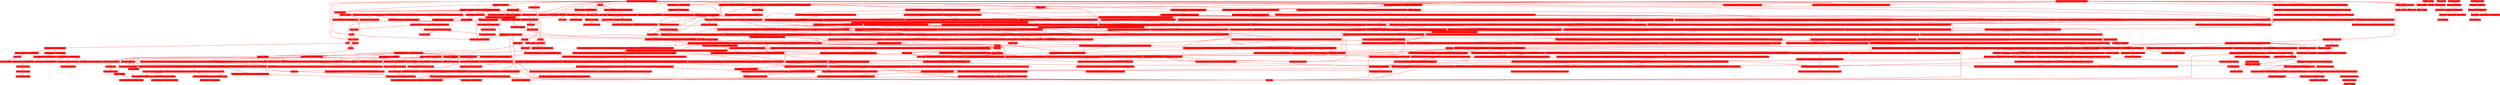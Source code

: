 digraph {
	graph [fontname=Arial, nodesep=0.125, ranksep=0.25];
	node [fontcolor=white, fontname=Arial, height=0, shape=box, style=filled, width=0];
	edge [fontname=Arial];
	8 [color="#ff0000", fontcolor="#ffffff", fontsize="10.00", label="__gnu_cxx::__normal_iterator<char*, std::__cxx11::basic_string<char, std::char_traits<char>, std::allocator<char> > >::base() const\n100.00%\n(100.00%)\n6204×"];
	9 [color="#ff0000", fontcolor="#ffffff", fontsize="10.00", label="__gnu_cxx::__normal_iterator<sf::Vertex const*, std::vector<sf::Vertex, std::allocator<sf::Vertex> > >::base() const\n100.00%\n(100.00%)\n4248×"];
	10 [color="#ff0000", fontcolor="#ffffff", fontsize="10.00", label="boost::algorithm::detail::is_classifiedF::~is_classifiedF()\n100.00%\n(100.00%)\n3054×"];
	11 [color="#ff0000", fontcolor="#ffffff", fontsize="10.00", label="operator new(unsigned long, void*)\n100.00%\n(100.00%)\n2987×"];
	12 [color="#ff0000", fontcolor="#ffffff", fontsize="10.00", label="boost::algorithm::detail::is_classifiedF::is_classifiedF(boost::algorithm::detail::is_classifiedF const&)\n100.00%\n(100.00%)\n2545×"];
	13 [color="#ff0000", fontcolor="#ffffff", fontsize="10.00", label="__gnu_cxx::__normal_iterator<char*, std::__cxx11::basic_string<char, std::char_traits<char>, std::allocator<char> > >::operator*() const\n100.00%\n(100.00%)\n2175×"];
	14 [color="#ff0000", fontcolor="#ffffff", fontsize="10.00", label="bool __gnu_cxx::operator!=<char*, std::__cxx11::basic_string<char, std::char_traits<char>, std::allocator<char> > >(__gnu_cxx::__normal_iterator<char*, std::__cxx11::basic_string<char, std::char_traits<char>, std::allocator<char> > > const&, __gnu_cxx::__normal_iterator<char*, std::__cxx11::basic_string<char, std::char_traits<char>, std::allocator<char> > > const&)\n100.00%\n(100.00%)\n2084×"];
	14 -> 8 [arrowsize="1.00", color="#ff0000", fontcolor="#ff0000", fontsize="10.00", label="100.00%\n4168×", labeldistance="4.00", penwidth="4.00"];
	15 [color="#ff0000", fontcolor="#ffffff", fontsize="10.00", label="bool __gnu_cxx::operator!=<sf::Vertex const*, std::vector<sf::Vertex, std::allocator<sf::Vertex> > >(__gnu_cxx::__normal_iterator<sf::Vertex const*, std::vector<sf::Vertex, std::allocator<sf::Vertex> > > const&, __gnu_cxx::__normal_iterator<sf::Vertex const*, std::vector<sf::Vertex, std::allocator<sf::Vertex> > > const&)\n100.00%\n(100.00%)\n2076×"];
	15 -> 9 [arrowsize="1.00", color="#ff0000", fontcolor="#ff0000", fontsize="10.00", label="100.00%\n4152×", labeldistance="4.00", penwidth="4.00"];
	16 [color="#ff0000", fontcolor="#ffffff", fontsize="10.00", label="__gnu_cxx::__normal_iterator<char const*, std::__cxx11::basic_string<char, std::char_traits<char>, std::allocator<char> > >::__normal_iterator<char*>(__gnu_cxx::__normal_iterator<char*, __gnu_cxx::__enable_if<std::__are_same<char*, char*>::__value, std::__cxx11::basic_string<char, std::char_traits<char>, std::allocator<char> > >::__type> const&)\n100.00%\n(100.00%)\n2036×"];
	16 -> 8 [arrowsize="1.00", color="#ff0000", fontcolor="#ff0000", fontsize="10.00", label="100.00%\n2036×", labeldistance="4.00", penwidth="4.00"];
	17 [color="#ff0000", fontcolor="#ffffff", fontsize="10.00", label="bool boost::algorithm::detail::is_classifiedF::operator()<char>(char) const\n100.00%\n(100.00%)\n1945×"];
	17 -> 18 [arrowsize="1.00", color="#ff0000", fontcolor="#ff0000", fontsize="10.00", label="100.00%\n1945×", labeldistance="4.00", penwidth="4.00"];
	18 [color="#ff0000", fontcolor="#ffffff", fontsize="10.00", label="std::ctype<char>::is(unsigned short, char) const\n100.00%\n(100.00%)\n1945×"];
	19 [color="#ff0000", fontcolor="#ffffff", fontsize="10.00", label="__gnu_cxx::__normal_iterator<sf::Vertex const*, std::vector<sf::Vertex, std::allocator<sf::Vertex> > >::operator++()\n100.00%\n(100.00%)\n1760×"];
	20 [color="#ff0000", fontcolor="#ffffff", fontsize="10.00", label="__gnu_cxx::__normal_iterator<sf::Vertex const*, std::vector<sf::Vertex, std::allocator<sf::Vertex> > >::operator*() const\n100.00%\n(100.00%)\n1760×"];
	21 [color="#ff0000", fontcolor="#ffffff", fontsize="10.00", label="void std::_Construct<sf::Vertex, sf::Vertex const&>(sf::Vertex*, sf::Vertex const&)\n100.00%\n(100.00%)\n1760×"];
	21 -> 11 [arrowsize="1.00", color="#ff0000", fontcolor="#ff0000", fontsize="10.00", label="100.00%\n1760×", labeldistance="4.00", penwidth="4.00"];
	21 -> 23 [arrowsize="1.00", color="#ff0000", fontcolor="#ff0000", fontsize="10.00", label="100.00%\n1760×", labeldistance="4.00", penwidth="4.00"];
	22 [color="#ff0000", fontcolor="#ffffff", fontsize="10.00", label="sf::Vertex* std::__addressof<sf::Vertex>(sf::Vertex&)\n100.00%\n(100.00%)\n1760×"];
	23 [color="#ff0000", fontcolor="#ffffff", fontsize="10.00", label="sf::Vertex const& std::forward<sf::Vertex const&>(std::remove_reference<sf::Vertex const&>::type&)\n100.00%\n(100.00%)\n1760×"];
	24 [color="#ff0000", fontcolor="#ffffff", fontsize="10.00", label="std::__cxx11::basic_string<char, std::char_traits<char>, std::allocator<char> >* std::__addressof<std::__cxx11::basic_string<char, std::char_traits<char>, std::allocator<char> > >(std::__cxx11::basic_string<char, std::char_traits<char>, std::allocator<char> >&)\n100.00%\n(100.00%)\n1626×"];
	25 [color="#ff0000", fontcolor="#ffffff", fontsize="10.00", label="boost::range_iterator<std::__cxx11::basic_string<char, std::char_traits<char>, std::allocator<char> >, void>::type boost::range_detail::range_begin<std::__cxx11::basic_string<char, std::char_traits<char>, std::allocator<char> > >(std::__cxx11::basic_string<char, std::char_traits<char>, std::allocator<char> >&)\n100.00%\n(100.00%)\n1551×"];
	26 [color="#ff0000", fontcolor="#ffffff", fontsize="10.00", label="boost::range_iterator<std::__cxx11::basic_string<char, std::char_traits<char>, std::allocator<char> >, void>::type boost::range_detail::range_end<std::__cxx11::basic_string<char, std::char_traits<char>, std::allocator<char> > >(std::__cxx11::basic_string<char, std::char_traits<char>, std::allocator<char> >&)\n100.00%\n(100.00%)\n1551×"];
	27 [color="#ff0000", fontcolor="#ffffff", fontsize="10.00", label="boost::range_iterator<std::__cxx11::basic_string<char, std::char_traits<char>, std::allocator<char> >, void>::type boost::range_adl_barrier::end<std::__cxx11::basic_string<char, std::char_traits<char>, std::allocator<char> > >(std::__cxx11::basic_string<char, std::char_traits<char>, std::allocator<char> >&)\n100.00%\n(100.00%)\n1551×"];
	27 -> 26 [arrowsize="1.00", color="#ff0000", fontcolor="#ff0000", fontsize="10.00", label="100.00%\n1551×", labeldistance="4.00", penwidth="4.00"];
	28 [color="#ff0000", fontcolor="#ffffff", fontsize="10.00", label="boost::range_iterator<std::__cxx11::basic_string<char, std::char_traits<char>, std::allocator<char> >, void>::type boost::range_adl_barrier::begin<std::__cxx11::basic_string<char, std::char_traits<char>, std::allocator<char> > >(std::__cxx11::basic_string<char, std::char_traits<char>, std::allocator<char> >&)\n100.00%\n(100.00%)\n1551×"];
	28 -> 25 [arrowsize="1.00", color="#ff0000", fontcolor="#ff0000", fontsize="10.00", label="100.00%\n1551×", labeldistance="4.00", penwidth="4.00"];
	29 [color="#ff0000", fontcolor="#ffffff", fontsize="10.00", label="std::__cxx11::basic_string<char, std::char_traits<char>, std::allocator<char> > const& std::forward<std::__cxx11::basic_string<char, std::char_traits<char>, std::allocator<char> > const&>(std::remove_reference<std::__cxx11::basic_string<char, std::char_traits<char>, std::allocator<char> > const&>::type&)\n100.00%\n(100.00%)\n1540×"];
	30 [color="#ff0000", fontcolor="#ffffff", fontsize="10.00", label="__gnu_cxx::__normal_iterator<char*, std::__cxx11::basic_string<char, std::char_traits<char>, std::allocator<char> > >::operator++()\n100.00%\n(100.00%)\n1193×"];
	31 [color="#ff0000", fontcolor="#ffffff", fontsize="10.00", label="__gnu_cxx::__normal_iterator<std::__cxx11::basic_string<char, std::char_traits<char>, std::allocator<char> > const*, std::vector<std::__cxx11::basic_string<char, std::char_traits<char>, std::allocator<char> >, std::allocator<std::__cxx11::basic_string<char, std::char_traits<char>, std::allocator<char> > > > >::base() const\n100.00%\n(100.00%)\n1124×"];
	32 [color="#ff0000", fontcolor="#ffffff", fontsize="10.00", label="void std::_Destroy<std::__cxx11::basic_string<char, std::char_traits<char>, std::allocator<char> > >(std::__cxx11::basic_string<char, std::char_traits<char>, std::allocator<char> >*)\n100.00%\n(100.00%)\n1018×"];
	33 [color="#ff0000", fontcolor="#ffffff", fontsize="10.00", label="__gnu_cxx::__normal_iterator<char*, std::__cxx11::basic_string<char, std::char_traits<char>, std::allocator<char> > >::operator--()\n100.00%\n(100.00%)\n982×"];
	34 [color="#ff0000", fontcolor="#ffffff", fontsize="10.00", label="__gnu_cxx::new_allocator<sf::Vertex>::new_allocator(__gnu_cxx::new_allocator<sf::Vertex> const&)\n100.00%\n(100.00%)\n728×"];
	35 [color="#ff0000", fontcolor="#ffffff", fontsize="10.00", label="__gnu_cxx::__normal_iterator<sf::Vertex const*, std::vector<sf::Vertex, std::allocator<sf::Vertex> > >::__normal_iterator(sf::Vertex const* const&)\n100.00%\n(100.00%)\n728×"];
	36 [color="#ff0000", fontcolor="#ffffff", fontsize="10.00", label="std::allocator<sf::Vertex>::allocator(std::allocator<sf::Vertex> const&)\n100.00%\n(100.00%)\n728×"];
	36 -> 34 [arrowsize="1.00", color="#ff0000", fontcolor="#ff0000", fontsize="10.00", label="100.00%\n728×", labeldistance="4.00", penwidth="4.00"];
	37 [color="#ff0000", fontcolor="#ffffff", fontsize="10.00", label="std::_Vector_base<sf::Vertex, std::allocator<sf::Vertex> >::_M_get_Tp_allocator()\n100.00%\n(100.00%)\n718×"];
	38 [color="#ff0000", fontcolor="#ffffff", fontsize="10.00", label="__gnu_cxx::new_allocator<sf::Vertex>::~new_allocator()\n100.00%\n(100.00%)\n622×"];
	39 [color="#ff0000", fontcolor="#ffffff", fontsize="10.00", label="std::allocator<sf::Vertex>::~allocator()\n100.00%\n(100.00%)\n622×"];
	39 -> 38 [arrowsize="1.00", color="#ff0000", fontcolor="#ff0000", fontsize="10.00", label="100.00%\n622×", labeldistance="4.00", penwidth="4.00"];
	40 [color="#ff0000", fontcolor="#ffffff", fontsize="10.00", label="bool __gnu_cxx::operator!=<std::__cxx11::basic_string<char, std::char_traits<char>, std::allocator<char> > const*, std::vector<std::__cxx11::basic_string<char, std::char_traits<char>, std::allocator<char> >, std::allocator<std::__cxx11::basic_string<char, std::char_traits<char>, std::allocator<char> > > > >(__gnu_cxx::__normal_iterator<std::__cxx11::basic_string<char, std::char_traits<char>, std::allocator<char> > const*, std::vector<std::__cxx11::basic_string<char, std::char_traits<char>, std::allocator<char> >, std::allocator<std::__cxx11::basic_string<char, std::char_traits<char>, std::allocator<char> > > > > const&, __gnu_cxx::__normal_iterator<std::__cxx11::basic_string<char, std::char_traits<char>, std::allocator<char> > const*, std::vector<std::__cxx11::basic_string<char, std::char_traits<char>, std::allocator<char> >, std::allocator<std::__cxx11::basic_string<char, std::char_traits<char>, std::allocator<char> > > > > const&)\n100.00%\n(100.00%)\n562×"];
	40 -> 31 [arrowsize="1.00", color="#ff0000", fontcolor="#ff0000", fontsize="10.00", label="100.00%\n1124×", labeldistance="4.00", penwidth="4.00"];
	41 [color="#ff0000", fontcolor="#ffffff", fontsize="10.00", label="void boost::algorithm::trim_left_if<std::__cxx11::basic_string<char, std::char_traits<char>, std::allocator<char> >, boost::algorithm::detail::is_classifiedF>(std::__cxx11::basic_string<char, std::char_traits<char>, std::allocator<char> >&, boost::algorithm::detail::is_classifiedF)\n100.00%\n(100.00%)\n509×"];
	41 -> 10 [arrowsize="1.00", color="#ff0000", fontcolor="#ff0000", fontsize="10.00", label="100.00%\n509×", labeldistance="4.00", penwidth="4.00"];
	41 -> 12 [arrowsize="1.00", color="#ff0000", fontcolor="#ff0000", fontsize="10.00", label="100.00%\n509×", labeldistance="4.00", penwidth="4.00"];
	41 -> 16 [arrowsize="1.00", color="#ff0000", fontcolor="#ff0000", fontsize="10.00", label="100.00%\n1018×", labeldistance="4.00", penwidth="4.00"];
	41 -> 27 [arrowsize="1.00", color="#ff0000", fontcolor="#ff0000", fontsize="10.00", label="100.00%\n509×", labeldistance="4.00", penwidth="4.00"];
	41 -> 28 [arrowsize="1.00", color="#ff0000", fontcolor="#ff0000", fontsize="10.00", label="100.00%\n1018×", labeldistance="4.00", penwidth="4.00"];
	41 -> 44 [arrowsize="1.00", color="#ff0000", fontcolor="#ff0000", fontsize="10.00", label="100.00%\n509×", labeldistance="4.00", penwidth="4.00"];
	42 [color="#ff0000", fontcolor="#ffffff", fontsize="10.00", label="void boost::algorithm::trim_right_if<std::__cxx11::basic_string<char, std::char_traits<char>, std::allocator<char> >, boost::algorithm::detail::is_classifiedF>(std::__cxx11::basic_string<char, std::char_traits<char>, std::allocator<char> >&, boost::algorithm::detail::is_classifiedF)\n100.00%\n(100.00%)\n509×"];
	42 -> 10 [arrowsize="1.00", color="#ff0000", fontcolor="#ff0000", fontsize="10.00", label="100.00%\n509×", labeldistance="4.00", penwidth="4.00"];
	42 -> 12 [arrowsize="1.00", color="#ff0000", fontcolor="#ff0000", fontsize="10.00", label="100.00%\n509×", labeldistance="4.00", penwidth="4.00"];
	42 -> 16 [arrowsize="1.00", color="#ff0000", fontcolor="#ff0000", fontsize="10.00", label="100.00%\n1018×", labeldistance="4.00", penwidth="4.00"];
	42 -> 27 [arrowsize="1.00", color="#ff0000", fontcolor="#ff0000", fontsize="10.00", label="100.00%\n1018×", labeldistance="4.00", penwidth="4.00"];
	42 -> 28 [arrowsize="1.00", color="#ff0000", fontcolor="#ff0000", fontsize="10.00", label="100.00%\n509×", labeldistance="4.00", penwidth="4.00"];
	42 -> 47 [arrowsize="1.00", color="#ff0000", fontcolor="#ff0000", fontsize="10.00", label="100.00%\n509×", labeldistance="4.00", penwidth="4.00"];
	43 [color="#ff0000", fontcolor="#ffffff", fontsize="10.00", label="void boost::algorithm::trim<std::__cxx11::basic_string<char, std::char_traits<char>, std::allocator<char> > >(std::__cxx11::basic_string<char, std::char_traits<char>, std::allocator<char> >&, std::locale const&)\n100.00%\n(100.00%)\n509×"];
	43 -> 10 [arrowsize="1.00", color="#ff0000", fontcolor="#ff0000", fontsize="10.00", label="100.00%\n509×", labeldistance="4.00", penwidth="4.00"];
	43 -> 48 [arrowsize="1.00", color="#ff0000", fontcolor="#ff0000", fontsize="10.00", label="100.00%\n509×", labeldistance="4.00", penwidth="4.00"];
	43 -> 49 [arrowsize="1.00", color="#ff0000", fontcolor="#ff0000", fontsize="10.00", label="100.00%\n509×", labeldistance="4.00", penwidth="4.00"];
	44 [color="#ff0000", fontcolor="#ffffff", fontsize="10.00", label="__gnu_cxx::__normal_iterator<char*, std::__cxx11::basic_string<char, std::char_traits<char>, std::allocator<char> > > boost::algorithm::detail::trim_begin<__gnu_cxx::__normal_iterator<char*, std::__cxx11::basic_string<char, std::char_traits<char>, std::allocator<char> > >, boost::algorithm::detail::is_classifiedF>(__gnu_cxx::__normal_iterator<char*, std::__cxx11::basic_string<char, std::char_traits<char>, std::allocator<char> > >, __gnu_cxx::__normal_iterator<char*, std::__cxx11::basic_string<char, std::char_traits<char>, std::allocator<char> > >, boost::algorithm::detail::is_classifiedF)\n100.00%\n(100.00%)\n509×"];
	44 -> 13 [arrowsize="1.00", color="#ff0000", fontcolor="#ff0000", fontsize="10.00", label="100.00%\n963×", labeldistance="4.00", penwidth="4.00"];
	44 -> 14 [arrowsize="1.00", color="#ff0000", fontcolor="#ff0000", fontsize="10.00", label="100.00%\n963×", labeldistance="4.00", penwidth="4.00"];
	44 -> 17 [arrowsize="1.00", color="#ff0000", fontcolor="#ff0000", fontsize="10.00", label="100.00%\n963×", labeldistance="4.00", penwidth="4.00"];
	44 -> 30 [arrowsize="1.00", color="#ff0000", fontcolor="#ff0000", fontsize="10.00", label="100.00%\n454×", labeldistance="4.00", penwidth="4.00"];
	45 [color="#ff0000", fontcolor="#ffffff", fontsize="10.00", label="boost::algorithm::detail::is_classifiedF::is_classifiedF(unsigned short, std::locale const&)\n100.00%\n(100.00%)\n509×"];
	46 [color="#ff0000", fontcolor="#ffffff", fontsize="10.00", label="__gnu_cxx::__normal_iterator<char*, std::__cxx11::basic_string<char, std::char_traits<char>, std::allocator<char> > > boost::algorithm::detail::trim_end_iter_select<__gnu_cxx::__normal_iterator<char*, std::__cxx11::basic_string<char, std::char_traits<char>, std::allocator<char> > >, boost::algorithm::detail::is_classifiedF>(__gnu_cxx::__normal_iterator<char*, std::__cxx11::basic_string<char, std::char_traits<char>, std::allocator<char> > >, __gnu_cxx::__normal_iterator<char*, std::__cxx11::basic_string<char, std::char_traits<char>, std::allocator<char> > >, boost::algorithm::detail::is_classifiedF, std::bidirectional_iterator_tag)\n100.00%\n(100.00%)\n509×"];
	46 -> 13 [arrowsize="1.00", color="#ff0000", fontcolor="#ff0000", fontsize="10.00", label="100.00%\n982×", labeldistance="4.00", penwidth="4.00"];
	46 -> 14 [arrowsize="1.00", color="#ff0000", fontcolor="#ff0000", fontsize="10.00", label="100.00%\n982×", labeldistance="4.00", penwidth="4.00"];
	46 -> 17 [arrowsize="1.00", color="#ff0000", fontcolor="#ff0000", fontsize="10.00", label="100.00%\n982×", labeldistance="4.00", penwidth="4.00"];
	46 -> 30 [arrowsize="1.00", color="#ff0000", fontcolor="#ff0000", fontsize="10.00", label="100.00%\n509×", labeldistance="4.00", penwidth="4.00"];
	46 -> 33 [arrowsize="1.00", color="#ff0000", fontcolor="#ff0000", fontsize="10.00", label="100.00%\n982×", labeldistance="4.00", penwidth="4.00"];
	47 [color="#ff0000", fontcolor="#ffffff", fontsize="10.00", label="__gnu_cxx::__normal_iterator<char*, std::__cxx11::basic_string<char, std::char_traits<char>, std::allocator<char> > > boost::algorithm::detail::trim_end<__gnu_cxx::__normal_iterator<char*, std::__cxx11::basic_string<char, std::char_traits<char>, std::allocator<char> > >, boost::algorithm::detail::is_classifiedF>(__gnu_cxx::__normal_iterator<char*, std::__cxx11::basic_string<char, std::char_traits<char>, std::allocator<char> > >, __gnu_cxx::__normal_iterator<char*, std::__cxx11::basic_string<char, std::char_traits<char>, std::allocator<char> > >, boost::algorithm::detail::is_classifiedF)\n100.00%\n(100.00%)\n509×"];
	47 -> 10 [arrowsize="1.00", color="#ff0000", fontcolor="#ff0000", fontsize="10.00", label="100.00%\n509×", labeldistance="4.00", penwidth="4.00"];
	47 -> 12 [arrowsize="1.00", color="#ff0000", fontcolor="#ff0000", fontsize="10.00", label="100.00%\n509×", labeldistance="4.00", penwidth="4.00"];
	47 -> 46 [arrowsize="1.00", color="#ff0000", fontcolor="#ff0000", fontsize="10.00", label="100.00%\n509×", labeldistance="4.00", penwidth="4.00"];
	48 [color="#ff0000", fontcolor="#ffffff", fontsize="10.00", label="void boost::algorithm::trim_if<std::__cxx11::basic_string<char, std::char_traits<char>, std::allocator<char> >, boost::algorithm::detail::is_classifiedF>(std::__cxx11::basic_string<char, std::char_traits<char>, std::allocator<char> >&, boost::algorithm::detail::is_classifiedF)\n100.00%\n(100.00%)\n509×"];
	48 -> 10 [arrowsize="1.00", color="#ff0000", fontcolor="#ff0000", fontsize="10.00", label="100.00%\n1018×", labeldistance="4.00", penwidth="4.00"];
	48 -> 12 [arrowsize="1.00", color="#ff0000", fontcolor="#ff0000", fontsize="10.00", label="100.00%\n1018×", labeldistance="4.00", penwidth="4.00"];
	48 -> 41 [arrowsize="1.00", color="#ff0000", fontcolor="#ff0000", fontsize="10.00", label="100.00%\n509×", labeldistance="4.00", penwidth="4.00"];
	48 -> 42 [arrowsize="1.00", color="#ff0000", fontcolor="#ff0000", fontsize="10.00", label="100.00%\n509×", labeldistance="4.00", penwidth="4.00"];
	49 [color="#ff0000", fontcolor="#ffffff", fontsize="10.00", label="boost::algorithm::is_space(std::locale const&)\n100.00%\n(100.00%)\n509×"];
	49 -> 45 [arrowsize="1.00", color="#ff0000", fontcolor="#ff0000", fontsize="10.00", label="100.00%\n509×", labeldistance="4.00", penwidth="4.00"];
	50 [color="#ff0000", fontcolor="#ffffff", fontsize="10.00", label="void __gnu_cxx::new_allocator<std::__cxx11::basic_string<char, std::char_traits<char>, std::allocator<char> > >::construct<std::__cxx11::basic_string<char, std::char_traits<char>, std::allocator<char> >, std::__cxx11::basic_string<char, std::char_traits<char>, std::allocator<char> > const&>(std::__cxx11::basic_string<char, std::char_traits<char>, std::allocator<char> >*, std::__cxx11::basic_string<char, std::char_traits<char>, std::allocator<char> > const&)\n100.00%\n(100.00%)\n509×"];
	50 -> 11 [arrowsize="1.00", color="#ff0000", fontcolor="#ff0000", fontsize="10.00", label="100.00%\n509×", labeldistance="4.00", penwidth="4.00"];
	50 -> 29 [arrowsize="1.00", color="#ff0000", fontcolor="#ff0000", fontsize="10.00", label="100.00%\n509×", labeldistance="4.00", penwidth="4.00"];
	51 [color="#ff0000", fontcolor="#ffffff", fontsize="10.00", label="__gnu_cxx::__normal_iterator<std::__cxx11::basic_string<char, std::char_traits<char>, std::allocator<char> > const*, std::vector<std::__cxx11::basic_string<char, std::char_traits<char>, std::allocator<char> >, std::allocator<std::__cxx11::basic_string<char, std::char_traits<char>, std::allocator<char> > > > >::operator++()\n100.00%\n(100.00%)\n509×"];
	52 [color="#ff0000", fontcolor="#ffffff", fontsize="10.00", label="__gnu_cxx::__normal_iterator<std::__cxx11::basic_string<char, std::char_traits<char>, std::allocator<char> > const*, std::vector<std::__cxx11::basic_string<char, std::char_traits<char>, std::allocator<char> >, std::allocator<std::__cxx11::basic_string<char, std::char_traits<char>, std::allocator<char> > > > >::operator*() const\n100.00%\n(100.00%)\n509×"];
	53 [color="#ff0000", fontcolor="#ffffff", fontsize="10.00", label="void std::allocator_traits<std::allocator<std::__cxx11::basic_string<char, std::char_traits<char>, std::allocator<char> > > >::construct<std::__cxx11::basic_string<char, std::char_traits<char>, std::allocator<char> >, std::__cxx11::basic_string<char, std::char_traits<char>, std::allocator<char> > const&>(std::allocator<std::__cxx11::basic_string<char, std::char_traits<char>, std::allocator<char> > >&, std::__cxx11::basic_string<char, std::char_traits<char>, std::allocator<char> >*, std::__cxx11::basic_string<char, std::char_traits<char>, std::allocator<char> > const&)\n100.00%\n(100.00%)\n509×"];
	53 -> 29 [arrowsize="1.00", color="#ff0000", fontcolor="#ff0000", fontsize="10.00", label="100.00%\n509×", labeldistance="4.00", penwidth="4.00"];
	53 -> 50 [arrowsize="1.00", color="#ff0000", fontcolor="#ff0000", fontsize="10.00", label="100.00%\n509×", labeldistance="4.00", penwidth="4.00"];
	54 [color="#ff0000", fontcolor="#ffffff", fontsize="10.00", label="std::vector<std::__cxx11::basic_string<char, std::char_traits<char>, std::allocator<char> >, std::allocator<std::__cxx11::basic_string<char, std::char_traits<char>, std::allocator<char> > > >::push_back(std::__cxx11::basic_string<char, std::char_traits<char>, std::allocator<char> > const&)\n100.00%\n(100.00%)\n509×"];
	54 -> 53 [arrowsize="1.00", color="#ff0000", fontcolor="#ff0000", fontsize="10.00", label="100.00%\n496×", labeldistance="4.00", penwidth="4.00"];
	54 -> 303 [arrowsize="1.00", color="#ff0000", fontcolor="#ff0000", fontsize="10.00", label="100.00%\n13×", labeldistance="4.00", penwidth="4.00"];
	54 -> 304 [arrowsize="1.00", color="#ff0000", fontcolor="#ff0000", fontsize="10.00", label="100.00%\n13×", labeldistance="4.00", penwidth="4.00"];
	55 [color="#ff0000", fontcolor="#ffffff", fontsize="10.00", label="void std::_Construct<std::__cxx11::basic_string<char, std::char_traits<char>, std::allocator<char> >, std::__cxx11::basic_string<char, std::char_traits<char>, std::allocator<char> > const&>(std::__cxx11::basic_string<char, std::char_traits<char>, std::allocator<char> >*, std::__cxx11::basic_string<char, std::char_traits<char>, std::allocator<char> > const&)\n100.00%\n(100.00%)\n509×"];
	55 -> 11 [arrowsize="1.00", color="#ff0000", fontcolor="#ff0000", fontsize="10.00", label="100.00%\n509×", labeldistance="4.00", penwidth="4.00"];
	55 -> 29 [arrowsize="1.00", color="#ff0000", fontcolor="#ff0000", fontsize="10.00", label="100.00%\n509×", labeldistance="4.00", penwidth="4.00"];
	56 [color="#ff0000", fontcolor="#ffffff", fontsize="10.00", label="sf::Drawable::Drawable(sf::Drawable const&)\n100.00%\n(100.00%)\n474×"];
	57 [color="#ff0000", fontcolor="#ffffff", fontsize="10.00", label="std::_Vector_base<sf::Vertex, std::allocator<sf::Vertex> >::_Vector_impl_data::_Vector_impl_data()\n100.00%\n(100.00%)\n460×"];
	58 [color="#ff0000", fontcolor="#ffffff", fontsize="10.00", label="std::vector<sf::Vertex, std::allocator<sf::Vertex> >::size() const\n100.00%\n(100.00%)\n412×"];
	59 [color="#ff0000", fontcolor="#ffffff", fontsize="10.00", label="std::_Vector_base<sf::Vertex, std::allocator<sf::Vertex> >::_M_get_Tp_allocator() const\n100.00%\n(100.00%)\n364×"];
	60 [color="#ff0000", fontcolor="#ffffff", fontsize="10.00", label="std::vector<sf::Vertex, std::allocator<sf::Vertex> >::end() const\n100.00%\n(100.00%)\n364×"];
	60 -> 35 [arrowsize="1.00", color="#ff0000", fontcolor="#ff0000", fontsize="10.00", label="100.00%\n364×", labeldistance="4.00", penwidth="4.00"];
	61 [color="#ff0000", fontcolor="#ffffff", fontsize="10.00", label="std::vector<sf::Vertex, std::allocator<sf::Vertex> >::begin() const\n100.00%\n(100.00%)\n364×"];
	61 -> 35 [arrowsize="1.00", color="#ff0000", fontcolor="#ff0000", fontsize="10.00", label="100.00%\n364×", labeldistance="4.00", penwidth="4.00"];
	62 [color="#ff0000", fontcolor="#ffffff", fontsize="10.00", label="std::_Vector_base<sf::Vertex, std::allocator<sf::Vertex> >::_Vector_impl::_Vector_impl(std::allocator<sf::Vertex> const&)\n100.00%\n(100.00%)\n364×"];
	62 -> 36 [arrowsize="1.00", color="#ff0000", fontcolor="#ff0000", fontsize="10.00", label="100.00%\n364×", labeldistance="4.00", penwidth="4.00"];
	62 -> 57 [arrowsize="1.00", color="#ff0000", fontcolor="#ff0000", fontsize="10.00", label="100.00%\n364×", labeldistance="4.00", penwidth="4.00"];
	63 [color="#ff0000", fontcolor="#ffffff", fontsize="10.00", label="sf::VertexArray::VertexArray(sf::VertexArray const&)\n100.00%\n(100.00%)\n316×"];
	63 -> 56 [arrowsize="1.00", color="#ff0000", fontcolor="#ff0000", fontsize="10.00", label="100.00%\n316×", labeldistance="4.00", penwidth="4.00"];
	63 -> 70 [arrowsize="1.00", color="#ff0000", fontcolor="#ff0000", fontsize="10.00", label="100.00%\n316×", labeldistance="4.00", penwidth="4.00"];
	64 [color="#ff0000", fontcolor="#ffffff", fontsize="10.00", label="__gnu_cxx::__alloc_traits<std::allocator<sf::Vertex>, sf::Vertex>::_S_select_on_copy(std::allocator<sf::Vertex> const&)\n100.00%\n(100.00%)\n316×"];
	64 -> 68 [arrowsize="1.00", color="#ff0000", fontcolor="#ff0000", fontsize="10.00", label="100.00%\n316×", labeldistance="4.00", penwidth="4.00"];
	65 [color="#ff0000", fontcolor="#ffffff", fontsize="10.00", label="std::_Vector_base<sf::Vertex, std::allocator<sf::Vertex> >::_M_allocate(unsigned long)\n100.00%\n(100.00%)\n316×"];
	65 -> 170 [arrowsize="1.00", color="#ff0000", fontcolor="#ff0000", fontsize="10.00", label="100.00%\n55×", labeldistance="4.00", penwidth="4.00"];
	66 [color="#ff0000", fontcolor="#ffffff", fontsize="10.00", label="std::_Vector_base<sf::Vertex, std::allocator<sf::Vertex> >::_M_create_storage(unsigned long)\n100.00%\n(100.00%)\n316×"];
	66 -> 65 [arrowsize="1.00", color="#ff0000", fontcolor="#ff0000", fontsize="10.00", label="100.00%\n316×", labeldistance="4.00", penwidth="4.00"];
	67 [color="#ff0000", fontcolor="#ffffff", fontsize="10.00", label="std::_Vector_base<sf::Vertex, std::allocator<sf::Vertex> >::_Vector_base(unsigned long, std::allocator<sf::Vertex> const&)\n100.00%\n(100.00%)\n316×"];
	67 -> 62 [arrowsize="1.00", color="#ff0000", fontcolor="#ff0000", fontsize="10.00", label="100.00%\n316×", labeldistance="4.00", penwidth="4.00"];
	67 -> 66 [arrowsize="1.00", color="#ff0000", fontcolor="#ff0000", fontsize="10.00", label="100.00%\n316×", labeldistance="4.00", penwidth="4.00"];
	68 [color="#ff0000", fontcolor="#ffffff", fontsize="10.00", label="std::allocator_traits<std::allocator<sf::Vertex> >::select_on_container_copy_construction(std::allocator<sf::Vertex> const&)\n100.00%\n(100.00%)\n316×"];
	68 -> 36 [arrowsize="1.00", color="#ff0000", fontcolor="#ff0000", fontsize="10.00", label="100.00%\n316×", labeldistance="4.00", penwidth="4.00"];
	69 [color="#ff0000", fontcolor="#ffffff", fontsize="10.00", label="sf::Vertex* std::__uninitialized_copy<false>::__uninit_copy<__gnu_cxx::__normal_iterator<sf::Vertex const*, std::vector<sf::Vertex, std::allocator<sf::Vertex> > >, sf::Vertex*>(__gnu_cxx::__normal_iterator<sf::Vertex const*, std::vector<sf::Vertex, std::allocator<sf::Vertex> > >, __gnu_cxx::__normal_iterator<sf::Vertex const*, std::vector<sf::Vertex, std::allocator<sf::Vertex> > >, sf::Vertex*)\n100.00%\n(100.00%)\n316×"];
	69 -> 15 [arrowsize="1.00", color="#ff0000", fontcolor="#ff0000", fontsize="10.00", label="100.00%\n2076×", labeldistance="4.00", penwidth="4.00"];
	69 -> 19 [arrowsize="1.00", color="#ff0000", fontcolor="#ff0000", fontsize="10.00", label="100.00%\n1760×", labeldistance="4.00", penwidth="4.00"];
	69 -> 20 [arrowsize="1.00", color="#ff0000", fontcolor="#ff0000", fontsize="10.00", label="100.00%\n1760×", labeldistance="4.00", penwidth="4.00"];
	69 -> 21 [arrowsize="1.00", color="#ff0000", fontcolor="#ff0000", fontsize="10.00", label="100.00%\n1760×", labeldistance="4.00", penwidth="4.00"];
	69 -> 22 [arrowsize="1.00", color="#ff0000", fontcolor="#ff0000", fontsize="10.00", label="100.00%\n1760×", labeldistance="4.00", penwidth="4.00"];
	70 [color="#ff0000", fontcolor="#ffffff", fontsize="10.00", label="std::vector<sf::Vertex, std::allocator<sf::Vertex> >::vector(std::vector<sf::Vertex, std::allocator<sf::Vertex> > const&)\n100.00%\n(100.00%)\n316×"];
	70 -> 37 [arrowsize="1.00", color="#ff0000", fontcolor="#ff0000", fontsize="10.00", label="100.00%\n316×", labeldistance="4.00", penwidth="4.00"];
	70 -> 39 [arrowsize="1.00", color="#ff0000", fontcolor="#ff0000", fontsize="10.00", label="100.00%\n316×", labeldistance="4.00", penwidth="4.00"];
	70 -> 58 [arrowsize="1.00", color="#ff0000", fontcolor="#ff0000", fontsize="10.00", label="100.00%\n316×", labeldistance="4.00", penwidth="4.00"];
	70 -> 59 [arrowsize="1.00", color="#ff0000", fontcolor="#ff0000", fontsize="10.00", label="100.00%\n316×", labeldistance="4.00", penwidth="4.00"];
	70 -> 60 [arrowsize="1.00", color="#ff0000", fontcolor="#ff0000", fontsize="10.00", label="100.00%\n316×", labeldistance="4.00", penwidth="4.00"];
	70 -> 61 [arrowsize="1.00", color="#ff0000", fontcolor="#ff0000", fontsize="10.00", label="100.00%\n316×", labeldistance="4.00", penwidth="4.00"];
	70 -> 64 [arrowsize="1.00", color="#ff0000", fontcolor="#ff0000", fontsize="10.00", label="100.00%\n316×", labeldistance="4.00", penwidth="4.00"];
	70 -> 67 [arrowsize="1.00", color="#ff0000", fontcolor="#ff0000", fontsize="10.00", label="100.00%\n316×", labeldistance="4.00", penwidth="4.00"];
	70 -> 72 [arrowsize="1.00", color="#ff0000", fontcolor="#ff0000", fontsize="10.00", label="100.00%\n316×", labeldistance="4.00", penwidth="4.00"];
	71 [color="#ff0000", fontcolor="#ffffff", fontsize="10.00", label="sf::Vertex* std::uninitialized_copy<__gnu_cxx::__normal_iterator<sf::Vertex const*, std::vector<sf::Vertex, std::allocator<sf::Vertex> > >, sf::Vertex*>(__gnu_cxx::__normal_iterator<sf::Vertex const*, std::vector<sf::Vertex, std::allocator<sf::Vertex> > >, __gnu_cxx::__normal_iterator<sf::Vertex const*, std::vector<sf::Vertex, std::allocator<sf::Vertex> > >, sf::Vertex*)\n100.00%\n(100.00%)\n316×"];
	71 -> 69 [arrowsize="1.00", color="#ff0000", fontcolor="#ff0000", fontsize="10.00", label="100.00%\n316×", labeldistance="4.00", penwidth="4.00"];
	72 [color="#ff0000", fontcolor="#ffffff", fontsize="10.00", label="sf::Vertex* std::__uninitialized_copy_a<__gnu_cxx::__normal_iterator<sf::Vertex const*, std::vector<sf::Vertex, std::allocator<sf::Vertex> > >, sf::Vertex*, sf::Vertex>(__gnu_cxx::__normal_iterator<sf::Vertex const*, std::vector<sf::Vertex, std::allocator<sf::Vertex> > >, __gnu_cxx::__normal_iterator<sf::Vertex const*, std::vector<sf::Vertex, std::allocator<sf::Vertex> > >, sf::Vertex*, std::allocator<sf::Vertex>&)\n100.00%\n(100.00%)\n316×"];
	72 -> 71 [arrowsize="1.00", color="#ff0000", fontcolor="#ff0000", fontsize="10.00", label="100.00%\n316×", labeldistance="4.00", penwidth="4.00"];
	73 [color="#ff0000", fontcolor="#ffffff", fontsize="10.00", label="sf::Drawable::~Drawable()\n100.00%\n(100.00%)\n315×"];
	74 [color="#ff0000", fontcolor="#ffffff", fontsize="10.00", label="std::_Vector_base<sf::Vertex, std::allocator<sf::Vertex> >::_Vector_impl_data::_M_copy_data(std::_Vector_base<sf::Vertex, std::allocator<sf::Vertex> >::_Vector_impl_data const&)\n100.00%\n(100.00%)\n288×"];
	75 [color="#ff0000", fontcolor="#ffffff", fontsize="10.00", label="std::__cxx11::basic_string<unsigned int, std::char_traits<unsigned int>, std::allocator<unsigned int> >::_M_data() const\n100.00%\n(100.00%)\n258×"];
	76 [color="#ff0000", fontcolor="#ffffff", fontsize="10.00", label="void std::_Destroy_aux<true>::__destroy<sf::Vertex*>(sf::Vertex*, sf::Vertex*)\n100.00%\n(100.00%)\n258×"];
	77 [color="#ff0000", fontcolor="#ffffff", fontsize="10.00", label="std::_Vector_base<sf::Vertex, std::allocator<sf::Vertex> >::_Vector_impl::~_Vector_impl()\n100.00%\n(100.00%)\n258×"];
	77 -> 39 [arrowsize="1.00", color="#ff0000", fontcolor="#ff0000", fontsize="10.00", label="100.00%\n258×", labeldistance="4.00", penwidth="4.00"];
	78 [color="#ff0000", fontcolor="#ffffff", fontsize="10.00", label="std::_Vector_base<sf::Vertex, std::allocator<sf::Vertex> >::_M_deallocate(sf::Vertex*, unsigned long)\n100.00%\n(100.00%)\n258×"];
	79 [color="#ff0000", fontcolor="#ffffff", fontsize="10.00", label="std::_Vector_base<sf::Vertex, std::allocator<sf::Vertex> >::~_Vector_base()\n100.00%\n(100.00%)\n258×"];
	79 -> 77 [arrowsize="1.00", color="#ff0000", fontcolor="#ff0000", fontsize="10.00", label="100.00%\n258×", labeldistance="4.00", penwidth="4.00"];
	79 -> 78 [arrowsize="1.00", color="#ff0000", fontcolor="#ff0000", fontsize="10.00", label="100.00%\n258×", labeldistance="4.00", penwidth="4.00"];
	80 [color="#ff0000", fontcolor="#ffffff", fontsize="10.00", label="std::vector<sf::Vertex, std::allocator<sf::Vertex> >::~vector()\n100.00%\n(100.00%)\n258×"];
	80 -> 37 [arrowsize="1.00", color="#ff0000", fontcolor="#ff0000", fontsize="10.00", label="100.00%\n258×", labeldistance="4.00", penwidth="4.00"];
	80 -> 79 [arrowsize="1.00", color="#ff0000", fontcolor="#ff0000", fontsize="10.00", label="100.00%\n258×", labeldistance="4.00", penwidth="4.00"];
	80 -> 82 [arrowsize="1.00", color="#ff0000", fontcolor="#ff0000", fontsize="10.00", label="100.00%\n258×", labeldistance="4.00", penwidth="4.00"];
	81 [color="#ff0000", fontcolor="#ffffff", fontsize="10.00", label="void std::_Destroy<sf::Vertex*>(sf::Vertex*, sf::Vertex*)\n100.00%\n(100.00%)\n258×"];
	81 -> 76 [arrowsize="1.00", color="#ff0000", fontcolor="#ff0000", fontsize="10.00", label="100.00%\n258×", labeldistance="4.00", penwidth="4.00"];
	82 [color="#ff0000", fontcolor="#ffffff", fontsize="10.00", label="void std::_Destroy<sf::Vertex*, sf::Vertex>(sf::Vertex*, sf::Vertex*, std::allocator<sf::Vertex>&)\n100.00%\n(100.00%)\n258×"];
	82 -> 81 [arrowsize="1.00", color="#ff0000", fontcolor="#ff0000", fontsize="10.00", label="100.00%\n258×", labeldistance="4.00", penwidth="4.00"];
	83 [color="#ff0000", fontcolor="#ffffff", fontsize="10.00", label="std::_Vector_base<std::__cxx11::basic_string<char, std::char_traits<char>, std::allocator<char> >, std::allocator<std::__cxx11::basic_string<char, std::char_traits<char>, std::allocator<char> > > >::_M_get_Tp_allocator()\n100.00%\n(100.00%)\n250×"];
	84 [color="#ff0000", fontcolor="#ffffff", fontsize="10.00", label="std::vector<std::__cxx11::basic_string<char, std::char_traits<char>, std::allocator<char> >, std::allocator<std::__cxx11::basic_string<char, std::char_traits<char>, std::allocator<char> > > >* std::__addressof<std::vector<std::__cxx11::basic_string<char, std::char_traits<char>, std::allocator<char> >, std::allocator<std::__cxx11::basic_string<char, std::char_traits<char>, std::allocator<char> > > > >(std::vector<std::__cxx11::basic_string<char, std::char_traits<char>, std::allocator<char> >, std::allocator<std::__cxx11::basic_string<char, std::char_traits<char>, std::allocator<char> > > >&)\n100.00%\n(100.00%)\n248×"];
	85 [color="#ff0000", fontcolor="#ffffff", fontsize="10.00", label="std::vector<std::__cxx11::basic_string<char, std::char_traits<char>, std::allocator<char> >, std::allocator<std::__cxx11::basic_string<char, std::char_traits<char>, std::allocator<char> > > >::operator[](unsigned long)\n100.00%\n(100.00%)\n246×"];
	86 [color="#ff0000", fontcolor="#ffffff", fontsize="10.00", label="std::vector<std::vector<std::__cxx11::basic_string<char, std::char_traits<char>, std::allocator<char> >, std::allocator<std::__cxx11::basic_string<char, std::char_traits<char>, std::allocator<char> > > >, std::allocator<std::vector<std::__cxx11::basic_string<char, std::char_traits<char>, std::allocator<char> >, std::allocator<std::__cxx11::basic_string<char, std::char_traits<char>, std::allocator<char> > > > > >::operator[](unsigned long)\n100.00%\n(100.00%)\n246×"];
	87 [color="#ff0000", fontcolor="#ffffff", fontsize="10.00", label="sf::VertexArray::~VertexArray()\n100.00%\n(100.00%)\n210×"];
	87 -> 73 [arrowsize="1.00", color="#ff0000", fontcolor="#ff0000", fontsize="10.00", label="100.00%\n210×", labeldistance="4.00", penwidth="4.00"];
	87 -> 80 [arrowsize="1.00", color="#ff0000", fontcolor="#ff0000", fontsize="10.00", label="100.00%\n210×", labeldistance="4.00", penwidth="4.00"];
	88 [color="#ff0000", fontcolor="#ffffff", fontsize="10.00", label="__gnu_cxx::new_allocator<std::__cxx11::basic_string<char, std::char_traits<char>, std::allocator<char> > >::~new_allocator()\n100.00%\n(100.00%)\n174×"];
	89 [color="#ff0000", fontcolor="#ffffff", fontsize="10.00", label="std::allocator<std::__cxx11::basic_string<char, std::char_traits<char>, std::allocator<char> > >::~allocator()\n100.00%\n(100.00%)\n174×"];
	89 -> 88 [arrowsize="1.00", color="#ff0000", fontcolor="#ff0000", fontsize="10.00", label="100.00%\n174×", labeldistance="4.00", penwidth="4.00"];
	90 [color="#ff0000", fontcolor="#ffffff", fontsize="10.00", label="float __gnu_cxx::__stoa<float, float, char>(float (*)(char const*, char**), char const*, char const*, unsigned long*)\n100.00%\n(100.00%)\n172×"];
	90 -> 92 [arrowsize="1.00", color="#ff0000", fontcolor="#ff0000", fontsize="10.00", label="100.00%\n172×", labeldistance="4.00", penwidth="4.00"];
	90 -> 93 [arrowsize="1.00", color="#ff0000", fontcolor="#ff0000", fontsize="10.00", label="100.00%\n172×", labeldistance="4.00", penwidth="4.00"];
	90 -> 94 [arrowsize="1.00", color="#ff0000", fontcolor="#ff0000", fontsize="10.00", label="100.00%\n172×", labeldistance="4.00", penwidth="4.00"];
	91 [color="#ff0000", fontcolor="#ffffff", fontsize="10.00", label="std::__cxx11::stof(std::__cxx11::basic_string<char, std::char_traits<char>, std::allocator<char> > const&, unsigned long*)\n100.00%\n(100.00%)\n172×"];
	91 -> 90 [arrowsize="1.00", color="#ff0000", fontcolor="#ff0000", fontsize="10.00", label="100.00%\n172×", labeldistance="4.00", penwidth="4.00"];
	92 [color="#ff0000", fontcolor="#ffffff", fontsize="10.00", label="__gnu_cxx::__stoa<float, float, char>(float (*)(char const*, char**), char const*, char const*, unsigned long*)::_Range_chk::_S_chk(float, std::integral_constant<bool, false>)\n100.00%\n(100.00%)\n172×"];
	93 [color="#ff0000", fontcolor="#ffffff", fontsize="10.00", label="__gnu_cxx::__stoa<float, float, char>(float (*)(char const*, char**), char const*, char const*, unsigned long*)::_Save_errno::_Save_errno()\n100.00%\n(100.00%)\n172×"];
	94 [color="#ff0000", fontcolor="#ffffff", fontsize="10.00", label="__gnu_cxx::__stoa<float, float, char>(float (*)(char const*, char**), char const*, char const*, unsigned long*)::_Save_errno::~_Save_errno()\n100.00%\n(100.00%)\n172×"];
	95 [color="#ff0000", fontcolor="#ffffff", fontsize="10.00", label="__gnu_cxx::new_allocator<std::__cxx11::basic_string<char, std::char_traits<char>, std::allocator<char> > >::new_allocator(__gnu_cxx::new_allocator<std::__cxx11::basic_string<char, std::char_traits<char>, std::allocator<char> > > const&)\n100.00%\n(100.00%)\n171×"];
	96 [color="#ff0000", fontcolor="#ffffff", fontsize="10.00", label="std::allocator<std::__cxx11::basic_string<char, std::char_traits<char>, std::allocator<char> > >::allocator(std::allocator<std::__cxx11::basic_string<char, std::char_traits<char>, std::allocator<char> > > const&)\n100.00%\n(100.00%)\n171×"];
	96 -> 95 [arrowsize="1.00", color="#ff0000", fontcolor="#ff0000", fontsize="10.00", label="100.00%\n171×", labeldistance="4.00", penwidth="4.00"];
	97 [color="#ff0000", fontcolor="#ffffff", fontsize="10.00", label="void std::_Destroy_aux<false>::__destroy<std::__cxx11::basic_string<char, std::char_traits<char>, std::allocator<char> >*>(std::__cxx11::basic_string<char, std::char_traits<char>, std::allocator<char> >*, std::__cxx11::basic_string<char, std::char_traits<char>, std::allocator<char> >*)\n100.00%\n(100.00%)\n171×"];
	97 -> 24 [arrowsize="1.00", color="#ff0000", fontcolor="#ff0000", fontsize="10.00", label="100.00%\n1018×", labeldistance="4.00", penwidth="4.00"];
	97 -> 32 [arrowsize="1.00", color="#ff0000", fontcolor="#ff0000", fontsize="10.00", label="100.00%\n1018×", labeldistance="4.00", penwidth="4.00"];
	98 [color="#ff0000", fontcolor="#ffffff", fontsize="10.00", label="void std::_Destroy<std::__cxx11::basic_string<char, std::char_traits<char>, std::allocator<char> >*>(std::__cxx11::basic_string<char, std::char_traits<char>, std::allocator<char> >*, std::__cxx11::basic_string<char, std::char_traits<char>, std::allocator<char> >*)\n100.00%\n(100.00%)\n171×"];
	98 -> 97 [arrowsize="1.00", color="#ff0000", fontcolor="#ff0000", fontsize="10.00", label="100.00%\n171×", labeldistance="4.00", penwidth="4.00"];
	99 [color="#ff0000", fontcolor="#ffffff", fontsize="10.00", label="void std::_Destroy<std::__cxx11::basic_string<char, std::char_traits<char>, std::allocator<char> >*, std::__cxx11::basic_string<char, std::char_traits<char>, std::allocator<char> > >(std::__cxx11::basic_string<char, std::char_traits<char>, std::allocator<char> >*, std::__cxx11::basic_string<char, std::char_traits<char>, std::allocator<char> >*, std::allocator<std::__cxx11::basic_string<char, std::char_traits<char>, std::allocator<char> > >&)\n100.00%\n(100.00%)\n171×"];
	99 -> 98 [arrowsize="1.00", color="#ff0000", fontcolor="#ff0000", fontsize="10.00", label="100.00%\n171×", labeldistance="4.00", penwidth="4.00"];
	100 [color="#ff0000", fontcolor="#ffffff", fontsize="10.00", label="sf::Transformable::Transformable(sf::Transformable const&)\n100.00%\n(100.00%)\n158×"];
	101 [color="#ff0000", fontcolor="#ffffff", fontsize="10.00", label="sf::Drawable::operator=(sf::Drawable const&)\n100.00%\n(100.00%)\n144×"];
	102 [color="#ff0000", fontcolor="#ffffff", fontsize="10.00", label="__gnu_cxx::__normal_iterator<sf::Vertex*, std::vector<sf::Vertex, std::allocator<sf::Vertex> > >::__normal_iterator(sf::Vertex* const&)\n100.00%\n(100.00%)\n144×"];
	103 [color="#ff0000", fontcolor="#ffffff", fontsize="10.00", label="std::_Vector_base<std::__cxx11::basic_string<char, std::char_traits<char>, std::allocator<char> >, std::allocator<std::__cxx11::basic_string<char, std::char_traits<char>, std::allocator<char> > > >::_M_deallocate(std::__cxx11::basic_string<char, std::char_traits<char>, std::allocator<char> >*, unsigned long)\n100.00%\n(100.00%)\n134×"];
	103 -> 148 [arrowsize="1.00", color="#ff0000", fontcolor="#ff0000", fontsize="10.00", label="100.00%\n66×", labeldistance="4.00", penwidth="4.00"];
	104 [color="#ff0000", fontcolor="#ffffff", fontsize="10.00", label="std::remove_reference<std::_Vector_base<std::__cxx11::basic_string<char, std::char_traits<char>, std::allocator<char> >, std::allocator<std::__cxx11::basic_string<char, std::char_traits<char>, std::allocator<char> > > >::_Vector_impl&>::type&& std::move<std::_Vector_base<std::__cxx11::basic_string<char, std::char_traits<char>, std::allocator<char> >, std::allocator<std::__cxx11::basic_string<char, std::char_traits<char>, std::allocator<char> > > >::_Vector_impl&>(std::_Vector_base<std::__cxx11::basic_string<char, std::char_traits<char>, std::allocator<char> >, std::allocator<std::__cxx11::basic_string<char, std::char_traits<char>, std::allocator<char> > > >::_Vector_impl&)\n100.00%\n(100.00%)\n130×"];
	105 [color="#ff0000", fontcolor="#ffffff", fontsize="10.00", label="std::vector<std::__cxx11::basic_string<char, std::char_traits<char>, std::allocator<char> >, std::allocator<std::__cxx11::basic_string<char, std::char_traits<char>, std::allocator<char> > > >&& std::forward<std::vector<std::__cxx11::basic_string<char, std::char_traits<char>, std::allocator<char> >, std::allocator<std::__cxx11::basic_string<char, std::char_traits<char>, std::allocator<char> > > > >(std::remove_reference<std::vector<std::__cxx11::basic_string<char, std::char_traits<char>, std::allocator<char> >, std::allocator<std::__cxx11::basic_string<char, std::char_traits<char>, std::allocator<char> > > > >::type&)\n100.00%\n(100.00%)\n130×"];
	106 [color="#ff0000", fontcolor="#ffffff", fontsize="10.00", label="sf::String::~String()\n100.00%\n(100.00%)\n129×"];
	106 -> 118 [arrowsize="1.00", color="#ff0000", fontcolor="#ff0000", fontsize="10.00", label="100.00%\n129×", labeldistance="4.00", penwidth="4.00"];
	107 [color="#ff0000", fontcolor="#ffffff", fontsize="10.00", label="__gnu_cxx::new_allocator<unsigned int>::deallocate(unsigned int*, unsigned long)\n100.00%\n(100.00%)\n129×"];
	108 [color="#ff0000", fontcolor="#ffffff", fontsize="10.00", label="__gnu_cxx::new_allocator<unsigned int>::~new_allocator()\n100.00%\n(100.00%)\n129×"];
	109 [color="#ff0000", fontcolor="#ffffff", fontsize="10.00", label="std::__cxx11::basic_string<unsigned int, std::char_traits<unsigned int>, std::allocator<unsigned int> >::_M_is_local() const\n100.00%\n(100.00%)\n129×"];
	109 -> 75 [arrowsize="1.00", color="#ff0000", fontcolor="#ff0000", fontsize="10.00", label="100.00%\n129×", labeldistance="4.00", penwidth="4.00"];
	109 -> 110 [arrowsize="1.00", color="#ff0000", fontcolor="#ff0000", fontsize="10.00", label="100.00%\n129×", labeldistance="4.00", penwidth="4.00"];
	110 [color="#ff0000", fontcolor="#ffffff", fontsize="10.00", label="std::__cxx11::basic_string<unsigned int, std::char_traits<unsigned int>, std::allocator<unsigned int> >::_M_local_data() const\n100.00%\n(100.00%)\n129×"];
	110 -> 112 [arrowsize="1.00", color="#ff0000", fontcolor="#ff0000", fontsize="10.00", label="100.00%\n129×", labeldistance="4.00", penwidth="4.00"];
	111 [color="#ff0000", fontcolor="#ffffff", fontsize="10.00", label="std::allocator<unsigned int>::~allocator()\n100.00%\n(100.00%)\n129×"];
	111 -> 108 [arrowsize="1.00", color="#ff0000", fontcolor="#ff0000", fontsize="10.00", label="100.00%\n129×", labeldistance="4.00", penwidth="4.00"];
	112 [color="#ff0000", fontcolor="#ffffff", fontsize="10.00", label="std::pointer_traits<unsigned int const*>::pointer_to(unsigned int const&)\n100.00%\n(100.00%)\n129×"];
	112 -> 120 [arrowsize="1.00", color="#ff0000", fontcolor="#ff0000", fontsize="10.00", label="100.00%\n129×", labeldistance="4.00", penwidth="4.00"];
	113 [color="#ff0000", fontcolor="#ffffff", fontsize="10.00", label="std::allocator_traits<std::allocator<unsigned int> >::deallocate(std::allocator<unsigned int>&, unsigned int*, unsigned long)\n100.00%\n(100.00%)\n129×"];
	113 -> 107 [arrowsize="1.00", color="#ff0000", fontcolor="#ff0000", fontsize="10.00", label="100.00%\n129×", labeldistance="4.00", penwidth="4.00"];
	114 [color="#ff0000", fontcolor="#ffffff", fontsize="10.00", label="std::__cxx11::basic_string<unsigned int, std::char_traits<unsigned int>, std::allocator<unsigned int> >::_M_destroy(unsigned long)\n100.00%\n(100.00%)\n129×"];
	114 -> 75 [arrowsize="1.00", color="#ff0000", fontcolor="#ff0000", fontsize="10.00", label="100.00%\n129×", labeldistance="4.00", penwidth="4.00"];
	114 -> 113 [arrowsize="1.00", color="#ff0000", fontcolor="#ff0000", fontsize="10.00", label="100.00%\n129×", labeldistance="4.00", penwidth="4.00"];
	114 -> 117 [arrowsize="1.00", color="#ff0000", fontcolor="#ff0000", fontsize="10.00", label="100.00%\n129×", labeldistance="4.00", penwidth="4.00"];
	115 [color="#ff0000", fontcolor="#ffffff", fontsize="10.00", label="std::__cxx11::basic_string<unsigned int, std::char_traits<unsigned int>, std::allocator<unsigned int> >::_M_dispose()\n100.00%\n(100.00%)\n129×"];
	115 -> 109 [arrowsize="1.00", color="#ff0000", fontcolor="#ff0000", fontsize="10.00", label="100.00%\n129×", labeldistance="4.00", penwidth="4.00"];
	115 -> 114 [arrowsize="1.00", color="#ff0000", fontcolor="#ff0000", fontsize="10.00", label="100.00%\n129×", labeldistance="4.00", penwidth="4.00"];
	116 [color="#ff0000", fontcolor="#ffffff", fontsize="10.00", label="std::__cxx11::basic_string<unsigned int, std::char_traits<unsigned int>, std::allocator<unsigned int> >::_Alloc_hider::~_Alloc_hider()\n100.00%\n(100.00%)\n129×"];
	116 -> 111 [arrowsize="1.00", color="#ff0000", fontcolor="#ff0000", fontsize="10.00", label="100.00%\n129×", labeldistance="4.00", penwidth="4.00"];
	117 [color="#ff0000", fontcolor="#ffffff", fontsize="10.00", label="std::__cxx11::basic_string<unsigned int, std::char_traits<unsigned int>, std::allocator<unsigned int> >::_M_get_allocator()\n100.00%\n(100.00%)\n129×"];
	118 [color="#ff0000", fontcolor="#ffffff", fontsize="10.00", label="std::__cxx11::basic_string<unsigned int, std::char_traits<unsigned int>, std::allocator<unsigned int> >::~basic_string()\n100.00%\n(100.00%)\n129×"];
	118 -> 115 [arrowsize="1.00", color="#ff0000", fontcolor="#ff0000", fontsize="10.00", label="100.00%\n129×", labeldistance="4.00", penwidth="4.00"];
	118 -> 116 [arrowsize="1.00", color="#ff0000", fontcolor="#ff0000", fontsize="10.00", label="100.00%\n129×", labeldistance="4.00", penwidth="4.00"];
	119 [color="#ff0000", fontcolor="#ffffff", fontsize="10.00", label="unsigned int const* std::__addressof<unsigned int const>(unsigned int const&)\n100.00%\n(100.00%)\n129×"];
	120 [color="#ff0000", fontcolor="#ffffff", fontsize="10.00", label="unsigned int const* std::addressof<unsigned int const>(unsigned int const&)\n100.00%\n(100.00%)\n129×"];
	120 -> 119 [arrowsize="1.00", color="#ff0000", fontcolor="#ff0000", fontsize="10.00", label="100.00%\n129×", labeldistance="4.00", penwidth="4.00"];
	121 [color="#ff0000", fontcolor="#ffffff", fontsize="10.00", label="std::_Vector_base<std::__cxx11::basic_string<char, std::char_traits<char>, std::allocator<char> >, std::allocator<std::__cxx11::basic_string<char, std::char_traits<char>, std::allocator<char> > > >::_Vector_impl::~_Vector_impl()\n100.00%\n(100.00%)\n121×"];
	121 -> 89 [arrowsize="1.00", color="#ff0000", fontcolor="#ff0000", fontsize="10.00", label="100.00%\n121×", labeldistance="4.00", penwidth="4.00"];
	122 [color="#ff0000", fontcolor="#ffffff", fontsize="10.00", label="std::_Vector_base<std::__cxx11::basic_string<char, std::char_traits<char>, std::allocator<char> >, std::allocator<std::__cxx11::basic_string<char, std::char_traits<char>, std::allocator<char> > > >::~_Vector_base()\n100.00%\n(100.00%)\n121×"];
	122 -> 103 [arrowsize="1.00", color="#ff0000", fontcolor="#ff0000", fontsize="10.00", label="100.00%\n121×", labeldistance="4.00", penwidth="4.00"];
	122 -> 121 [arrowsize="1.00", color="#ff0000", fontcolor="#ff0000", fontsize="10.00", label="100.00%\n121×", labeldistance="4.00", penwidth="4.00"];
	123 [color="#ff0000", fontcolor="#ffffff", fontsize="10.00", label="std::vector<std::__cxx11::basic_string<char, std::char_traits<char>, std::allocator<char> >, std::allocator<std::__cxx11::basic_string<char, std::char_traits<char>, std::allocator<char> > > >::~vector()\n100.00%\n(100.00%)\n121×"];
	123 -> 83 [arrowsize="1.00", color="#ff0000", fontcolor="#ff0000", fontsize="10.00", label="100.00%\n121×", labeldistance="4.00", penwidth="4.00"];
	123 -> 99 [arrowsize="1.00", color="#ff0000", fontcolor="#ff0000", fontsize="10.00", label="100.00%\n121×", labeldistance="4.00", penwidth="4.00"];
	123 -> 122 [arrowsize="1.00", color="#ff0000", fontcolor="#ff0000", fontsize="10.00", label="100.00%\n121×", labeldistance="4.00", penwidth="4.00"];
	124 [color="#ff0000", fontcolor="#ffffff", fontsize="10.00", label="std::vector<std::__cxx11::basic_string<char, std::char_traits<char>, std::allocator<char> >, std::allocator<std::__cxx11::basic_string<char, std::char_traits<char>, std::allocator<char> > > > const& std::forward<std::vector<std::__cxx11::basic_string<char, std::char_traits<char>, std::allocator<char> >, std::allocator<std::__cxx11::basic_string<char, std::char_traits<char>, std::allocator<char> > > > const&>(std::remove_reference<std::vector<std::__cxx11::basic_string<char, std::char_traits<char>, std::allocator<char> >, std::allocator<std::__cxx11::basic_string<char, std::char_traits<char>, std::allocator<char> > > > const&>::type&)\n100.00%\n(100.00%)\n121×"];
	125 [color="#ff0000", fontcolor="#ffffff", fontsize="10.00", label="boost::algorithm::detail::to_lowerF<char>::operator()(char) const\n100.00%\n(100.00%)\n115×"];
	125 -> 127 [arrowsize="1.00", color="#ff0000", fontcolor="#ff0000", fontsize="10.00", label="100.00%\n115×", labeldistance="4.00", penwidth="4.00"];
	126 [color="#ff0000", fontcolor="#ffffff", fontsize="10.00", label="std::ctype<char>::tolower(char) const\n100.00%\n(100.00%)\n115×"];
	127 [color="#ff0000", fontcolor="#ffffff", fontsize="10.00", label="char std::tolower<char>(char, std::locale const&)\n100.00%\n(100.00%)\n115×"];
	127 -> 126 [arrowsize="1.00", color="#ff0000", fontcolor="#ff0000", fontsize="10.00", label="100.00%\n115×", labeldistance="4.00", penwidth="4.00"];
	128 [color="#ff0000", fontcolor="#ffffff", fontsize="10.00", label="__gnu_cxx::__normal_iterator<std::__cxx11::basic_string<char, std::char_traits<char>, std::allocator<char> > const*, std::vector<std::__cxx11::basic_string<char, std::char_traits<char>, std::allocator<char> >, std::allocator<std::__cxx11::basic_string<char, std::char_traits<char>, std::allocator<char> > > > >::__normal_iterator(std::__cxx11::basic_string<char, std::char_traits<char>, std::allocator<char> > const* const&)\n100.00%\n(100.00%)\n106×"];
	129 [color="#ff0000", fontcolor="#ffffff", fontsize="10.00", label="sf::Text::~Text()\n100.00%\n(100.00%)\n105×"];
	129 -> 73 [arrowsize="1.00", color="#ff0000", fontcolor="#ff0000", fontsize="10.00", label="100.00%\n105×", labeldistance="4.00", penwidth="4.00"];
	129 -> 87 [arrowsize="1.00", color="#ff0000", fontcolor="#ff0000", fontsize="10.00", label="100.00%\n210×", labeldistance="4.00", penwidth="4.00"];
	129 -> 106 [arrowsize="1.00", color="#ff0000", fontcolor="#ff0000", fontsize="10.00", label="100.00%\n105×", labeldistance="4.00", penwidth="4.00"];
	130 [color="#ff0000", fontcolor="#ffffff", fontsize="10.00", label="std::vector<std::__cxx11::basic_string<char, std::char_traits<char>, std::allocator<char> >, std::allocator<std::__cxx11::basic_string<char, std::char_traits<char>, std::allocator<char> > > >::size() const\n100.00%\n(100.00%)\n105×"];
	131 [color="#ff0000", fontcolor="#ffffff", fontsize="10.00", label="sf::Text::Text(sf::Text const&)\n100.00%\n(100.00%)\n103×"];
	131 -> 56 [arrowsize="1.00", color="#ff0000", fontcolor="#ff0000", fontsize="10.00", label="100.00%\n103×", labeldistance="4.00", penwidth="4.00"];
	131 -> 63 [arrowsize="1.00", color="#ff0000", fontcolor="#ff0000", fontsize="10.00", label="100.00%\n206×", labeldistance="4.00", penwidth="4.00"];
	131 -> 100 [arrowsize="1.00", color="#ff0000", fontcolor="#ff0000", fontsize="10.00", label="100.00%\n103×", labeldistance="4.00", penwidth="4.00"];
	132 [color="#ff0000", fontcolor="#ffffff", fontsize="10.00", label="__gnu_cxx::__normal_iterator<sf::Vertex*, std::vector<sf::Vertex, std::allocator<sf::Vertex> > >::base() const\n100.00%\n(100.00%)\n96×"];
	133 [color="#ff0000", fontcolor="#ffffff", fontsize="10.00", label="std::_Vector_base<sf::Vertex, std::allocator<sf::Vertex> >::_Vector_impl_data::_M_swap_data(std::_Vector_base<sf::Vertex, std::allocator<sf::Vertex> >::_Vector_impl_data&)\n100.00%\n(100.00%)\n96×"];
	133 -> 57 [arrowsize="1.00", color="#ff0000", fontcolor="#ff0000", fontsize="10.00", label="100.00%\n96×", labeldistance="4.00", penwidth="4.00"];
	133 -> 74 [arrowsize="1.00", color="#ff0000", fontcolor="#ff0000", fontsize="10.00", label="100.00%\n288×", labeldistance="4.00", penwidth="4.00"];
	134 [color="#ff0000", fontcolor="#ffffff", fontsize="10.00", label="__gnu_cxx::__normal_iterator<sf::Vertex const*, std::vector<sf::Vertex, std::allocator<sf::Vertex> > > std::__miter_base<__gnu_cxx::__normal_iterator<sf::Vertex const*, std::vector<sf::Vertex, std::allocator<sf::Vertex> > > >(__gnu_cxx::__normal_iterator<sf::Vertex const*, std::vector<sf::Vertex, std::allocator<sf::Vertex> > >)\n100.00%\n(100.00%)\n96×"];
	135 [color="#ff0000", fontcolor="#ffffff", fontsize="10.00", label="sf::Vertex const* std::__niter_base<sf::Vertex const*, std::vector<sf::Vertex, std::allocator<sf::Vertex> > >(__gnu_cxx::__normal_iterator<sf::Vertex const*, std::vector<sf::Vertex, std::allocator<sf::Vertex> > >)\n100.00%\n(100.00%)\n96×"];
	135 -> 9 [arrowsize="1.00", color="#ff0000", fontcolor="#ff0000", fontsize="10.00", label="100.00%\n96×", labeldistance="4.00", penwidth="4.00"];
	136 [color="#ff0000", fontcolor="#ffffff", fontsize="10.00", label="sf::Vertex* std::__niter_base<sf::Vertex*, std::vector<sf::Vertex, std::allocator<sf::Vertex> > >(__gnu_cxx::__normal_iterator<sf::Vertex*, std::vector<sf::Vertex, std::allocator<sf::Vertex> > >)\n100.00%\n(100.00%)\n96×"];
	136 -> 132 [arrowsize="1.00", color="#ff0000", fontcolor="#ff0000", fontsize="10.00", label="100.00%\n96×", labeldistance="4.00", penwidth="4.00"];
	137 [color="#ff0000", fontcolor="#ffffff", fontsize="10.00", label="__gnu_cxx::new_allocator<std::__cxx11::basic_string<char, std::char_traits<char>, std::allocator<char> > >::_M_max_size() const\n100.00%\n(100.00%)\n92×"];
	138 [color="#ff0000", fontcolor="#ffffff", fontsize="10.00", label="std::vector<std::__cxx11::basic_string<char, std::char_traits<char>, std::allocator<char> >, std::allocator<std::__cxx11::basic_string<char, std::char_traits<char>, std::allocator<char> > > >* std::__niter_base<std::vector<std::__cxx11::basic_string<char, std::char_traits<char>, std::allocator<char> >, std::allocator<std::__cxx11::basic_string<char, std::char_traits<char>, std::allocator<char> > > >*>(std::vector<std::__cxx11::basic_string<char, std::char_traits<char>, std::allocator<char> >, std::allocator<std::__cxx11::basic_string<char, std::char_traits<char>, std::allocator<char> > > >*)\n100.00%\n(100.00%)\n90×"];
	139 [color="#ff0000", fontcolor="#ffffff", fontsize="10.00", label="std::vector<std::vector<std::__cxx11::basic_string<char, std::char_traits<char>, std::allocator<char> >, std::allocator<std::__cxx11::basic_string<char, std::char_traits<char>, std::allocator<char> > > >, std::allocator<std::vector<std::__cxx11::basic_string<char, std::char_traits<char>, std::allocator<char> >, std::allocator<std::__cxx11::basic_string<char, std::char_traits<char>, std::allocator<char> > > > > >::size() const\n100.00%\n(100.00%)\n88×"];
	140 [color="#ff0000", fontcolor="#ffffff", fontsize="10.00", label="Contenedor* std::__addressof<Contenedor>(Contenedor&)\n100.00%\n(100.00%)\n86×"];
	141 [color="#ff0000", fontcolor="#ffffff", fontsize="10.00", label="Contenedor const& std::forward<Contenedor const&>(std::remove_reference<Contenedor const&>::type&)\n100.00%\n(100.00%)\n85×"];
	142 [color="#ff0000", fontcolor="#ffffff", fontsize="10.00", label="std::_Vector_base<std::__cxx11::basic_string<char, std::char_traits<char>, std::allocator<char> >, std::allocator<std::__cxx11::basic_string<char, std::char_traits<char>, std::allocator<char> > > >::_M_get_Tp_allocator() const\n100.00%\n(100.00%)\n79×"];
	143 [color="#ff0000", fontcolor="#ffffff", fontsize="10.00", label="std::__cxx11::basic_string<char, std::char_traits<char>, std::allocator<char> >* std::__niter_base<std::__cxx11::basic_string<char, std::char_traits<char>, std::allocator<char> >*>(std::__cxx11::basic_string<char, std::char_traits<char>, std::allocator<char> >*)\n100.00%\n(100.00%)\n78×"];
	144 [color="#ff0000", fontcolor="#ffffff", fontsize="10.00", label="unsigned long const& std::min<unsigned long>(unsigned long const&, unsigned long const&)\n100.00%\n(100.00%)\n72×"];
	145 [color="#ff0000", fontcolor="#ffffff", fontsize="10.00", label="__gnu_cxx::new_allocator<std::__cxx11::basic_string<char, std::char_traits<char>, std::allocator<char> > >::deallocate(std::__cxx11::basic_string<char, std::char_traits<char>, std::allocator<char> >*, unsigned long)\n100.00%\n(100.00%)\n66×"];
	146 [color="#ff0000", fontcolor="#ffffff", fontsize="10.00", label="__gnu_cxx::new_allocator<std::__cxx11::basic_string<char, std::char_traits<char>, std::allocator<char> > >::allocate(unsigned long, void const*)\n100.00%\n(100.00%)\n66×"];
	146 -> 137 [arrowsize="1.00", color="#ff0000", fontcolor="#ff0000", fontsize="10.00", label="100.00%\n66×", labeldistance="4.00", penwidth="4.00"];
	147 [color="#ff0000", fontcolor="#ffffff", fontsize="10.00", label="std::_Vector_base<std::__cxx11::basic_string<char, std::char_traits<char>, std::allocator<char> >, std::allocator<std::__cxx11::basic_string<char, std::char_traits<char>, std::allocator<char> > > >::_M_allocate(unsigned long)\n100.00%\n(100.00%)\n66×"];
	147 -> 149 [arrowsize="1.00", color="#ff0000", fontcolor="#ff0000", fontsize="10.00", label="100.00%\n66×", labeldistance="4.00", penwidth="4.00"];
	148 [color="#ff0000", fontcolor="#ffffff", fontsize="10.00", label="std::allocator_traits<std::allocator<std::__cxx11::basic_string<char, std::char_traits<char>, std::allocator<char> > > >::deallocate(std::allocator<std::__cxx11::basic_string<char, std::char_traits<char>, std::allocator<char> > >&, std::__cxx11::basic_string<char, std::char_traits<char>, std::allocator<char> >*, unsigned long)\n100.00%\n(100.00%)\n66×"];
	148 -> 145 [arrowsize="1.00", color="#ff0000", fontcolor="#ff0000", fontsize="10.00", label="100.00%\n66×", labeldistance="4.00", penwidth="4.00"];
	149 [color="#ff0000", fontcolor="#ffffff", fontsize="10.00", label="std::allocator_traits<std::allocator<std::__cxx11::basic_string<char, std::char_traits<char>, std::allocator<char> > > >::allocate(std::allocator<std::__cxx11::basic_string<char, std::char_traits<char>, std::allocator<char> > >&, unsigned long)\n100.00%\n(100.00%)\n66×"];
	149 -> 146 [arrowsize="1.00", color="#ff0000", fontcolor="#ff0000", fontsize="10.00", label="100.00%\n66×", labeldistance="4.00", penwidth="4.00"];
	150 [color="#ff0000", fontcolor="#ffffff", fontsize="10.00", label="std::__cxx11::basic_string<char, std::char_traits<char>, std::allocator<char> >&& std::forward<std::__cxx11::basic_string<char, std::char_traits<char>, std::allocator<char> > >(std::remove_reference<std::__cxx11::basic_string<char, std::char_traits<char>, std::allocator<char> > >::type&)\n100.00%\n(100.00%)\n66×"];
	151 [color="#ff0000", fontcolor="#ffffff", fontsize="10.00", label="void __gnu_cxx::new_allocator<std::vector<std::__cxx11::basic_string<char, std::char_traits<char>, std::allocator<char> >, std::allocator<std::__cxx11::basic_string<char, std::char_traits<char>, std::allocator<char> > > > >::destroy<std::vector<std::__cxx11::basic_string<char, std::char_traits<char>, std::allocator<char> >, std::allocator<std::__cxx11::basic_string<char, std::char_traits<char>, std::allocator<char> > > > >(std::vector<std::__cxx11::basic_string<char, std::char_traits<char>, std::allocator<char> >, std::allocator<std::__cxx11::basic_string<char, std::char_traits<char>, std::allocator<char> > > >*)\n100.00%\n(100.00%)\n65×"];
	151 -> 123 [arrowsize="1.00", color="#ff0000", fontcolor="#ff0000", fontsize="10.00", label="100.00%\n65×", labeldistance="4.00", penwidth="4.00"];
	152 [color="#ff0000", fontcolor="#ffffff", fontsize="10.00", label="void __gnu_cxx::new_allocator<std::vector<std::__cxx11::basic_string<char, std::char_traits<char>, std::allocator<char> >, std::allocator<std::__cxx11::basic_string<char, std::char_traits<char>, std::allocator<char> > > > >::construct<std::vector<std::__cxx11::basic_string<char, std::char_traits<char>, std::allocator<char> >, std::allocator<std::__cxx11::basic_string<char, std::char_traits<char>, std::allocator<char> > > >, std::vector<std::__cxx11::basic_string<char, std::char_traits<char>, std::allocator<char> >, std::allocator<std::__cxx11::basic_string<char, std::char_traits<char>, std::allocator<char> > > > >(std::vector<std::__cxx11::basic_string<char, std::char_traits<char>, std::allocator<char> >, std::allocator<std::__cxx11::basic_string<char, std::char_traits<char>, std::allocator<char> > > >*, std::vector<std::__cxx11::basic_string<char, std::char_traits<char>, std::allocator<char> >, std::allocator<std::__cxx11::basic_string<char, std::char_traits<char>, std::allocator<char> > > >&&)\n100.00%\n(100.00%)\n65×"];
	152 -> 11 [arrowsize="1.00", color="#ff0000", fontcolor="#ff0000", fontsize="10.00", label="100.00%\n65×", labeldistance="4.00", penwidth="4.00"];
	152 -> 105 [arrowsize="1.00", color="#ff0000", fontcolor="#ff0000", fontsize="10.00", label="100.00%\n65×", labeldistance="4.00", penwidth="4.00"];
	152 -> 158 [arrowsize="1.00", color="#ff0000", fontcolor="#ff0000", fontsize="10.00", label="100.00%\n65×", labeldistance="4.00", penwidth="4.00"];
	153 [color="#ff0000", fontcolor="#ffffff", fontsize="10.00", label="std::_Vector_base<std::__cxx11::basic_string<char, std::char_traits<char>, std::allocator<char> >, std::allocator<std::__cxx11::basic_string<char, std::char_traits<char>, std::allocator<char> > > >::_Vector_impl::_Vector_impl(std::_Vector_base<std::__cxx11::basic_string<char, std::char_traits<char>, std::allocator<char> >, std::allocator<std::__cxx11::basic_string<char, std::char_traits<char>, std::allocator<char> > > >::_Vector_impl&&)\n100.00%\n(100.00%)\n65×"];
	153 -> 96 [arrowsize="1.00", color="#ff0000", fontcolor="#ff0000", fontsize="10.00", label="100.00%\n65×", labeldistance="4.00", penwidth="4.00"];
	153 -> 104 [arrowsize="1.00", color="#ff0000", fontcolor="#ff0000", fontsize="10.00", label="100.00%\n130×", labeldistance="4.00", penwidth="4.00"];
	153 -> 154 [arrowsize="1.00", color="#ff0000", fontcolor="#ff0000", fontsize="10.00", label="100.00%\n65×", labeldistance="4.00", penwidth="4.00"];
	154 [color="#ff0000", fontcolor="#ffffff", fontsize="10.00", label="std::_Vector_base<std::__cxx11::basic_string<char, std::char_traits<char>, std::allocator<char> >, std::allocator<std::__cxx11::basic_string<char, std::char_traits<char>, std::allocator<char> > > >::_Vector_impl_data::_Vector_impl_data(std::_Vector_base<std::__cxx11::basic_string<char, std::char_traits<char>, std::allocator<char> >, std::allocator<std::__cxx11::basic_string<char, std::char_traits<char>, std::allocator<char> > > >::_Vector_impl_data&&)\n100.00%\n(100.00%)\n65×"];
	155 [color="#ff0000", fontcolor="#ffffff", fontsize="10.00", label="std::_Vector_base<std::__cxx11::basic_string<char, std::char_traits<char>, std::allocator<char> >, std::allocator<std::__cxx11::basic_string<char, std::char_traits<char>, std::allocator<char> > > >::_Vector_base(std::_Vector_base<std::__cxx11::basic_string<char, std::char_traits<char>, std::allocator<char> >, std::allocator<std::__cxx11::basic_string<char, std::char_traits<char>, std::allocator<char> > > >&&)\n100.00%\n(100.00%)\n65×"];
	155 -> 153 [arrowsize="1.00", color="#ff0000", fontcolor="#ff0000", fontsize="10.00", label="100.00%\n65×", labeldistance="4.00", penwidth="4.00"];
	156 [color="#ff0000", fontcolor="#ffffff", fontsize="10.00", label="void std::allocator_traits<std::allocator<std::vector<std::__cxx11::basic_string<char, std::char_traits<char>, std::allocator<char> >, std::allocator<std::__cxx11::basic_string<char, std::char_traits<char>, std::allocator<char> > > > > >::destroy<std::vector<std::__cxx11::basic_string<char, std::char_traits<char>, std::allocator<char> >, std::allocator<std::__cxx11::basic_string<char, std::char_traits<char>, std::allocator<char> > > > >(std::allocator<std::vector<std::__cxx11::basic_string<char, std::char_traits<char>, std::allocator<char> >, std::allocator<std::__cxx11::basic_string<char, std::char_traits<char>, std::allocator<char> > > > >&, std::vector<std::__cxx11::basic_string<char, std::char_traits<char>, std::allocator<char> >, std::allocator<std::__cxx11::basic_string<char, std::char_traits<char>, std::allocator<char> > > >*)\n100.00%\n(100.00%)\n65×"];
	156 -> 151 [arrowsize="1.00", color="#ff0000", fontcolor="#ff0000", fontsize="10.00", label="100.00%\n65×", labeldistance="4.00", penwidth="4.00"];
	157 [color="#ff0000", fontcolor="#ffffff", fontsize="10.00", label="void std::allocator_traits<std::allocator<std::vector<std::__cxx11::basic_string<char, std::char_traits<char>, std::allocator<char> >, std::allocator<std::__cxx11::basic_string<char, std::char_traits<char>, std::allocator<char> > > > > >::construct<std::vector<std::__cxx11::basic_string<char, std::char_traits<char>, std::allocator<char> >, std::allocator<std::__cxx11::basic_string<char, std::char_traits<char>, std::allocator<char> > > >, std::vector<std::__cxx11::basic_string<char, std::char_traits<char>, std::allocator<char> >, std::allocator<std::__cxx11::basic_string<char, std::char_traits<char>, std::allocator<char> > > > >(std::allocator<std::vector<std::__cxx11::basic_string<char, std::char_traits<char>, std::allocator<char> >, std::allocator<std::__cxx11::basic_string<char, std::char_traits<char>, std::allocator<char> > > > >&, std::vector<std::__cxx11::basic_string<char, std::char_traits<char>, std::allocator<char> >, std::allocator<std::__cxx11::basic_string<char, std::char_traits<char>, std::allocator<char> > > >*, std::vector<std::__cxx11::basic_string<char, std::char_traits<char>, std::allocator<char> >, std::allocator<std::__cxx11::basic_string<char, std::char_traits<char>, std::allocator<char> > > >&&)\n100.00%\n(100.00%)\n65×"];
	157 -> 105 [arrowsize="1.00", color="#ff0000", fontcolor="#ff0000", fontsize="10.00", label="100.00%\n65×", labeldistance="4.00", penwidth="4.00"];
	157 -> 152 [arrowsize="1.00", color="#ff0000", fontcolor="#ff0000", fontsize="10.00", label="100.00%\n65×", labeldistance="4.00", penwidth="4.00"];
	158 [color="#ff0000", fontcolor="#ffffff", fontsize="10.00", label="std::vector<std::__cxx11::basic_string<char, std::char_traits<char>, std::allocator<char> >, std::allocator<std::__cxx11::basic_string<char, std::char_traits<char>, std::allocator<char> > > >::vector(std::vector<std::__cxx11::basic_string<char, std::char_traits<char>, std::allocator<char> >, std::allocator<std::__cxx11::basic_string<char, std::char_traits<char>, std::allocator<char> > > >&&)\n100.00%\n(100.00%)\n65×"];
	158 -> 155 [arrowsize="1.00", color="#ff0000", fontcolor="#ff0000", fontsize="10.00", label="100.00%\n65×", labeldistance="4.00", penwidth="4.00"];
	159 [color="#ff0000", fontcolor="#ffffff", fontsize="10.00", label="void std::__relocate_object_a<std::vector<std::__cxx11::basic_string<char, std::char_traits<char>, std::allocator<char> >, std::allocator<std::__cxx11::basic_string<char, std::char_traits<char>, std::allocator<char> > > >, std::vector<std::__cxx11::basic_string<char, std::char_traits<char>, std::allocator<char> >, std::allocator<std::__cxx11::basic_string<char, std::char_traits<char>, std::allocator<char> > > >, std::allocator<std::vector<std::__cxx11::basic_string<char, std::char_traits<char>, std::allocator<char> >, std::allocator<std::__cxx11::basic_string<char, std::char_traits<char>, std::allocator<char> > > > > >(std::vector<std::__cxx11::basic_string<char, std::char_traits<char>, std::allocator<char> >, std::allocator<std::__cxx11::basic_string<char, std::char_traits<char>, std::allocator<char> > > >*, std::vector<std::__cxx11::basic_string<char, std::char_traits<char>, std::allocator<char> >, std::allocator<std::__cxx11::basic_string<char, std::char_traits<char>, std::allocator<char> > > >*, std::allocator<std::vector<std::__cxx11::basic_string<char, std::char_traits<char>, std::allocator<char> >, std::allocator<std::__cxx11::basic_string<char, std::char_traits<char>, std::allocator<char> > > > >&)\n100.00%\n(100.00%)\n65×"];
	159 -> 84 [arrowsize="1.00", color="#ff0000", fontcolor="#ff0000", fontsize="10.00", label="100.00%\n65×", labeldistance="4.00", penwidth="4.00"];
	159 -> 156 [arrowsize="1.00", color="#ff0000", fontcolor="#ff0000", fontsize="10.00", label="100.00%\n65×", labeldistance="4.00", penwidth="4.00"];
	159 -> 157 [arrowsize="1.00", color="#ff0000", fontcolor="#ff0000", fontsize="10.00", label="100.00%\n65×", labeldistance="4.00", penwidth="4.00"];
	159 -> 160 [arrowsize="1.00", color="#ff0000", fontcolor="#ff0000", fontsize="10.00", label="100.00%\n65×", labeldistance="4.00", penwidth="4.00"];
	160 [color="#ff0000", fontcolor="#ffffff", fontsize="10.00", label="std::remove_reference<std::vector<std::__cxx11::basic_string<char, std::char_traits<char>, std::allocator<char> >, std::allocator<std::__cxx11::basic_string<char, std::char_traits<char>, std::allocator<char> > > >&>::type&& std::move<std::vector<std::__cxx11::basic_string<char, std::char_traits<char>, std::allocator<char> >, std::allocator<std::__cxx11::basic_string<char, std::char_traits<char>, std::allocator<char> > > >&>(std::vector<std::__cxx11::basic_string<char, std::char_traits<char>, std::allocator<char> >, std::allocator<std::__cxx11::basic_string<char, std::char_traits<char>, std::allocator<char> > > >&)\n100.00%\n(100.00%)\n65×"];
	161 [color="#ff0000", fontcolor="#ffffff", fontsize="10.00", label="__gnu_cxx::__normal_iterator<std::vector<std::__cxx11::basic_string<char, std::char_traits<char>, std::allocator<char> >, std::allocator<std::__cxx11::basic_string<char, std::char_traits<char>, std::allocator<char> > > >*, std::vector<std::vector<std::__cxx11::basic_string<char, std::char_traits<char>, std::allocator<char> >, std::allocator<std::__cxx11::basic_string<char, std::char_traits<char>, std::allocator<char> > > >, std::allocator<std::vector<std::__cxx11::basic_string<char, std::char_traits<char>, std::allocator<char> >, std::allocator<std::__cxx11::basic_string<char, std::char_traits<char>, std::allocator<char> > > > > > >::base() const\n100.00%\n(100.00%)\n60×"];
	162 [color="#ff0000", fontcolor="#ffffff", fontsize="10.00", label="Contenedor::~Contenedor()\n100.00%\n(100.00%)\n56×"];
	162 -> 129 [arrowsize="1.00", color="#ff0000", fontcolor="#ff0000", fontsize="10.00", label="100.00%\n56×", labeldistance="4.00", penwidth="4.00"];
	162 -> 163 [arrowsize="1.00", color="#ff0000", fontcolor="#ff0000", fontsize="10.00", label="100.00%\n56×", labeldistance="4.00", penwidth="4.00"];
	163 [color="#ff0000", fontcolor="#ffffff", fontsize="10.00", label="sf::CircleShape::~CircleShape()\n100.00%\n(100.00%)\n56×"];
	164 [color="#ff0000", fontcolor="#ffffff", fontsize="10.00", label="std::_Vector_base<std::__cxx11::basic_string<char, std::char_traits<char>, std::allocator<char> >, std::allocator<std::__cxx11::basic_string<char, std::char_traits<char>, std::allocator<char> > > >::_Vector_impl_data::_Vector_impl_data()\n100.00%\n(100.00%)\n56×"];
	165 [color="#ff0000", fontcolor="#ffffff", fontsize="10.00", label="Contenedor::Contenedor(Contenedor const&)\n100.00%\n(100.00%)\n55×"];
	165 -> 131 [arrowsize="1.00", color="#ff0000", fontcolor="#ff0000", fontsize="10.00", label="100.00%\n55×", labeldistance="4.00", penwidth="4.00"];
	165 -> 166 [arrowsize="1.00", color="#ff0000", fontcolor="#ff0000", fontsize="10.00", label="100.00%\n55×", labeldistance="4.00", penwidth="4.00"];
	166 [color="#ff0000", fontcolor="#ffffff", fontsize="10.00", label="sf::CircleShape::CircleShape(sf::CircleShape const&)\n100.00%\n(100.00%)\n55×"];
	166 -> 167 [arrowsize="1.00", color="#ff0000", fontcolor="#ff0000", fontsize="10.00", label="100.00%\n55×", labeldistance="4.00", penwidth="4.00"];
	167 [color="#ff0000", fontcolor="#ffffff", fontsize="10.00", label="sf::Shape::Shape(sf::Shape const&)\n100.00%\n(100.00%)\n55×"];
	167 -> 56 [arrowsize="1.00", color="#ff0000", fontcolor="#ff0000", fontsize="10.00", label="100.00%\n55×", labeldistance="4.00", penwidth="4.00"];
	167 -> 63 [arrowsize="1.00", color="#ff0000", fontcolor="#ff0000", fontsize="10.00", label="100.00%\n110×", labeldistance="4.00", penwidth="4.00"];
	167 -> 100 [arrowsize="1.00", color="#ff0000", fontcolor="#ff0000", fontsize="10.00", label="100.00%\n55×", labeldistance="4.00", penwidth="4.00"];
	168 [color="#ff0000", fontcolor="#ffffff", fontsize="10.00", label="__gnu_cxx::new_allocator<sf::Vertex>::allocate(unsigned long, void const*)\n100.00%\n(100.00%)\n55×"];
	168 -> 169 [arrowsize="1.00", color="#ff0000", fontcolor="#ff0000", fontsize="10.00", label="100.00%\n55×", labeldistance="4.00", penwidth="4.00"];
	169 [color="#ff0000", fontcolor="#ffffff", fontsize="10.00", label="__gnu_cxx::new_allocator<sf::Vertex>::_M_max_size() const\n100.00%\n(100.00%)\n55×"];
	170 [color="#ff0000", fontcolor="#ffffff", fontsize="10.00", label="std::allocator_traits<std::allocator<sf::Vertex> >::allocate(std::allocator<sf::Vertex>&, unsigned long)\n100.00%\n(100.00%)\n55×"];
	170 -> 168 [arrowsize="1.00", color="#ff0000", fontcolor="#ff0000", fontsize="10.00", label="100.00%\n55×", labeldistance="4.00", penwidth="4.00"];
	171 [color="#ff0000", fontcolor="#ffffff", fontsize="10.00", label="void std::_Destroy<Contenedor>(Contenedor*)\n100.00%\n(100.00%)\n55×"];
	171 -> 162 [arrowsize="1.00", color="#ff0000", fontcolor="#ff0000", fontsize="10.00", label="100.00%\n55×", labeldistance="4.00", penwidth="4.00"];
	172 [color="#ff0000", fontcolor="#ffffff", fontsize="10.00", label="void __gnu_cxx::new_allocator<std::vector<std::__cxx11::basic_string<char, std::char_traits<char>, std::allocator<char> >, std::allocator<std::__cxx11::basic_string<char, std::char_traits<char>, std::allocator<char> > > > >::construct<std::vector<std::__cxx11::basic_string<char, std::char_traits<char>, std::allocator<char> >, std::allocator<std::__cxx11::basic_string<char, std::char_traits<char>, std::allocator<char> > > >, std::vector<std::__cxx11::basic_string<char, std::char_traits<char>, std::allocator<char> >, std::allocator<std::__cxx11::basic_string<char, std::char_traits<char>, std::allocator<char> > > > const&>(std::vector<std::__cxx11::basic_string<char, std::char_traits<char>, std::allocator<char> >, std::allocator<std::__cxx11::basic_string<char, std::char_traits<char>, std::allocator<char> > > >*, std::vector<std::__cxx11::basic_string<char, std::char_traits<char>, std::allocator<char> >, std::allocator<std::__cxx11::basic_string<char, std::char_traits<char>, std::allocator<char> > > > const&)\n100.00%\n(100.00%)\n53×"];
	172 -> 11 [arrowsize="1.00", color="#ff0000", fontcolor="#ff0000", fontsize="10.00", label="100.00%\n53×", labeldistance="4.00", penwidth="4.00"];
	172 -> 124 [arrowsize="1.00", color="#ff0000", fontcolor="#ff0000", fontsize="10.00", label="100.00%\n53×", labeldistance="4.00", penwidth="4.00"];
	172 -> 184 [arrowsize="1.00", color="#ff0000", fontcolor="#ff0000", fontsize="10.00", label="100.00%\n53×", labeldistance="4.00", penwidth="4.00"];
	173 [color="#ff0000", fontcolor="#ffffff", fontsize="10.00", label="__gnu_cxx::__alloc_traits<std::allocator<std::__cxx11::basic_string<char, std::char_traits<char>, std::allocator<char> > >, std::__cxx11::basic_string<char, std::char_traits<char>, std::allocator<char> > >::_S_select_on_copy(std::allocator<std::__cxx11::basic_string<char, std::char_traits<char>, std::allocator<char> > > const&)\n100.00%\n(100.00%)\n53×"];
	173 -> 179 [arrowsize="1.00", color="#ff0000", fontcolor="#ff0000", fontsize="10.00", label="100.00%\n53×", labeldistance="4.00", penwidth="4.00"];
	174 [color="#ff0000", fontcolor="#ffffff", fontsize="10.00", label="std::vector<std::__cxx11::basic_string<char, std::char_traits<char>, std::allocator<char> >, std::allocator<std::__cxx11::basic_string<char, std::char_traits<char>, std::allocator<char> > > >::end() const\n100.00%\n(100.00%)\n53×"];
	174 -> 128 [arrowsize="1.00", color="#ff0000", fontcolor="#ff0000", fontsize="10.00", label="100.00%\n53×", labeldistance="4.00", penwidth="4.00"];
	175 [color="#ff0000", fontcolor="#ffffff", fontsize="10.00", label="std::vector<std::__cxx11::basic_string<char, std::char_traits<char>, std::allocator<char> >, std::allocator<std::__cxx11::basic_string<char, std::char_traits<char>, std::allocator<char> > > >::begin() const\n100.00%\n(100.00%)\n53×"];
	175 -> 128 [arrowsize="1.00", color="#ff0000", fontcolor="#ff0000", fontsize="10.00", label="100.00%\n53×", labeldistance="4.00", penwidth="4.00"];
	176 [color="#ff0000", fontcolor="#ffffff", fontsize="10.00", label="std::_Vector_base<std::__cxx11::basic_string<char, std::char_traits<char>, std::allocator<char> >, std::allocator<std::__cxx11::basic_string<char, std::char_traits<char>, std::allocator<char> > > >::_Vector_impl::_Vector_impl(std::allocator<std::__cxx11::basic_string<char, std::char_traits<char>, std::allocator<char> > > const&)\n100.00%\n(100.00%)\n53×"];
	176 -> 96 [arrowsize="1.00", color="#ff0000", fontcolor="#ff0000", fontsize="10.00", label="100.00%\n53×", labeldistance="4.00", penwidth="4.00"];
	176 -> 164 [arrowsize="1.00", color="#ff0000", fontcolor="#ff0000", fontsize="10.00", label="100.00%\n53×", labeldistance="4.00", penwidth="4.00"];
	177 [color="#ff0000", fontcolor="#ffffff", fontsize="10.00", label="std::_Vector_base<std::__cxx11::basic_string<char, std::char_traits<char>, std::allocator<char> >, std::allocator<std::__cxx11::basic_string<char, std::char_traits<char>, std::allocator<char> > > >::_M_create_storage(unsigned long)\n100.00%\n(100.00%)\n53×"];
	177 -> 147 [arrowsize="1.00", color="#ff0000", fontcolor="#ff0000", fontsize="10.00", label="100.00%\n53×", labeldistance="4.00", penwidth="4.00"];
	178 [color="#ff0000", fontcolor="#ffffff", fontsize="10.00", label="std::_Vector_base<std::__cxx11::basic_string<char, std::char_traits<char>, std::allocator<char> >, std::allocator<std::__cxx11::basic_string<char, std::char_traits<char>, std::allocator<char> > > >::_Vector_base(unsigned long, std::allocator<std::__cxx11::basic_string<char, std::char_traits<char>, std::allocator<char> > > const&)\n100.00%\n(100.00%)\n53×"];
	178 -> 176 [arrowsize="1.00", color="#ff0000", fontcolor="#ff0000", fontsize="10.00", label="100.00%\n53×", labeldistance="4.00", penwidth="4.00"];
	178 -> 177 [arrowsize="1.00", color="#ff0000", fontcolor="#ff0000", fontsize="10.00", label="100.00%\n53×", labeldistance="4.00", penwidth="4.00"];
	179 [color="#ff0000", fontcolor="#ffffff", fontsize="10.00", label="std::allocator_traits<std::allocator<std::__cxx11::basic_string<char, std::char_traits<char>, std::allocator<char> > > >::select_on_container_copy_construction(std::allocator<std::__cxx11::basic_string<char, std::char_traits<char>, std::allocator<char> > > const&)\n100.00%\n(100.00%)\n53×"];
	179 -> 96 [arrowsize="1.00", color="#ff0000", fontcolor="#ff0000", fontsize="10.00", label="100.00%\n53×", labeldistance="4.00", penwidth="4.00"];
	180 [color="#ff0000", fontcolor="#ffffff", fontsize="10.00", label="void std::allocator_traits<std::allocator<std::vector<std::__cxx11::basic_string<char, std::char_traits<char>, std::allocator<char> >, std::allocator<std::__cxx11::basic_string<char, std::char_traits<char>, std::allocator<char> > > > > >::construct<std::vector<std::__cxx11::basic_string<char, std::char_traits<char>, std::allocator<char> >, std::allocator<std::__cxx11::basic_string<char, std::char_traits<char>, std::allocator<char> > > >, std::vector<std::__cxx11::basic_string<char, std::char_traits<char>, std::allocator<char> >, std::allocator<std::__cxx11::basic_string<char, std::char_traits<char>, std::allocator<char> > > > const&>(std::allocator<std::vector<std::__cxx11::basic_string<char, std::char_traits<char>, std::allocator<char> >, std::allocator<std::__cxx11::basic_string<char, std::char_traits<char>, std::allocator<char> > > > >&, std::vector<std::__cxx11::basic_string<char, std::char_traits<char>, std::allocator<char> >, std::allocator<std::__cxx11::basic_string<char, std::char_traits<char>, std::allocator<char> > > >*, std::vector<std::__cxx11::basic_string<char, std::char_traits<char>, std::allocator<char> >, std::allocator<std::__cxx11::basic_string<char, std::char_traits<char>, std::allocator<char> > > > const&)\n100.00%\n(100.00%)\n53×"];
	180 -> 124 [arrowsize="1.00", color="#ff0000", fontcolor="#ff0000", fontsize="10.00", label="100.00%\n53×", labeldistance="4.00", penwidth="4.00"];
	180 -> 172 [arrowsize="1.00", color="#ff0000", fontcolor="#ff0000", fontsize="10.00", label="100.00%\n53×", labeldistance="4.00", penwidth="4.00"];
	181 [color="#ff0000", fontcolor="#ffffff", fontsize="10.00", label="std::__cxx11::basic_string<char, std::char_traits<char>, std::allocator<char> >* std::__uninitialized_copy<false>::__uninit_copy<__gnu_cxx::__normal_iterator<std::__cxx11::basic_string<char, std::char_traits<char>, std::allocator<char> > const*, std::vector<std::__cxx11::basic_string<char, std::char_traits<char>, std::allocator<char> >, std::allocator<std::__cxx11::basic_string<char, std::char_traits<char>, std::allocator<char> > > > >, std::__cxx11::basic_string<char, std::char_traits<char>, std::allocator<char> >*>(__gnu_cxx::__normal_iterator<std::__cxx11::basic_string<char, std::char_traits<char>, std::allocator<char> > const*, std::vector<std::__cxx11::basic_string<char, std::char_traits<char>, std::allocator<char> >, std::allocator<std::__cxx11::basic_string<char, std::char_traits<char>, std::allocator<char> > > > >, __gnu_cxx::__normal_iterator<std::__cxx11::basic_string<char, std::char_traits<char>, std::allocator<char> > const*, std::vector<std::__cxx11::basic_string<char, std::char_traits<char>, std::allocator<char> >, std::allocator<std::__cxx11::basic_string<char, std::char_traits<char>, std::allocator<char> > > > >, std::__cxx11::basic_string<char, std::char_traits<char>, std::allocator<char> >*)\n100.00%\n(100.00%)\n53×"];
	181 -> 24 [arrowsize="1.00", color="#ff0000", fontcolor="#ff0000", fontsize="10.00", label="100.00%\n509×", labeldistance="4.00", penwidth="4.00"];
	181 -> 40 [arrowsize="1.00", color="#ff0000", fontcolor="#ff0000", fontsize="10.00", label="100.00%\n562×", labeldistance="4.00", penwidth="4.00"];
	181 -> 51 [arrowsize="1.00", color="#ff0000", fontcolor="#ff0000", fontsize="10.00", label="100.00%\n509×", labeldistance="4.00", penwidth="4.00"];
	181 -> 52 [arrowsize="1.00", color="#ff0000", fontcolor="#ff0000", fontsize="10.00", label="100.00%\n509×", labeldistance="4.00", penwidth="4.00"];
	181 -> 55 [arrowsize="1.00", color="#ff0000", fontcolor="#ff0000", fontsize="10.00", label="100.00%\n509×", labeldistance="4.00", penwidth="4.00"];
	182 [color="#ff0000", fontcolor="#ffffff", fontsize="10.00", label="std::vector<std::__cxx11::basic_string<char, std::char_traits<char>, std::allocator<char> >, std::allocator<std::__cxx11::basic_string<char, std::char_traits<char>, std::allocator<char> > > >::_M_erase_at_end(std::__cxx11::basic_string<char, std::char_traits<char>, std::allocator<char> >*)\n100.00%\n(100.00%)\n53×"];
	182 -> 83 [arrowsize="1.00", color="#ff0000", fontcolor="#ff0000", fontsize="10.00", label="100.00%\n50×", labeldistance="4.00", penwidth="4.00"];
	182 -> 99 [arrowsize="1.00", color="#ff0000", fontcolor="#ff0000", fontsize="10.00", label="100.00%\n50×", labeldistance="4.00", penwidth="4.00"];
	183 [color="#ff0000", fontcolor="#ffffff", fontsize="10.00", label="std::vector<std::__cxx11::basic_string<char, std::char_traits<char>, std::allocator<char> >, std::allocator<std::__cxx11::basic_string<char, std::char_traits<char>, std::allocator<char> > > >::clear()\n100.00%\n(100.00%)\n53×"];
	183 -> 182 [arrowsize="1.00", color="#ff0000", fontcolor="#ff0000", fontsize="10.00", label="100.00%\n53×", labeldistance="4.00", penwidth="4.00"];
	184 [color="#ff0000", fontcolor="#ffffff", fontsize="10.00", label="std::vector<std::__cxx11::basic_string<char, std::char_traits<char>, std::allocator<char> >, std::allocator<std::__cxx11::basic_string<char, std::char_traits<char>, std::allocator<char> > > >::vector(std::vector<std::__cxx11::basic_string<char, std::char_traits<char>, std::allocator<char> >, std::allocator<std::__cxx11::basic_string<char, std::char_traits<char>, std::allocator<char> > > > const&)\n100.00%\n(100.00%)\n53×"];
	184 -> 83 [arrowsize="1.00", color="#ff0000", fontcolor="#ff0000", fontsize="10.00", label="100.00%\n53×", labeldistance="4.00", penwidth="4.00"];
	184 -> 89 [arrowsize="1.00", color="#ff0000", fontcolor="#ff0000", fontsize="10.00", label="100.00%\n53×", labeldistance="4.00", penwidth="4.00"];
	184 -> 130 [arrowsize="1.00", color="#ff0000", fontcolor="#ff0000", fontsize="10.00", label="100.00%\n53×", labeldistance="4.00", penwidth="4.00"];
	184 -> 142 [arrowsize="1.00", color="#ff0000", fontcolor="#ff0000", fontsize="10.00", label="100.00%\n53×", labeldistance="4.00", penwidth="4.00"];
	184 -> 173 [arrowsize="1.00", color="#ff0000", fontcolor="#ff0000", fontsize="10.00", label="100.00%\n53×", labeldistance="4.00", penwidth="4.00"];
	184 -> 174 [arrowsize="1.00", color="#ff0000", fontcolor="#ff0000", fontsize="10.00", label="100.00%\n53×", labeldistance="4.00", penwidth="4.00"];
	184 -> 175 [arrowsize="1.00", color="#ff0000", fontcolor="#ff0000", fontsize="10.00", label="100.00%\n53×", labeldistance="4.00", penwidth="4.00"];
	184 -> 178 [arrowsize="1.00", color="#ff0000", fontcolor="#ff0000", fontsize="10.00", label="100.00%\n53×", labeldistance="4.00", penwidth="4.00"];
	184 -> 187 [arrowsize="1.00", color="#ff0000", fontcolor="#ff0000", fontsize="10.00", label="100.00%\n53×", labeldistance="4.00", penwidth="4.00"];
	185 [color="#ff0000", fontcolor="#ffffff", fontsize="10.00", label="std::vector<std::vector<std::__cxx11::basic_string<char, std::char_traits<char>, std::allocator<char> >, std::allocator<std::__cxx11::basic_string<char, std::char_traits<char>, std::allocator<char> > > >, std::allocator<std::vector<std::__cxx11::basic_string<char, std::char_traits<char>, std::allocator<char> >, std::allocator<std::__cxx11::basic_string<char, std::char_traits<char>, std::allocator<char> > > > > >::push_back(std::vector<std::__cxx11::basic_string<char, std::char_traits<char>, std::allocator<char> >, std::allocator<std::__cxx11::basic_string<char, std::char_traits<char>, std::allocator<char> > > > const&)\n100.00%\n(100.00%)\n53×"];
	185 -> 180 [arrowsize="1.00", color="#ff0000", fontcolor="#ff0000", fontsize="10.00", label="100.00%\n38×", labeldistance="4.00", penwidth="4.00"];
	185 -> 298 [arrowsize="1.00", color="#ff0000", fontcolor="#ff0000", fontsize="10.00", label="100.00%\n15×", labeldistance="4.00", penwidth="4.00"];
	185 -> 299 [arrowsize="1.00", color="#ff0000", fontcolor="#ff0000", fontsize="10.00", label="100.00%\n15×", labeldistance="4.00", penwidth="4.00"];
	186 [color="#ff0000", fontcolor="#ffffff", fontsize="10.00", label="std::__cxx11::basic_string<char, std::char_traits<char>, std::allocator<char> >* std::uninitialized_copy<__gnu_cxx::__normal_iterator<std::__cxx11::basic_string<char, std::char_traits<char>, std::allocator<char> > const*, std::vector<std::__cxx11::basic_string<char, std::char_traits<char>, std::allocator<char> >, std::allocator<std::__cxx11::basic_string<char, std::char_traits<char>, std::allocator<char> > > > >, std::__cxx11::basic_string<char, std::char_traits<char>, std::allocator<char> >*>(__gnu_cxx::__normal_iterator<std::__cxx11::basic_string<char, std::char_traits<char>, std::allocator<char> > const*, std::vector<std::__cxx11::basic_string<char, std::char_traits<char>, std::allocator<char> >, std::allocator<std::__cxx11::basic_string<char, std::char_traits<char>, std::allocator<char> > > > >, __gnu_cxx::__normal_iterator<std::__cxx11::basic_string<char, std::char_traits<char>, std::allocator<char> > const*, std::vector<std::__cxx11::basic_string<char, std::char_traits<char>, std::allocator<char> >, std::allocator<std::__cxx11::basic_string<char, std::char_traits<char>, std::allocator<char> > > > >, std::__cxx11::basic_string<char, std::char_traits<char>, std::allocator<char> >*)\n100.00%\n(100.00%)\n53×"];
	186 -> 181 [arrowsize="1.00", color="#ff0000", fontcolor="#ff0000", fontsize="10.00", label="100.00%\n53×", labeldistance="4.00", penwidth="4.00"];
	187 [color="#ff0000", fontcolor="#ffffff", fontsize="10.00", label="std::__cxx11::basic_string<char, std::char_traits<char>, std::allocator<char> >* std::__uninitialized_copy_a<__gnu_cxx::__normal_iterator<std::__cxx11::basic_string<char, std::char_traits<char>, std::allocator<char> > const*, std::vector<std::__cxx11::basic_string<char, std::char_traits<char>, std::allocator<char> >, std::allocator<std::__cxx11::basic_string<char, std::char_traits<char>, std::allocator<char> > > > >, std::__cxx11::basic_string<char, std::char_traits<char>, std::allocator<char> >*, std::__cxx11::basic_string<char, std::char_traits<char>, std::allocator<char> > >(__gnu_cxx::__normal_iterator<std::__cxx11::basic_string<char, std::char_traits<char>, std::allocator<char> > const*, std::vector<std::__cxx11::basic_string<char, std::char_traits<char>, std::allocator<char> >, std::allocator<std::__cxx11::basic_string<char, std::char_traits<char>, std::allocator<char> > > > >, __gnu_cxx::__normal_iterator<std::__cxx11::basic_string<char, std::char_traits<char>, std::allocator<char> > const*, std::vector<std::__cxx11::basic_string<char, std::char_traits<char>, std::allocator<char> >, std::allocator<std::__cxx11::basic_string<char, std::char_traits<char>, std::allocator<char> > > > >, std::__cxx11::basic_string<char, std::char_traits<char>, std::allocator<char> >*, std::allocator<std::__cxx11::basic_string<char, std::char_traits<char>, std::allocator<char> > >&)\n100.00%\n(100.00%)\n53×"];
	187 -> 186 [arrowsize="1.00", color="#ff0000", fontcolor="#ff0000", fontsize="10.00", label="100.00%\n53×", labeldistance="4.00", penwidth="4.00"];
	188 [color="#ff0000", fontcolor="#ffffff", fontsize="10.00", label="void std::_Destroy<std::vector<std::__cxx11::basic_string<char, std::char_traits<char>, std::allocator<char> >, std::allocator<std::__cxx11::basic_string<char, std::char_traits<char>, std::allocator<char> > > > >(std::vector<std::__cxx11::basic_string<char, std::char_traits<char>, std::allocator<char> >, std::allocator<std::__cxx11::basic_string<char, std::char_traits<char>, std::allocator<char> > > >*)\n100.00%\n(100.00%)\n53×"];
	188 -> 123 [arrowsize="1.00", color="#ff0000", fontcolor="#ff0000", fontsize="10.00", label="100.00%\n53×", labeldistance="4.00", penwidth="4.00"];
	189 [color="#ff0000", fontcolor="#ffffff", fontsize="10.00", label="std::operator|(std::_Ios_Openmode, std::_Ios_Openmode)\n100.00%\n(100.00%)\n53×"];
	190 [color="#ff0000", fontcolor="#ffffff", fontsize="10.00", label="__gnu_cxx::__normal_iterator<std::__cxx11::basic_string<char, std::char_traits<char>, std::allocator<char> >*, std::vector<std::__cxx11::basic_string<char, std::char_traits<char>, std::allocator<char> >, std::allocator<std::__cxx11::basic_string<char, std::char_traits<char>, std::allocator<char> > > > >::base() const\n100.00%\n(100.00%)\n52×"];
	191 [color="#ff0000", fontcolor="#ffffff", fontsize="10.00", label="sf::VertexArray::operator=(sf::VertexArray&&)\n100.00%\n(100.00%)\n48×"];
	191 -> 101 [arrowsize="1.00", color="#ff0000", fontcolor="#ff0000", fontsize="10.00", label="100.00%\n48×", labeldistance="4.00", penwidth="4.00"];
	191 -> 208 [arrowsize="1.00", color="#ff0000", fontcolor="#ff0000", fontsize="10.00", label="100.00%\n48×", labeldistance="4.00", penwidth="4.00"];
	192 [color="#ff0000", fontcolor="#ffffff", fontsize="10.00", label="sf::VertexArray::operator=(sf::VertexArray const&)\n100.00%\n(100.00%)\n48×"];
	192 -> 101 [arrowsize="1.00", color="#ff0000", fontcolor="#ff0000", fontsize="10.00", label="100.00%\n48×", labeldistance="4.00", penwidth="4.00"];
	192 -> 209 [arrowsize="1.00", color="#ff0000", fontcolor="#ff0000", fontsize="10.00", label="100.00%\n48×", labeldistance="4.00", penwidth="4.00"];
	193 [color="#ff0000", fontcolor="#ffffff", fontsize="10.00", label="sf::Transformable::operator=(sf::Transformable const&)\n100.00%\n(100.00%)\n48×"];
	194 [color="#ff0000", fontcolor="#ffffff", fontsize="10.00", label="boost::range_iterator<boost::iterator_range<__gnu_cxx::__normal_iterator<char*, std::__cxx11::basic_string<char, std::char_traits<char>, std::allocator<char> > > > const, void>::type boost::range_detail::range_begin<boost::iterator_range<__gnu_cxx::__normal_iterator<char*, std::__cxx11::basic_string<char, std::char_traits<char>, std::allocator<char> > > > const>(boost::iterator_range<__gnu_cxx::__normal_iterator<char*, std::__cxx11::basic_string<char, std::char_traits<char>, std::allocator<char> > > > const&)\n100.00%\n(100.00%)\n48×"];
	194 -> 197 [arrowsize="1.00", color="#ff0000", fontcolor="#ff0000", fontsize="10.00", label="100.00%\n48×", labeldistance="4.00", penwidth="4.00"];
	195 [color="#ff0000", fontcolor="#ffffff", fontsize="10.00", label="boost::range_iterator<boost::iterator_range<__gnu_cxx::__normal_iterator<char*, std::__cxx11::basic_string<char, std::char_traits<char>, std::allocator<char> > > > const, void>::type boost::range_adl_barrier::begin<boost::iterator_range<__gnu_cxx::__normal_iterator<char*, std::__cxx11::basic_string<char, std::char_traits<char>, std::allocator<char> > > > >(boost::iterator_range<__gnu_cxx::__normal_iterator<char*, std::__cxx11::basic_string<char, std::char_traits<char>, std::allocator<char> > > > const&)\n100.00%\n(100.00%)\n48×"];
	195 -> 194 [arrowsize="1.00", color="#ff0000", fontcolor="#ff0000", fontsize="10.00", label="100.00%\n48×", labeldistance="4.00", penwidth="4.00"];
	196 [color="#ff0000", fontcolor="#ffffff", fontsize="10.00", label="__gnu_cxx::__alloc_traits<std::allocator<sf::Vertex>, sf::Vertex>::_S_propagate_on_copy_assign()\n100.00%\n(100.00%)\n48×"];
	197 [color="#ff0000", fontcolor="#ffffff", fontsize="10.00", label="boost::iterator_range_detail::iterator_range_base<__gnu_cxx::__normal_iterator<char*, std::__cxx11::basic_string<char, std::char_traits<char>, std::allocator<char> > >, boost::iterators::incrementable_traversal_tag>::begin() const\n100.00%\n(100.00%)\n48×"];
	198 [color="#ff0000", fontcolor="#ffffff", fontsize="10.00", label="__gnu_cxx::__normal_iterator<sf::Vertex*, std::vector<sf::Vertex, std::allocator<sf::Vertex> > >::operator+(long) const\n100.00%\n(100.00%)\n48×"];
	198 -> 102 [arrowsize="1.00", color="#ff0000", fontcolor="#ff0000", fontsize="10.00", label="100.00%\n48×", labeldistance="4.00", penwidth="4.00"];
	199 [color="#ff0000", fontcolor="#ffffff", fontsize="10.00", label="std::_Vector_base<sf::Vertex, std::allocator<sf::Vertex> >::get_allocator() const\n100.00%\n(100.00%)\n48×"];
	199 -> 36 [arrowsize="1.00", color="#ff0000", fontcolor="#ff0000", fontsize="10.00", label="100.00%\n48×", labeldistance="4.00", penwidth="4.00"];
	199 -> 59 [arrowsize="1.00", color="#ff0000", fontcolor="#ff0000", fontsize="10.00", label="100.00%\n48×", labeldistance="4.00", penwidth="4.00"];
	200 [color="#ff0000", fontcolor="#ffffff", fontsize="10.00", label="std::vector<sf::Vertex, std::allocator<sf::Vertex> >::capacity() const\n100.00%\n(100.00%)\n48×"];
	201 [color="#ff0000", fontcolor="#ffffff", fontsize="10.00", label="sf::Vertex* std::__copy_move<false, true, std::random_access_iterator_tag>::__copy_m<sf::Vertex>(sf::Vertex const*, sf::Vertex const*, sf::Vertex*)\n100.00%\n(100.00%)\n48×"];
	202 [color="#ff0000", fontcolor="#ffffff", fontsize="10.00", label="void std::_Destroy_aux<true>::__destroy<__gnu_cxx::__normal_iterator<sf::Vertex*, std::vector<sf::Vertex, std::allocator<sf::Vertex> > > >(__gnu_cxx::__normal_iterator<sf::Vertex*, std::vector<sf::Vertex, std::allocator<sf::Vertex> > >, __gnu_cxx::__normal_iterator<sf::Vertex*, std::vector<sf::Vertex, std::allocator<sf::Vertex> > >)\n100.00%\n(100.00%)\n48×"];
	203 [color="#ff0000", fontcolor="#ffffff", fontsize="10.00", label="std::_Vector_base<sf::Vertex, std::allocator<sf::Vertex> >::_Vector_base(std::allocator<sf::Vertex> const&)\n100.00%\n(100.00%)\n48×"];
	203 -> 62 [arrowsize="1.00", color="#ff0000", fontcolor="#ff0000", fontsize="10.00", label="100.00%\n48×", labeldistance="4.00", penwidth="4.00"];
	204 [color="#ff0000", fontcolor="#ffffff", fontsize="10.00", label="std::vector<sf::Vertex, std::allocator<sf::Vertex> >::_M_move_assign(std::vector<sf::Vertex, std::allocator<sf::Vertex> >&&, std::integral_constant<bool, true>)\n100.00%\n(100.00%)\n48×"];
	204 -> 37 [arrowsize="1.00", color="#ff0000", fontcolor="#ff0000", fontsize="10.00", label="100.00%\n96×", labeldistance="4.00", penwidth="4.00"];
	204 -> 39 [arrowsize="1.00", color="#ff0000", fontcolor="#ff0000", fontsize="10.00", label="100.00%\n48×", labeldistance="4.00", penwidth="4.00"];
	204 -> 80 [arrowsize="1.00", color="#ff0000", fontcolor="#ff0000", fontsize="10.00", label="100.00%\n48×", labeldistance="4.00", penwidth="4.00"];
	204 -> 133 [arrowsize="1.00", color="#ff0000", fontcolor="#ff0000", fontsize="10.00", label="100.00%\n96×", labeldistance="4.00", penwidth="4.00"];
	204 -> 199 [arrowsize="1.00", color="#ff0000", fontcolor="#ff0000", fontsize="10.00", label="100.00%\n48×", labeldistance="4.00", penwidth="4.00"];
	204 -> 207 [arrowsize="1.00", color="#ff0000", fontcolor="#ff0000", fontsize="10.00", label="100.00%\n48×", labeldistance="4.00", penwidth="4.00"];
	204 -> 214 [arrowsize="1.00", color="#ff0000", fontcolor="#ff0000", fontsize="10.00", label="100.00%\n48×", labeldistance="4.00", penwidth="4.00"];
	205 [color="#ff0000", fontcolor="#ffffff", fontsize="10.00", label="std::vector<sf::Vertex, std::allocator<sf::Vertex> >::end()\n100.00%\n(100.00%)\n48×"];
	205 -> 102 [arrowsize="1.00", color="#ff0000", fontcolor="#ff0000", fontsize="10.00", label="100.00%\n48×", labeldistance="4.00", penwidth="4.00"];
	206 [color="#ff0000", fontcolor="#ffffff", fontsize="10.00", label="std::vector<sf::Vertex, std::allocator<sf::Vertex> >::begin()\n100.00%\n(100.00%)\n48×"];
	206 -> 102 [arrowsize="1.00", color="#ff0000", fontcolor="#ff0000", fontsize="10.00", label="100.00%\n48×", labeldistance="4.00", penwidth="4.00"];
	207 [color="#ff0000", fontcolor="#ffffff", fontsize="10.00", label="std::vector<sf::Vertex, std::allocator<sf::Vertex> >::vector(std::allocator<sf::Vertex> const&)\n100.00%\n(100.00%)\n48×"];
	207 -> 203 [arrowsize="1.00", color="#ff0000", fontcolor="#ff0000", fontsize="10.00", label="100.00%\n48×", labeldistance="4.00", penwidth="4.00"];
	208 [color="#ff0000", fontcolor="#ffffff", fontsize="10.00", label="std::vector<sf::Vertex, std::allocator<sf::Vertex> >::operator=(std::vector<sf::Vertex, std::allocator<sf::Vertex> >&&)\n100.00%\n(100.00%)\n48×"];
	208 -> 204 [arrowsize="1.00", color="#ff0000", fontcolor="#ff0000", fontsize="10.00", label="100.00%\n48×", labeldistance="4.00", penwidth="4.00"];
	208 -> 217 [arrowsize="1.00", color="#ff0000", fontcolor="#ff0000", fontsize="10.00", label="100.00%\n48×", labeldistance="4.00", penwidth="4.00"];
	209 [color="#ff0000", fontcolor="#ffffff", fontsize="10.00", label="std::vector<sf::Vertex, std::allocator<sf::Vertex> >::operator=(std::vector<sf::Vertex, std::allocator<sf::Vertex> > const&)\n100.00%\n(100.00%)\n48×"];
	209 -> 37 [arrowsize="1.00", color="#ff0000", fontcolor="#ff0000", fontsize="10.00", label="100.00%\n48×", labeldistance="4.00", penwidth="4.00"];
	209 -> 58 [arrowsize="1.00", color="#ff0000", fontcolor="#ff0000", fontsize="10.00", label="100.00%\n96×", labeldistance="4.00", penwidth="4.00"];
	209 -> 60 [arrowsize="1.00", color="#ff0000", fontcolor="#ff0000", fontsize="10.00", label="100.00%\n48×", labeldistance="4.00", penwidth="4.00"];
	209 -> 61 [arrowsize="1.00", color="#ff0000", fontcolor="#ff0000", fontsize="10.00", label="100.00%\n48×", labeldistance="4.00", penwidth="4.00"];
	209 -> 196 [arrowsize="1.00", color="#ff0000", fontcolor="#ff0000", fontsize="10.00", label="100.00%\n48×", labeldistance="4.00", penwidth="4.00"];
	209 -> 200 [arrowsize="1.00", color="#ff0000", fontcolor="#ff0000", fontsize="10.00", label="100.00%\n48×", labeldistance="4.00", penwidth="4.00"];
	209 -> 205 [arrowsize="1.00", color="#ff0000", fontcolor="#ff0000", fontsize="10.00", label="100.00%\n48×", labeldistance="4.00", penwidth="4.00"];
	209 -> 206 [arrowsize="1.00", color="#ff0000", fontcolor="#ff0000", fontsize="10.00", label="100.00%\n48×", labeldistance="4.00", penwidth="4.00"];
	209 -> 215 [arrowsize="1.00", color="#ff0000", fontcolor="#ff0000", fontsize="10.00", label="100.00%\n48×", labeldistance="4.00", penwidth="4.00"];
	209 -> 219 [arrowsize="1.00", color="#ff0000", fontcolor="#ff0000", fontsize="10.00", label="100.00%\n48×", labeldistance="4.00", penwidth="4.00"];
	210 [color="#ff0000", fontcolor="#ffffff", fontsize="10.00", label="__gnu_cxx::__normal_iterator<sf::Vertex*, std::vector<sf::Vertex, std::allocator<sf::Vertex> > > std::__niter_wrap<__gnu_cxx::__normal_iterator<sf::Vertex*, std::vector<sf::Vertex, std::allocator<sf::Vertex> > >, sf::Vertex*>(__gnu_cxx::__normal_iterator<sf::Vertex*, std::vector<sf::Vertex, std::allocator<sf::Vertex> > >, sf::Vertex*)\n100.00%\n(100.00%)\n48×"];
	210 -> 136 [arrowsize="1.00", color="#ff0000", fontcolor="#ff0000", fontsize="10.00", label="100.00%\n48×", labeldistance="4.00", penwidth="4.00"];
	210 -> 198 [arrowsize="1.00", color="#ff0000", fontcolor="#ff0000", fontsize="10.00", label="100.00%\n48×", labeldistance="4.00", penwidth="4.00"];
	211 [color="#ff0000", fontcolor="#ffffff", fontsize="10.00", label="__gnu_cxx::__normal_iterator<sf::Vertex*, std::vector<sf::Vertex, std::allocator<sf::Vertex> > > std::__copy_move_a<false, __gnu_cxx::__normal_iterator<sf::Vertex const*, std::vector<sf::Vertex, std::allocator<sf::Vertex> > >, __gnu_cxx::__normal_iterator<sf::Vertex*, std::vector<sf::Vertex, std::allocator<sf::Vertex> > > >(__gnu_cxx::__normal_iterator<sf::Vertex const*, std::vector<sf::Vertex, std::allocator<sf::Vertex> > >, __gnu_cxx::__normal_iterator<sf::Vertex const*, std::vector<sf::Vertex, std::allocator<sf::Vertex> > >, __gnu_cxx::__normal_iterator<sf::Vertex*, std::vector<sf::Vertex, std::allocator<sf::Vertex> > >)\n100.00%\n(100.00%)\n48×"];
	211 -> 135 [arrowsize="1.00", color="#ff0000", fontcolor="#ff0000", fontsize="10.00", label="100.00%\n96×", labeldistance="4.00", penwidth="4.00"];
	211 -> 136 [arrowsize="1.00", color="#ff0000", fontcolor="#ff0000", fontsize="10.00", label="100.00%\n48×", labeldistance="4.00", penwidth="4.00"];
	211 -> 210 [arrowsize="1.00", color="#ff0000", fontcolor="#ff0000", fontsize="10.00", label="100.00%\n48×", labeldistance="4.00", penwidth="4.00"];
	211 -> 212 [arrowsize="1.00", color="#ff0000", fontcolor="#ff0000", fontsize="10.00", label="100.00%\n48×", labeldistance="4.00", penwidth="4.00"];
	212 [color="#ff0000", fontcolor="#ffffff", fontsize="10.00", label="sf::Vertex* std::__copy_move_a1<false, sf::Vertex const*, sf::Vertex*>(sf::Vertex const*, sf::Vertex const*, sf::Vertex*)\n100.00%\n(100.00%)\n48×"];
	212 -> 213 [arrowsize="1.00", color="#ff0000", fontcolor="#ff0000", fontsize="10.00", label="100.00%\n48×", labeldistance="4.00", penwidth="4.00"];
	213 [color="#ff0000", fontcolor="#ffffff", fontsize="10.00", label="sf::Vertex* std::__copy_move_a2<false, sf::Vertex const*, sf::Vertex*>(sf::Vertex const*, sf::Vertex const*, sf::Vertex*)\n100.00%\n(100.00%)\n48×"];
	213 -> 201 [arrowsize="1.00", color="#ff0000", fontcolor="#ff0000", fontsize="10.00", label="100.00%\n48×", labeldistance="4.00", penwidth="4.00"];
	214 [color="#ff0000", fontcolor="#ffffff", fontsize="10.00", label="void std::__alloc_on_move<std::allocator<sf::Vertex> >(std::allocator<sf::Vertex>&, std::allocator<sf::Vertex>&)\n100.00%\n(100.00%)\n48×"];
	214 -> 216 [arrowsize="1.00", color="#ff0000", fontcolor="#ff0000", fontsize="10.00", label="100.00%\n48×", labeldistance="4.00", penwidth="4.00"];
	215 [color="#ff0000", fontcolor="#ffffff", fontsize="10.00", label="__gnu_cxx::__normal_iterator<sf::Vertex*, std::vector<sf::Vertex, std::allocator<sf::Vertex> > > std::copy<__gnu_cxx::__normal_iterator<sf::Vertex const*, std::vector<sf::Vertex, std::allocator<sf::Vertex> > >, __gnu_cxx::__normal_iterator<sf::Vertex*, std::vector<sf::Vertex, std::allocator<sf::Vertex> > > >(__gnu_cxx::__normal_iterator<sf::Vertex const*, std::vector<sf::Vertex, std::allocator<sf::Vertex> > >, __gnu_cxx::__normal_iterator<sf::Vertex const*, std::vector<sf::Vertex, std::allocator<sf::Vertex> > >, __gnu_cxx::__normal_iterator<sf::Vertex*, std::vector<sf::Vertex, std::allocator<sf::Vertex> > >)\n100.00%\n(100.00%)\n48×"];
	215 -> 134 [arrowsize="1.00", color="#ff0000", fontcolor="#ff0000", fontsize="10.00", label="100.00%\n96×", labeldistance="4.00", penwidth="4.00"];
	215 -> 211 [arrowsize="1.00", color="#ff0000", fontcolor="#ff0000", fontsize="10.00", label="100.00%\n48×", labeldistance="4.00", penwidth="4.00"];
	216 [color="#ff0000", fontcolor="#ffffff", fontsize="10.00", label="std::remove_reference<std::allocator<sf::Vertex>&>::type&& std::move<std::allocator<sf::Vertex>&>(std::allocator<sf::Vertex>&)\n100.00%\n(100.00%)\n48×"];
	217 [color="#ff0000", fontcolor="#ffffff", fontsize="10.00", label="std::remove_reference<std::vector<sf::Vertex, std::allocator<sf::Vertex> >&>::type&& std::move<std::vector<sf::Vertex, std::allocator<sf::Vertex> >&>(std::vector<sf::Vertex, std::allocator<sf::Vertex> >&)\n100.00%\n(100.00%)\n48×"];
	218 [color="#ff0000", fontcolor="#ffffff", fontsize="10.00", label="void std::_Destroy<__gnu_cxx::__normal_iterator<sf::Vertex*, std::vector<sf::Vertex, std::allocator<sf::Vertex> > > >(__gnu_cxx::__normal_iterator<sf::Vertex*, std::vector<sf::Vertex, std::allocator<sf::Vertex> > >, __gnu_cxx::__normal_iterator<sf::Vertex*, std::vector<sf::Vertex, std::allocator<sf::Vertex> > >)\n100.00%\n(100.00%)\n48×"];
	218 -> 202 [arrowsize="1.00", color="#ff0000", fontcolor="#ff0000", fontsize="10.00", label="100.00%\n48×", labeldistance="4.00", penwidth="4.00"];
	219 [color="#ff0000", fontcolor="#ffffff", fontsize="10.00", label="void std::_Destroy<__gnu_cxx::__normal_iterator<sf::Vertex*, std::vector<sf::Vertex, std::allocator<sf::Vertex> > >, sf::Vertex>(__gnu_cxx::__normal_iterator<sf::Vertex*, std::vector<sf::Vertex, std::allocator<sf::Vertex> > >, __gnu_cxx::__normal_iterator<sf::Vertex*, std::vector<sf::Vertex, std::allocator<sf::Vertex> > >, std::allocator<sf::Vertex>&)\n100.00%\n(100.00%)\n48×"];
	219 -> 218 [arrowsize="1.00", color="#ff0000", fontcolor="#ff0000", fontsize="10.00", label="100.00%\n48×", labeldistance="4.00", penwidth="4.00"];
	220 [color="#ff0000", fontcolor="#ffffff", fontsize="10.00", label="std::operator&(std::_Ios_Fmtflags, std::_Ios_Fmtflags)\n100.00%\n(100.00%)\n48×"];
	221 [color="#ff0000", fontcolor="#ffffff", fontsize="10.00", label="__gnu_cxx::new_allocator<std::vector<std::__cxx11::basic_string<char, std::char_traits<char>, std::allocator<char> >, std::allocator<std::__cxx11::basic_string<char, std::char_traits<char>, std::allocator<char> > > > >::_M_max_size() const\n100.00%\n(100.00%)\n45×"];
	222 [color="#ff0000", fontcolor="#ffffff", fontsize="10.00", label="unsigned long const& std::max<unsigned long>(unsigned long const&, unsigned long const&)\n100.00%\n(100.00%)\n36×"];
	223 [color="#ff0000", fontcolor="#ffffff", fontsize="10.00", label="void __gnu_cxx::new_allocator<std::__cxx11::basic_string<char, std::char_traits<char>, std::allocator<char> > >::destroy<std::__cxx11::basic_string<char, std::char_traits<char>, std::allocator<char> > >(std::__cxx11::basic_string<char, std::char_traits<char>, std::allocator<char> >*)\n100.00%\n(100.00%)\n33×"];
	224 [color="#ff0000", fontcolor="#ffffff", fontsize="10.00", label="void __gnu_cxx::new_allocator<std::__cxx11::basic_string<char, std::char_traits<char>, std::allocator<char> > >::construct<std::__cxx11::basic_string<char, std::char_traits<char>, std::allocator<char> >, std::__cxx11::basic_string<char, std::char_traits<char>, std::allocator<char> > >(std::__cxx11::basic_string<char, std::char_traits<char>, std::allocator<char> >*, std::__cxx11::basic_string<char, std::char_traits<char>, std::allocator<char> >&&)\n100.00%\n(100.00%)\n33×"];
	224 -> 11 [arrowsize="1.00", color="#ff0000", fontcolor="#ff0000", fontsize="10.00", label="100.00%\n33×", labeldistance="4.00", penwidth="4.00"];
	224 -> 150 [arrowsize="1.00", color="#ff0000", fontcolor="#ff0000", fontsize="10.00", label="100.00%\n33×", labeldistance="4.00", penwidth="4.00"];
	225 [color="#ff0000", fontcolor="#ffffff", fontsize="10.00", label="std::_Vector_base<std::vector<std::__cxx11::basic_string<char, std::char_traits<char>, std::allocator<char> >, std::allocator<std::__cxx11::basic_string<char, std::char_traits<char>, std::allocator<char> > > >, std::allocator<std::vector<std::__cxx11::basic_string<char, std::char_traits<char>, std::allocator<char> >, std::allocator<std::__cxx11::basic_string<char, std::char_traits<char>, std::allocator<char> > > > > >::_M_get_Tp_allocator()\n100.00%\n(100.00%)\n33×"];
	226 [color="#ff0000", fontcolor="#ffffff", fontsize="10.00", label="void std::allocator_traits<std::allocator<std::__cxx11::basic_string<char, std::char_traits<char>, std::allocator<char> > > >::destroy<std::__cxx11::basic_string<char, std::char_traits<char>, std::allocator<char> > >(std::allocator<std::__cxx11::basic_string<char, std::char_traits<char>, std::allocator<char> > >&, std::__cxx11::basic_string<char, std::char_traits<char>, std::allocator<char> >*)\n100.00%\n(100.00%)\n33×"];
	226 -> 223 [arrowsize="1.00", color="#ff0000", fontcolor="#ff0000", fontsize="10.00", label="100.00%\n33×", labeldistance="4.00", penwidth="4.00"];
	227 [color="#ff0000", fontcolor="#ffffff", fontsize="10.00", label="void std::allocator_traits<std::allocator<std::__cxx11::basic_string<char, std::char_traits<char>, std::allocator<char> > > >::construct<std::__cxx11::basic_string<char, std::char_traits<char>, std::allocator<char> >, std::__cxx11::basic_string<char, std::char_traits<char>, std::allocator<char> > >(std::allocator<std::__cxx11::basic_string<char, std::char_traits<char>, std::allocator<char> > >&, std::__cxx11::basic_string<char, std::char_traits<char>, std::allocator<char> >*, std::__cxx11::basic_string<char, std::char_traits<char>, std::allocator<char> >&&)\n100.00%\n(100.00%)\n33×"];
	227 -> 150 [arrowsize="1.00", color="#ff0000", fontcolor="#ff0000", fontsize="10.00", label="100.00%\n33×", labeldistance="4.00", penwidth="4.00"];
	227 -> 224 [arrowsize="1.00", color="#ff0000", fontcolor="#ff0000", fontsize="10.00", label="100.00%\n33×", labeldistance="4.00", penwidth="4.00"];
	228 [color="#ff0000", fontcolor="#ffffff", fontsize="10.00", label="void std::__relocate_object_a<std::__cxx11::basic_string<char, std::char_traits<char>, std::allocator<char> >, std::__cxx11::basic_string<char, std::char_traits<char>, std::allocator<char> >, std::allocator<std::__cxx11::basic_string<char, std::char_traits<char>, std::allocator<char> > > >(std::__cxx11::basic_string<char, std::char_traits<char>, std::allocator<char> >*, std::__cxx11::basic_string<char, std::char_traits<char>, std::allocator<char> >*, std::allocator<std::__cxx11::basic_string<char, std::char_traits<char>, std::allocator<char> > >&)\n100.00%\n(100.00%)\n33×"];
	228 -> 24 [arrowsize="1.00", color="#ff0000", fontcolor="#ff0000", fontsize="10.00", label="100.00%\n33×", labeldistance="4.00", penwidth="4.00"];
	228 -> 226 [arrowsize="1.00", color="#ff0000", fontcolor="#ff0000", fontsize="10.00", label="100.00%\n33×", labeldistance="4.00", penwidth="4.00"];
	228 -> 227 [arrowsize="1.00", color="#ff0000", fontcolor="#ff0000", fontsize="10.00", label="100.00%\n33×", labeldistance="4.00", penwidth="4.00"];
	228 -> 229 [arrowsize="1.00", color="#ff0000", fontcolor="#ff0000", fontsize="10.00", label="100.00%\n33×", labeldistance="4.00", penwidth="4.00"];
	229 [color="#ff0000", fontcolor="#ffffff", fontsize="10.00", label="std::remove_reference<std::__cxx11::basic_string<char, std::char_traits<char>, std::allocator<char> >&>::type&& std::move<std::__cxx11::basic_string<char, std::char_traits<char>, std::allocator<char> >&>(std::__cxx11::basic_string<char, std::char_traits<char>, std::allocator<char> >&)\n100.00%\n(100.00%)\n33×"];
	230 [color="#ff0000", fontcolor="#ffffff", fontsize="10.00", label="void std::_Construct<Contenedor, Contenedor const&>(Contenedor*, Contenedor const&)\n100.00%\n(100.00%)\n31×"];
	230 -> 11 [arrowsize="1.00", color="#ff0000", fontcolor="#ff0000", fontsize="10.00", label="100.00%\n31×", labeldistance="4.00", penwidth="4.00"];
	230 -> 141 [arrowsize="1.00", color="#ff0000", fontcolor="#ff0000", fontsize="10.00", label="100.00%\n31×", labeldistance="4.00", penwidth="4.00"];
	230 -> 165 [arrowsize="1.00", color="#ff0000", fontcolor="#ff0000", fontsize="10.00", label="100.00%\n31×", labeldistance="4.00", penwidth="4.00"];
	231 [color="#ff0000", fontcolor="#ffffff", fontsize="10.00", label="__gnu_cxx::__normal_iterator<std::vector<std::__cxx11::basic_string<char, std::char_traits<char>, std::allocator<char> >, std::allocator<std::__cxx11::basic_string<char, std::char_traits<char>, std::allocator<char> > > >*, std::vector<std::vector<std::__cxx11::basic_string<char, std::char_traits<char>, std::allocator<char> >, std::allocator<std::__cxx11::basic_string<char, std::char_traits<char>, std::allocator<char> > > >, std::allocator<std::vector<std::__cxx11::basic_string<char, std::char_traits<char>, std::allocator<char> >, std::allocator<std::__cxx11::basic_string<char, std::char_traits<char>, std::allocator<char> > > > > > >::__normal_iterator(std::vector<std::__cxx11::basic_string<char, std::char_traits<char>, std::allocator<char> >, std::allocator<std::__cxx11::basic_string<char, std::char_traits<char>, std::allocator<char> > > >* const&)\n100.00%\n(100.00%)\n30×"];
	232 [color="#ff0000", fontcolor="#ffffff", fontsize="10.00", label="__gnu_cxx::new_allocator<std::vector<std::__cxx11::basic_string<char, std::char_traits<char>, std::allocator<char> >, std::allocator<std::__cxx11::basic_string<char, std::char_traits<char>, std::allocator<char> > > > >::max_size() const\n100.00%\n(100.00%)\n30×"];
	232 -> 221 [arrowsize="1.00", color="#ff0000", fontcolor="#ff0000", fontsize="10.00", label="100.00%\n30×", labeldistance="4.00", penwidth="4.00"];
	233 [color="#ff0000", fontcolor="#ffffff", fontsize="10.00", label="std::_Vector_base<std::vector<std::__cxx11::basic_string<char, std::char_traits<char>, std::allocator<char> >, std::allocator<std::__cxx11::basic_string<char, std::char_traits<char>, std::allocator<char> > > >, std::allocator<std::vector<std::__cxx11::basic_string<char, std::char_traits<char>, std::allocator<char> >, std::allocator<std::__cxx11::basic_string<char, std::char_traits<char>, std::allocator<char> > > > > >::_M_get_Tp_allocator() const\n100.00%\n(100.00%)\n30×"];
	234 [color="#ff0000", fontcolor="#ffffff", fontsize="10.00", label="std::vector<std::vector<std::__cxx11::basic_string<char, std::char_traits<char>, std::allocator<char> >, std::allocator<std::__cxx11::basic_string<char, std::char_traits<char>, std::allocator<char> > > >, std::allocator<std::vector<std::__cxx11::basic_string<char, std::char_traits<char>, std::allocator<char> >, std::allocator<std::__cxx11::basic_string<char, std::char_traits<char>, std::allocator<char> > > > > >::max_size() const\n100.00%\n(100.00%)\n30×"];
	234 -> 233 [arrowsize="1.00", color="#ff0000", fontcolor="#ff0000", fontsize="10.00", label="100.00%\n30×", labeldistance="4.00", penwidth="4.00"];
	234 -> 236 [arrowsize="1.00", color="#ff0000", fontcolor="#ff0000", fontsize="10.00", label="100.00%\n30×", labeldistance="4.00", penwidth="4.00"];
	235 [color="#ff0000", fontcolor="#ffffff", fontsize="10.00", label="std::allocator_traits<std::allocator<std::vector<std::__cxx11::basic_string<char, std::char_traits<char>, std::allocator<char> >, std::allocator<std::__cxx11::basic_string<char, std::char_traits<char>, std::allocator<char> > > > > >::max_size(std::allocator<std::vector<std::__cxx11::basic_string<char, std::char_traits<char>, std::allocator<char> >, std::allocator<std::__cxx11::basic_string<char, std::char_traits<char>, std::allocator<char> > > > > const&)\n100.00%\n(100.00%)\n30×"];
	235 -> 232 [arrowsize="1.00", color="#ff0000", fontcolor="#ff0000", fontsize="10.00", label="100.00%\n30×", labeldistance="4.00", penwidth="4.00"];
	236 [color="#ff0000", fontcolor="#ffffff", fontsize="10.00", label="std::vector<std::vector<std::__cxx11::basic_string<char, std::char_traits<char>, std::allocator<char> >, std::allocator<std::__cxx11::basic_string<char, std::char_traits<char>, std::allocator<char> > > >, std::allocator<std::vector<std::__cxx11::basic_string<char, std::char_traits<char>, std::allocator<char> >, std::allocator<std::__cxx11::basic_string<char, std::char_traits<char>, std::allocator<char> > > > > >::_S_max_size(std::allocator<std::vector<std::__cxx11::basic_string<char, std::char_traits<char>, std::allocator<char> >, std::allocator<std::__cxx11::basic_string<char, std::char_traits<char>, std::allocator<char> > > > > const&)\n100.00%\n(100.00%)\n30×"];
	236 -> 144 [arrowsize="1.00", color="#ff0000", fontcolor="#ff0000", fontsize="10.00", label="100.00%\n30×", labeldistance="4.00", penwidth="4.00"];
	236 -> 235 [arrowsize="1.00", color="#ff0000", fontcolor="#ff0000", fontsize="10.00", label="100.00%\n30×", labeldistance="4.00", penwidth="4.00"];
	237 [color="#ff0000", fontcolor="#ffffff", fontsize="10.00", label="std::vector<std::vector<std::__cxx11::basic_string<char, std::char_traits<char>, std::allocator<char> >, std::allocator<std::__cxx11::basic_string<char, std::char_traits<char>, std::allocator<char> > > >, std::allocator<std::vector<std::__cxx11::basic_string<char, std::char_traits<char>, std::allocator<char> >, std::allocator<std::__cxx11::basic_string<char, std::char_traits<char>, std::allocator<char> > > > > >::_S_relocate(std::vector<std::__cxx11::basic_string<char, std::char_traits<char>, std::allocator<char> >, std::allocator<std::__cxx11::basic_string<char, std::char_traits<char>, std::allocator<char> > > >*, std::vector<std::__cxx11::basic_string<char, std::char_traits<char>, std::allocator<char> >, std::allocator<std::__cxx11::basic_string<char, std::char_traits<char>, std::allocator<char> > > >*, std::vector<std::__cxx11::basic_string<char, std::char_traits<char>, std::allocator<char> >, std::allocator<std::__cxx11::basic_string<char, std::char_traits<char>, std::allocator<char> > > >*, std::allocator<std::vector<std::__cxx11::basic_string<char, std::char_traits<char>, std::allocator<char> >, std::allocator<std::__cxx11::basic_string<char, std::char_traits<char>, std::allocator<char> > > > >&)\n100.00%\n(100.00%)\n30×"];
	237 -> 238 [arrowsize="1.00", color="#ff0000", fontcolor="#ff0000", fontsize="10.00", label="100.00%\n30×", labeldistance="4.00", penwidth="4.00"];
	238 [color="#ff0000", fontcolor="#ffffff", fontsize="10.00", label="std::vector<std::vector<std::__cxx11::basic_string<char, std::char_traits<char>, std::allocator<char> >, std::allocator<std::__cxx11::basic_string<char, std::char_traits<char>, std::allocator<char> > > >, std::allocator<std::vector<std::__cxx11::basic_string<char, std::char_traits<char>, std::allocator<char> >, std::allocator<std::__cxx11::basic_string<char, std::char_traits<char>, std::allocator<char> > > > > >::_S_do_relocate(std::vector<std::__cxx11::basic_string<char, std::char_traits<char>, std::allocator<char> >, std::allocator<std::__cxx11::basic_string<char, std::char_traits<char>, std::allocator<char> > > >*, std::vector<std::__cxx11::basic_string<char, std::char_traits<char>, std::allocator<char> >, std::allocator<std::__cxx11::basic_string<char, std::char_traits<char>, std::allocator<char> > > >*, std::vector<std::__cxx11::basic_string<char, std::char_traits<char>, std::allocator<char> >, std::allocator<std::__cxx11::basic_string<char, std::char_traits<char>, std::allocator<char> > > >*, std::allocator<std::vector<std::__cxx11::basic_string<char, std::char_traits<char>, std::allocator<char> >, std::allocator<std::__cxx11::basic_string<char, std::char_traits<char>, std::allocator<char> > > > >&, std::integral_constant<bool, true>)\n100.00%\n(100.00%)\n30×"];
	238 -> 239 [arrowsize="1.00", color="#ff0000", fontcolor="#ff0000", fontsize="10.00", label="100.00%\n30×", labeldistance="4.00", penwidth="4.00"];
	239 [color="#ff0000", fontcolor="#ffffff", fontsize="10.00", label="std::vector<std::__cxx11::basic_string<char, std::char_traits<char>, std::allocator<char> >, std::allocator<std::__cxx11::basic_string<char, std::char_traits<char>, std::allocator<char> > > >* std::__relocate_a<std::vector<std::__cxx11::basic_string<char, std::char_traits<char>, std::allocator<char> >, std::allocator<std::__cxx11::basic_string<char, std::char_traits<char>, std::allocator<char> > > >*, std::vector<std::__cxx11::basic_string<char, std::char_traits<char>, std::allocator<char> >, std::allocator<std::__cxx11::basic_string<char, std::char_traits<char>, std::allocator<char> > > >*, std::allocator<std::vector<std::__cxx11::basic_string<char, std::char_traits<char>, std::allocator<char> >, std::allocator<std::__cxx11::basic_string<char, std::char_traits<char>, std::allocator<char> > > > > >(std::vector<std::__cxx11::basic_string<char, std::char_traits<char>, std::allocator<char> >, std::allocator<std::__cxx11::basic_string<char, std::char_traits<char>, std::allocator<char> > > >*, std::vector<std::__cxx11::basic_string<char, std::char_traits<char>, std::allocator<char> >, std::allocator<std::__cxx11::basic_string<char, std::char_traits<char>, std::allocator<char> > > >*, std::vector<std::__cxx11::basic_string<char, std::char_traits<char>, std::allocator<char> >, std::allocator<std::__cxx11::basic_string<char, std::char_traits<char>, std::allocator<char> > > >*, std::allocator<std::vector<std::__cxx11::basic_string<char, std::char_traits<char>, std::allocator<char> >, std::allocator<std::__cxx11::basic_string<char, std::char_traits<char>, std::allocator<char> > > > >&)\n100.00%\n(100.00%)\n30×"];
	239 -> 138 [arrowsize="1.00", color="#ff0000", fontcolor="#ff0000", fontsize="10.00", label="100.00%\n90×", labeldistance="4.00", penwidth="4.00"];
	239 -> 240 [arrowsize="1.00", color="#ff0000", fontcolor="#ff0000", fontsize="10.00", label="100.00%\n30×", labeldistance="4.00", penwidth="4.00"];
	240 [color="#ff0000", fontcolor="#ffffff", fontsize="10.00", label="std::vector<std::__cxx11::basic_string<char, std::char_traits<char>, std::allocator<char> >, std::allocator<std::__cxx11::basic_string<char, std::char_traits<char>, std::allocator<char> > > >* std::__relocate_a_1<std::vector<std::__cxx11::basic_string<char, std::char_traits<char>, std::allocator<char> >, std::allocator<std::__cxx11::basic_string<char, std::char_traits<char>, std::allocator<char> > > >*, std::vector<std::__cxx11::basic_string<char, std::char_traits<char>, std::allocator<char> >, std::allocator<std::__cxx11::basic_string<char, std::char_traits<char>, std::allocator<char> > > >*, std::allocator<std::vector<std::__cxx11::basic_string<char, std::char_traits<char>, std::allocator<char> >, std::allocator<std::__cxx11::basic_string<char, std::char_traits<char>, std::allocator<char> > > > > >(std::vector<std::__cxx11::basic_string<char, std::char_traits<char>, std::allocator<char> >, std::allocator<std::__cxx11::basic_string<char, std::char_traits<char>, std::allocator<char> > > >*, std::vector<std::__cxx11::basic_string<char, std::char_traits<char>, std::allocator<char> >, std::allocator<std::__cxx11::basic_string<char, std::char_traits<char>, std::allocator<char> > > >*, std::vector<std::__cxx11::basic_string<char, std::char_traits<char>, std::allocator<char> >, std::allocator<std::__cxx11::basic_string<char, std::char_traits<char>, std::allocator<char> > > >*, std::allocator<std::vector<std::__cxx11::basic_string<char, std::char_traits<char>, std::allocator<char> >, std::allocator<std::__cxx11::basic_string<char, std::char_traits<char>, std::allocator<char> > > > >&)\n100.00%\n(100.00%)\n30×"];
	240 -> 84 [arrowsize="1.00", color="#ff0000", fontcolor="#ff0000", fontsize="10.00", label="100.00%\n130×", labeldistance="4.00", penwidth="4.00"];
	240 -> 159 [arrowsize="1.00", color="#ff0000", fontcolor="#ff0000", fontsize="10.00", label="100.00%\n65×", labeldistance="4.00", penwidth="4.00"];
	241 [color="#ff0000", fontcolor="#ffffff", fontsize="10.00", label="__gnu_cxx::__normal_iterator<std::__cxx11::basic_string<char, std::char_traits<char>, std::allocator<char> >*, std::vector<std::__cxx11::basic_string<char, std::char_traits<char>, std::allocator<char> >, std::allocator<std::__cxx11::basic_string<char, std::char_traits<char>, std::allocator<char> > > > >::__normal_iterator(std::__cxx11::basic_string<char, std::char_traits<char>, std::allocator<char> >* const&)\n100.00%\n(100.00%)\n26×"];
	242 [color="#ff0000", fontcolor="#ffffff", fontsize="10.00", label="__gnu_cxx::new_allocator<std::__cxx11::basic_string<char, std::char_traits<char>, std::allocator<char> > >::max_size() const\n100.00%\n(100.00%)\n26×"];
	242 -> 137 [arrowsize="1.00", color="#ff0000", fontcolor="#ff0000", fontsize="10.00", label="100.00%\n26×", labeldistance="4.00", penwidth="4.00"];
	243 [color="#ff0000", fontcolor="#ffffff", fontsize="10.00", label="std::vector<std::__cxx11::basic_string<char, std::char_traits<char>, std::allocator<char> >, std::allocator<std::__cxx11::basic_string<char, std::char_traits<char>, std::allocator<char> > > >::max_size() const\n100.00%\n(100.00%)\n26×"];
	243 -> 142 [arrowsize="1.00", color="#ff0000", fontcolor="#ff0000", fontsize="10.00", label="100.00%\n26×", labeldistance="4.00", penwidth="4.00"];
	243 -> 245 [arrowsize="1.00", color="#ff0000", fontcolor="#ff0000", fontsize="10.00", label="100.00%\n26×", labeldistance="4.00", penwidth="4.00"];
	244 [color="#ff0000", fontcolor="#ffffff", fontsize="10.00", label="std::allocator_traits<std::allocator<std::__cxx11::basic_string<char, std::char_traits<char>, std::allocator<char> > > >::max_size(std::allocator<std::__cxx11::basic_string<char, std::char_traits<char>, std::allocator<char> > > const&)\n100.00%\n(100.00%)\n26×"];
	244 -> 242 [arrowsize="1.00", color="#ff0000", fontcolor="#ff0000", fontsize="10.00", label="100.00%\n26×", labeldistance="4.00", penwidth="4.00"];
	245 [color="#ff0000", fontcolor="#ffffff", fontsize="10.00", label="std::vector<std::__cxx11::basic_string<char, std::char_traits<char>, std::allocator<char> >, std::allocator<std::__cxx11::basic_string<char, std::char_traits<char>, std::allocator<char> > > >::_S_max_size(std::allocator<std::__cxx11::basic_string<char, std::char_traits<char>, std::allocator<char> > > const&)\n100.00%\n(100.00%)\n26×"];
	245 -> 144 [arrowsize="1.00", color="#ff0000", fontcolor="#ff0000", fontsize="10.00", label="100.00%\n26×", labeldistance="4.00", penwidth="4.00"];
	245 -> 244 [arrowsize="1.00", color="#ff0000", fontcolor="#ff0000", fontsize="10.00", label="100.00%\n26×", labeldistance="4.00", penwidth="4.00"];
	246 [color="#ff0000", fontcolor="#ffffff", fontsize="10.00", label="std::vector<std::__cxx11::basic_string<char, std::char_traits<char>, std::allocator<char> >, std::allocator<std::__cxx11::basic_string<char, std::char_traits<char>, std::allocator<char> > > >::_S_relocate(std::__cxx11::basic_string<char, std::char_traits<char>, std::allocator<char> >*, std::__cxx11::basic_string<char, std::char_traits<char>, std::allocator<char> >*, std::__cxx11::basic_string<char, std::char_traits<char>, std::allocator<char> >*, std::allocator<std::__cxx11::basic_string<char, std::char_traits<char>, std::allocator<char> > >&)\n100.00%\n(100.00%)\n26×"];
	246 -> 247 [arrowsize="1.00", color="#ff0000", fontcolor="#ff0000", fontsize="10.00", label="100.00%\n26×", labeldistance="4.00", penwidth="4.00"];
	247 [color="#ff0000", fontcolor="#ffffff", fontsize="10.00", label="std::vector<std::__cxx11::basic_string<char, std::char_traits<char>, std::allocator<char> >, std::allocator<std::__cxx11::basic_string<char, std::char_traits<char>, std::allocator<char> > > >::_S_do_relocate(std::__cxx11::basic_string<char, std::char_traits<char>, std::allocator<char> >*, std::__cxx11::basic_string<char, std::char_traits<char>, std::allocator<char> >*, std::__cxx11::basic_string<char, std::char_traits<char>, std::allocator<char> >*, std::allocator<std::__cxx11::basic_string<char, std::char_traits<char>, std::allocator<char> > >&, std::integral_constant<bool, true>)\n100.00%\n(100.00%)\n26×"];
	247 -> 248 [arrowsize="1.00", color="#ff0000", fontcolor="#ff0000", fontsize="10.00", label="100.00%\n26×", labeldistance="4.00", penwidth="4.00"];
	248 [color="#ff0000", fontcolor="#ffffff", fontsize="10.00", label="std::__cxx11::basic_string<char, std::char_traits<char>, std::allocator<char> >* std::__relocate_a<std::__cxx11::basic_string<char, std::char_traits<char>, std::allocator<char> >*, std::__cxx11::basic_string<char, std::char_traits<char>, std::allocator<char> >*, std::allocator<std::__cxx11::basic_string<char, std::char_traits<char>, std::allocator<char> > > >(std::__cxx11::basic_string<char, std::char_traits<char>, std::allocator<char> >*, std::__cxx11::basic_string<char, std::char_traits<char>, std::allocator<char> >*, std::__cxx11::basic_string<char, std::char_traits<char>, std::allocator<char> >*, std::allocator<std::__cxx11::basic_string<char, std::char_traits<char>, std::allocator<char> > >&)\n100.00%\n(100.00%)\n26×"];
	248 -> 143 [arrowsize="1.00", color="#ff0000", fontcolor="#ff0000", fontsize="10.00", label="100.00%\n78×", labeldistance="4.00", penwidth="4.00"];
	248 -> 249 [arrowsize="1.00", color="#ff0000", fontcolor="#ff0000", fontsize="10.00", label="100.00%\n26×", labeldistance="4.00", penwidth="4.00"];
	249 [color="#ff0000", fontcolor="#ffffff", fontsize="10.00", label="std::__cxx11::basic_string<char, std::char_traits<char>, std::allocator<char> >* std::__relocate_a_1<std::__cxx11::basic_string<char, std::char_traits<char>, std::allocator<char> >*, std::__cxx11::basic_string<char, std::char_traits<char>, std::allocator<char> >*, std::allocator<std::__cxx11::basic_string<char, std::char_traits<char>, std::allocator<char> > > >(std::__cxx11::basic_string<char, std::char_traits<char>, std::allocator<char> >*, std::__cxx11::basic_string<char, std::char_traits<char>, std::allocator<char> >*, std::__cxx11::basic_string<char, std::char_traits<char>, std::allocator<char> >*, std::allocator<std::__cxx11::basic_string<char, std::char_traits<char>, std::allocator<char> > >&)\n100.00%\n(100.00%)\n26×"];
	249 -> 24 [arrowsize="1.00", color="#ff0000", fontcolor="#ff0000", fontsize="10.00", label="100.00%\n66×", labeldistance="4.00", penwidth="4.00"];
	249 -> 228 [arrowsize="1.00", color="#ff0000", fontcolor="#ff0000", fontsize="10.00", label="100.00%\n33×", labeldistance="4.00", penwidth="4.00"];
	250 [color="#ff0000", fontcolor="#ffffff", fontsize="10.00", label="Contenedor::setInformation(std::__cxx11::basic_string<char, std::char_traits<char>, std::allocator<char> >)\n100.00%\n(100.00%)\n25×"];
	251 [color="#ff0000", fontcolor="#ffffff", fontsize="10.00", label="Contenedor::setCurrentCapacity(float)\n100.00%\n(100.00%)\n25×"];
	251 -> 106 [arrowsize="1.00", color="#ff0000", fontcolor="#ff0000", fontsize="10.00", label="100.00%\n24×", labeldistance="4.00", penwidth="4.00"];
	251 -> 280 [arrowsize="1.00", color="#ff0000", fontcolor="#ff0000", fontsize="10.00", label="100.00%\n24×", labeldistance="4.00", penwidth="4.00"];
	251 -> 282 [arrowsize="1.00", color="#ff0000", fontcolor="#ff0000", fontsize="10.00", label="100.00%\n24×", labeldistance="4.00", penwidth="4.00"];
	252 [color="#ff0000", fontcolor="#ffffff", fontsize="10.00", label="Contenedor::setMaximumCapacity(float)\n100.00%\n(100.00%)\n25×"];
	253 [color="#ff0000", fontcolor="#ffffff", fontsize="10.00", label="Contenedor::setId(int)\n100.00%\n(100.00%)\n25×"];
	254 [color="#ff0000", fontcolor="#ffffff", fontsize="10.00", label="Contenedor::getTextPercentageCurrentlyCapacity()\n100.00%\n(100.00%)\n24×"];
	254 -> 131 [arrowsize="1.00", color="#ff0000", fontcolor="#ff0000", fontsize="10.00", label="100.00%\n24×", labeldistance="4.00", penwidth="4.00"];
	255 [color="#ff0000", fontcolor="#ffffff", fontsize="10.00", label="Contenedor::setTextPercentageCurrentlyCapacity(sf::Text)\n100.00%\n(100.00%)\n24×"];
	255 -> 257 [arrowsize="1.00", color="#ff0000", fontcolor="#ff0000", fontsize="10.00", label="100.00%\n24×", labeldistance="4.00", penwidth="4.00"];
	256 [color="#ff0000", fontcolor="#ffffff", fontsize="10.00", label="sf::Text::operator=(sf::Text&&)\n100.00%\n(100.00%)\n24×"];
	256 -> 101 [arrowsize="1.00", color="#ff0000", fontcolor="#ff0000", fontsize="10.00", label="100.00%\n24×", labeldistance="4.00", penwidth="4.00"];
	256 -> 191 [arrowsize="1.00", color="#ff0000", fontcolor="#ff0000", fontsize="10.00", label="100.00%\n48×", labeldistance="4.00", penwidth="4.00"];
	256 -> 193 [arrowsize="1.00", color="#ff0000", fontcolor="#ff0000", fontsize="10.00", label="100.00%\n24×", labeldistance="4.00", penwidth="4.00"];
	257 [color="#ff0000", fontcolor="#ffffff", fontsize="10.00", label="sf::Text::operator=(sf::Text const&)\n100.00%\n(100.00%)\n24×"];
	257 -> 101 [arrowsize="1.00", color="#ff0000", fontcolor="#ff0000", fontsize="10.00", label="100.00%\n24×", labeldistance="4.00", penwidth="4.00"];
	257 -> 192 [arrowsize="1.00", color="#ff0000", fontcolor="#ff0000", fontsize="10.00", label="100.00%\n48×", labeldistance="4.00", penwidth="4.00"];
	257 -> 193 [arrowsize="1.00", color="#ff0000", fontcolor="#ff0000", fontsize="10.00", label="100.00%\n24×", labeldistance="4.00", penwidth="4.00"];
	258 [color="#ff0000", fontcolor="#ffffff", fontsize="10.00", label="boost::iterator_range<boost::range_iterator<std::__cxx11::basic_string<char, std::char_traits<char>, std::allocator<char> >, void>::type> boost::as_literal<std::__cxx11::basic_string<char, std::char_traits<char>, std::allocator<char> > >(std::__cxx11::basic_string<char, std::char_traits<char>, std::allocator<char> >&)\n100.00%\n(100.00%)\n24×"];
	258 -> 259 [arrowsize="1.00", color="#ff0000", fontcolor="#ff0000", fontsize="10.00", label="100.00%\n24×", labeldistance="4.00", penwidth="4.00"];
	258 -> 260 [arrowsize="1.00", color="#ff0000", fontcolor="#ff0000", fontsize="10.00", label="100.00%\n24×", labeldistance="4.00", penwidth="4.00"];
	259 [color="#ff0000", fontcolor="#ffffff", fontsize="10.00", label="boost::iterator_range<boost::range_iterator<std::__cxx11::basic_string<char, std::char_traits<char>, std::allocator<char> >, void>::type> boost::range_detail::make_range<std::__cxx11::basic_string<char, std::char_traits<char>, std::allocator<char> > >(std::__cxx11::basic_string<char, std::char_traits<char>, std::allocator<char> >&, long)\n100.00%\n(100.00%)\n24×"];
	259 -> 264 [arrowsize="1.00", color="#ff0000", fontcolor="#ff0000", fontsize="10.00", label="100.00%\n24×", labeldistance="4.00", penwidth="4.00"];
	260 [color="#ff0000", fontcolor="#ffffff", fontsize="10.00", label="long boost::range_detail::is_char_ptr<std::__cxx11::basic_string<char, std::char_traits<char>, std::allocator<char> > >(std::__cxx11::basic_string<char, std::char_traits<char>, std::allocator<char> > const&)\n100.00%\n(100.00%)\n24×"];
	261 [color="#ff0000", fontcolor="#ffffff", fontsize="10.00", label="boost::range_iterator<boost::iterator_range<__gnu_cxx::__normal_iterator<char*, std::__cxx11::basic_string<char, std::char_traits<char>, std::allocator<char> > > > const, void>::type boost::range_detail::range_end<boost::iterator_range<__gnu_cxx::__normal_iterator<char*, std::__cxx11::basic_string<char, std::char_traits<char>, std::allocator<char> > > > const>(boost::iterator_range<__gnu_cxx::__normal_iterator<char*, std::__cxx11::basic_string<char, std::char_traits<char>, std::allocator<char> > > > const&)\n100.00%\n(100.00%)\n24×"];
	261 -> 274 [arrowsize="1.00", color="#ff0000", fontcolor="#ff0000", fontsize="10.00", label="100.00%\n24×", labeldistance="4.00", penwidth="4.00"];
	262 [color="#ff0000", fontcolor="#ffffff", fontsize="10.00", label="boost::iterator_range<__gnu_cxx::__normal_iterator<char*, std::__cxx11::basic_string<char, std::char_traits<char>, std::allocator<char> > > >::iterator_range<std::__cxx11::basic_string<char, std::char_traits<char>, std::allocator<char> > >(std::__cxx11::basic_string<char, std::char_traits<char>, std::allocator<char> >&, boost::iterator_range_detail::range_tag)\n100.00%\n(100.00%)\n24×"];
	262 -> 267 [arrowsize="1.00", color="#ff0000", fontcolor="#ff0000", fontsize="10.00", label="100.00%\n24×", labeldistance="4.00", penwidth="4.00"];
	262 -> 268 [arrowsize="1.00", color="#ff0000", fontcolor="#ff0000", fontsize="10.00", label="100.00%\n24×", labeldistance="4.00", penwidth="4.00"];
	262 -> 269 [arrowsize="1.00", color="#ff0000", fontcolor="#ff0000", fontsize="10.00", label="100.00%\n24×", labeldistance="4.00", penwidth="4.00"];
	263 [color="#ff0000", fontcolor="#ffffff", fontsize="10.00", label="boost::range_iterator<boost::iterator_range<__gnu_cxx::__normal_iterator<char*, std::__cxx11::basic_string<char, std::char_traits<char>, std::allocator<char> > > > const, void>::type boost::range_adl_barrier::end<boost::iterator_range<__gnu_cxx::__normal_iterator<char*, std::__cxx11::basic_string<char, std::char_traits<char>, std::allocator<char> > > > >(boost::iterator_range<__gnu_cxx::__normal_iterator<char*, std::__cxx11::basic_string<char, std::char_traits<char>, std::allocator<char> > > > const&)\n100.00%\n(100.00%)\n24×"];
	263 -> 261 [arrowsize="1.00", color="#ff0000", fontcolor="#ff0000", fontsize="10.00", label="100.00%\n24×", labeldistance="4.00", penwidth="4.00"];
	264 [color="#ff0000", fontcolor="#ffffff", fontsize="10.00", label="boost::iterator_range<boost::range_iterator<std::__cxx11::basic_string<char, std::char_traits<char>, std::allocator<char> >, void>::type> boost::make_iterator_range<std::__cxx11::basic_string<char, std::char_traits<char>, std::allocator<char> > >(std::__cxx11::basic_string<char, std::char_traits<char>, std::allocator<char> >&)\n100.00%\n(100.00%)\n24×"];
	264 -> 262 [arrowsize="1.00", color="#ff0000", fontcolor="#ff0000", fontsize="10.00", label="100.00%\n24×", labeldistance="4.00", penwidth="4.00"];
	265 [color="#ff0000", fontcolor="#ffffff", fontsize="10.00", label="boost::iterator_range_detail::iterator_range_base<__gnu_cxx::__normal_iterator<char*, std::__cxx11::basic_string<char, std::char_traits<char>, std::allocator<char> > >, boost::iterators::bidirectional_traversal_tag>::iterator_range_base<__gnu_cxx::__normal_iterator<char*, std::__cxx11::basic_string<char, std::char_traits<char>, std::allocator<char> > > >(__gnu_cxx::__normal_iterator<char*, std::__cxx11::basic_string<char, std::char_traits<char>, std::allocator<char> > >, __gnu_cxx::__normal_iterator<char*, std::__cxx11::basic_string<char, std::char_traits<char>, std::allocator<char> > >)\n100.00%\n(100.00%)\n24×"];
	265 -> 266 [arrowsize="1.00", color="#ff0000", fontcolor="#ff0000", fontsize="10.00", label="100.00%\n24×", labeldistance="4.00", penwidth="4.00"];
	266 [color="#ff0000", fontcolor="#ffffff", fontsize="10.00", label="boost::iterator_range_detail::iterator_range_base<__gnu_cxx::__normal_iterator<char*, std::__cxx11::basic_string<char, std::char_traits<char>, std::allocator<char> > >, boost::iterators::incrementable_traversal_tag>::iterator_range_base<__gnu_cxx::__normal_iterator<char*, std::__cxx11::basic_string<char, std::char_traits<char>, std::allocator<char> > > >(__gnu_cxx::__normal_iterator<char*, std::__cxx11::basic_string<char, std::char_traits<char>, std::allocator<char> > >, __gnu_cxx::__normal_iterator<char*, std::__cxx11::basic_string<char, std::char_traits<char>, std::allocator<char> > >)\n100.00%\n(100.00%)\n24×"];
	267 [color="#ff0000", fontcolor="#ffffff", fontsize="10.00", label="boost::iterator_range_detail::iterator_range_base<__gnu_cxx::__normal_iterator<char*, std::__cxx11::basic_string<char, std::char_traits<char>, std::allocator<char> > >, boost::iterators::random_access_traversal_tag>::iterator_range_base<__gnu_cxx::__normal_iterator<char*, std::__cxx11::basic_string<char, std::char_traits<char>, std::allocator<char> > > >(__gnu_cxx::__normal_iterator<char*, std::__cxx11::basic_string<char, std::char_traits<char>, std::allocator<char> > >, __gnu_cxx::__normal_iterator<char*, std::__cxx11::basic_string<char, std::char_traits<char>, std::allocator<char> > >)\n100.00%\n(100.00%)\n24×"];
	267 -> 265 [arrowsize="1.00", color="#ff0000", fontcolor="#ff0000", fontsize="10.00", label="100.00%\n24×", labeldistance="4.00", penwidth="4.00"];
	268 [color="#ff0000", fontcolor="#ffffff", fontsize="10.00", label="__gnu_cxx::__normal_iterator<char*, std::__cxx11::basic_string<char, std::char_traits<char>, std::allocator<char> > > boost::iterator_range_detail::iterator_range_impl<__gnu_cxx::__normal_iterator<char*, std::__cxx11::basic_string<char, std::char_traits<char>, std::allocator<char> > > >::adl_end<std::__cxx11::basic_string<char, std::char_traits<char>, std::allocator<char> > >(std::__cxx11::basic_string<char, std::char_traits<char>, std::allocator<char> >&)\n100.00%\n(100.00%)\n24×"];
	268 -> 27 [arrowsize="1.00", color="#ff0000", fontcolor="#ff0000", fontsize="10.00", label="100.00%\n24×", labeldistance="4.00", penwidth="4.00"];
	269 [color="#ff0000", fontcolor="#ffffff", fontsize="10.00", label="__gnu_cxx::__normal_iterator<char*, std::__cxx11::basic_string<char, std::char_traits<char>, std::allocator<char> > > boost::iterator_range_detail::iterator_range_impl<__gnu_cxx::__normal_iterator<char*, std::__cxx11::basic_string<char, std::char_traits<char>, std::allocator<char> > > >::adl_begin<std::__cxx11::basic_string<char, std::char_traits<char>, std::allocator<char> > >(std::__cxx11::basic_string<char, std::char_traits<char>, std::allocator<char> >&)\n100.00%\n(100.00%)\n24×"];
	269 -> 28 [arrowsize="1.00", color="#ff0000", fontcolor="#ff0000", fontsize="10.00", label="100.00%\n24×", labeldistance="4.00", penwidth="4.00"];
	270 [color="#ff0000", fontcolor="#ffffff", fontsize="10.00", label="void boost::algorithm::detail::transform_range<boost::iterator_range<__gnu_cxx::__normal_iterator<char*, std::__cxx11::basic_string<char, std::char_traits<char>, std::allocator<char> > > >, boost::algorithm::detail::to_lowerF<char> >(boost::iterator_range<__gnu_cxx::__normal_iterator<char*, std::__cxx11::basic_string<char, std::char_traits<char>, std::allocator<char> > > > const&, boost::algorithm::detail::to_lowerF<char>)\n100.00%\n(100.00%)\n24×"];
	270 -> 195 [arrowsize="1.00", color="#ff0000", fontcolor="#ff0000", fontsize="10.00", label="100.00%\n48×", labeldistance="4.00", penwidth="4.00"];
	270 -> 263 [arrowsize="1.00", color="#ff0000", fontcolor="#ff0000", fontsize="10.00", label="100.00%\n24×", labeldistance="4.00", penwidth="4.00"];
	270 -> 283 [arrowsize="1.00", color="#ff0000", fontcolor="#ff0000", fontsize="10.00", label="100.00%\n24×", labeldistance="4.00", penwidth="4.00"];
	271 [color="#ff0000", fontcolor="#ffffff", fontsize="10.00", label="boost::algorithm::detail::to_lowerF<char>::to_lowerF(std::locale const&)\n100.00%\n(100.00%)\n24×"];
	272 [color="#ff0000", fontcolor="#ffffff", fontsize="10.00", label="void boost::algorithm::to_lower<std::__cxx11::basic_string<char, std::char_traits<char>, std::allocator<char> > >(std::__cxx11::basic_string<char, std::char_traits<char>, std::allocator<char> >&, std::locale const&)\n100.00%\n(100.00%)\n24×"];
	272 -> 258 [arrowsize="1.00", color="#ff0000", fontcolor="#ff0000", fontsize="10.00", label="100.00%\n24×", labeldistance="4.00", penwidth="4.00"];
	272 -> 270 [arrowsize="1.00", color="#ff0000", fontcolor="#ff0000", fontsize="10.00", label="100.00%\n24×", labeldistance="4.00", penwidth="4.00"];
	272 -> 271 [arrowsize="1.00", color="#ff0000", fontcolor="#ff0000", fontsize="10.00", label="100.00%\n24×", labeldistance="4.00", penwidth="4.00"];
	273 [color="#ff0000", fontcolor="#ffffff", fontsize="10.00", label="void __gnu_cxx::new_allocator<Contenedor>::construct<Contenedor, Contenedor const&>(Contenedor*, Contenedor const&)\n100.00%\n(100.00%)\n24×"];
	273 -> 11 [arrowsize="1.00", color="#ff0000", fontcolor="#ff0000", fontsize="10.00", label="100.00%\n24×", labeldistance="4.00", penwidth="4.00"];
	273 -> 141 [arrowsize="1.00", color="#ff0000", fontcolor="#ff0000", fontsize="10.00", label="100.00%\n24×", labeldistance="4.00", penwidth="4.00"];
	273 -> 165 [arrowsize="1.00", color="#ff0000", fontcolor="#ff0000", fontsize="10.00", label="100.00%\n24×", labeldistance="4.00", penwidth="4.00"];
	274 [color="#ff0000", fontcolor="#ffffff", fontsize="10.00", label="boost::iterator_range_detail::iterator_range_base<__gnu_cxx::__normal_iterator<char*, std::__cxx11::basic_string<char, std::char_traits<char>, std::allocator<char> > >, boost::iterators::incrementable_traversal_tag>::end() const\n100.00%\n(100.00%)\n24×"];
	275 [color="#ff0000", fontcolor="#ffffff", fontsize="10.00", label="__gnu_cxx::__normal_iterator<Contenedor*, std::vector<Contenedor, std::allocator<Contenedor> > >::base() const\n100.00%\n(100.00%)\n24×"];
	276 [color="#ff0000", fontcolor="#ffffff", fontsize="10.00", label="std::vector<Contenedor, std::allocator<Contenedor> >::size() const\n100.00%\n(100.00%)\n24×"];
	277 [color="#ff0000", fontcolor="#ffffff", fontsize="10.00", label="void std::allocator_traits<std::allocator<Contenedor> >::construct<Contenedor, Contenedor const&>(std::allocator<Contenedor>&, Contenedor*, Contenedor const&)\n100.00%\n(100.00%)\n24×"];
	277 -> 141 [arrowsize="1.00", color="#ff0000", fontcolor="#ff0000", fontsize="10.00", label="100.00%\n24×", labeldistance="4.00", penwidth="4.00"];
	277 -> 273 [arrowsize="1.00", color="#ff0000", fontcolor="#ff0000", fontsize="10.00", label="100.00%\n24×", labeldistance="4.00", penwidth="4.00"];
	278 [color="#ff0000", fontcolor="#ffffff", fontsize="10.00", label="std::vector<Contenedor, std::allocator<Contenedor> >::push_back(Contenedor const&)\n100.00%\n(100.00%)\n24×"];
	278 -> 277 [arrowsize="1.00", color="#ff0000", fontcolor="#ff0000", fontsize="10.00", label="100.00%\n18×", labeldistance="4.00", penwidth="4.00"];
	278 -> 331 [arrowsize="1.00", color="#ff0000", fontcolor="#ff0000", fontsize="10.00", label="100.00%\n6×", labeldistance="4.00", penwidth="4.00"];
	278 -> 332 [arrowsize="1.00", color="#ff0000", fontcolor="#ff0000", fontsize="10.00", label="100.00%\n6×", labeldistance="4.00", penwidth="4.00"];
	279 [color="#ff0000", fontcolor="#ffffff", fontsize="10.00", label="std::ios_base::setf(std::_Ios_Fmtflags, std::_Ios_Fmtflags)\n100.00%\n(100.00%)\n24×"];
	279 -> 220 [arrowsize="1.00", color="#ff0000", fontcolor="#ff0000", fontsize="10.00", label="100.00%\n24×", labeldistance="4.00", penwidth="4.00"];
	279 -> 284 [arrowsize="1.00", color="#ff0000", fontcolor="#ff0000", fontsize="10.00", label="100.00%\n24×", labeldistance="4.00", penwidth="4.00"];
	279 -> 285 [arrowsize="1.00", color="#ff0000", fontcolor="#ff0000", fontsize="10.00", label="100.00%\n24×", labeldistance="4.00", penwidth="4.00"];
	279 -> 286 [arrowsize="1.00", color="#ff0000", fontcolor="#ff0000", fontsize="10.00", label="100.00%\n24×", labeldistance="4.00", penwidth="4.00"];
	280 [color="#ff0000", fontcolor="#ffffff", fontsize="10.00", label="std::setprecision(int)\n100.00%\n(100.00%)\n24×"];
	281 [color="#ff0000", fontcolor="#ffffff", fontsize="10.00", label="Contenedor const* std::__make_move_if_noexcept_iterator<Contenedor, Contenedor const*>(Contenedor*)\n100.00%\n(100.00%)\n24×"];
	282 [color="#ff0000", fontcolor="#ffffff", fontsize="10.00", label="std::round(float)\n100.00%\n(100.00%)\n24×"];
	283 [color="#ff0000", fontcolor="#ffffff", fontsize="10.00", label="__gnu_cxx::__normal_iterator<char*, std::__cxx11::basic_string<char, std::char_traits<char>, std::allocator<char> > > std::transform<__gnu_cxx::__normal_iterator<char*, std::__cxx11::basic_string<char, std::char_traits<char>, std::allocator<char> > >, __gnu_cxx::__normal_iterator<char*, std::__cxx11::basic_string<char, std::char_traits<char>, std::allocator<char> > >, boost::algorithm::detail::to_lowerF<char> >(__gnu_cxx::__normal_iterator<char*, std::__cxx11::basic_string<char, std::char_traits<char>, std::allocator<char> > >, __gnu_cxx::__normal_iterator<char*, std::__cxx11::basic_string<char, std::char_traits<char>, std::allocator<char> > >, __gnu_cxx::__normal_iterator<char*, std::__cxx11::basic_string<char, std::char_traits<char>, std::allocator<char> > >, boost::algorithm::detail::to_lowerF<char>)\n100.00%\n(100.00%)\n24×"];
	283 -> 13 [arrowsize="1.00", color="#ff0000", fontcolor="#ff0000", fontsize="10.00", label="100.00%\n230×", labeldistance="4.00", penwidth="4.00"];
	283 -> 14 [arrowsize="1.00", color="#ff0000", fontcolor="#ff0000", fontsize="10.00", label="100.00%\n139×", labeldistance="4.00", penwidth="4.00"];
	283 -> 30 [arrowsize="1.00", color="#ff0000", fontcolor="#ff0000", fontsize="10.00", label="100.00%\n230×", labeldistance="4.00", penwidth="4.00"];
	283 -> 125 [arrowsize="1.00", color="#ff0000", fontcolor="#ff0000", fontsize="10.00", label="100.00%\n115×", labeldistance="4.00", penwidth="4.00"];
	284 [color="#ff0000", fontcolor="#ffffff", fontsize="10.00", label="std::operator&=(std::_Ios_Fmtflags&, std::_Ios_Fmtflags)\n100.00%\n(100.00%)\n24×"];
	284 -> 220 [arrowsize="1.00", color="#ff0000", fontcolor="#ff0000", fontsize="10.00", label="100.00%\n24×", labeldistance="4.00", penwidth="4.00"];
	285 [color="#ff0000", fontcolor="#ffffff", fontsize="10.00", label="std::operator~(std::_Ios_Fmtflags)\n100.00%\n(100.00%)\n24×"];
	286 [color="#ff0000", fontcolor="#ffffff", fontsize="10.00", label="std::operator|=(std::_Ios_Fmtflags&, std::_Ios_Fmtflags)\n100.00%\n(100.00%)\n24×"];
	286 -> 287 [arrowsize="1.00", color="#ff0000", fontcolor="#ff0000", fontsize="10.00", label="100.00%\n24×", labeldistance="4.00", penwidth="4.00"];
	287 [color="#ff0000", fontcolor="#ffffff", fontsize="10.00", label="std::operator|(std::_Ios_Fmtflags, std::_Ios_Fmtflags)\n100.00%\n(100.00%)\n24×"];
	288 [color="#ff0000", fontcolor="#ffffff", fontsize="10.00", label="std::_Vector_base<Contenedor, std::allocator<Contenedor> >::_M_get_Tp_allocator()\n100.00%\n(100.00%)\n19×"];
	289 [color="#ff0000", fontcolor="#ffffff", fontsize="10.00", label="__gnu_cxx::new_allocator<Contenedor>::_M_max_size() const\n100.00%\n(100.00%)\n18×"];
	290 [color="#ff0000", fontcolor="#ffffff", fontsize="10.00", label="std::_Vector_base<std::vector<std::__cxx11::basic_string<char, std::char_traits<char>, std::allocator<char> >, std::allocator<std::__cxx11::basic_string<char, std::char_traits<char>, std::allocator<char> > > >, std::allocator<std::vector<std::__cxx11::basic_string<char, std::char_traits<char>, std::allocator<char> >, std::allocator<std::__cxx11::basic_string<char, std::char_traits<char>, std::allocator<char> > > > > >::_M_deallocate(std::vector<std::__cxx11::basic_string<char, std::char_traits<char>, std::allocator<char> >, std::allocator<std::__cxx11::basic_string<char, std::char_traits<char>, std::allocator<char> > > >*, unsigned long)\n100.00%\n(100.00%)\n18×"];
	290 -> 296 [arrowsize="1.00", color="#ff0000", fontcolor="#ff0000", fontsize="10.00", label="100.00%\n15×", labeldistance="4.00", penwidth="4.00"];
	291 [color="#ff0000", fontcolor="#ffffff", fontsize="10.00", label="__gnu_cxx::new_allocator<std::vector<std::__cxx11::basic_string<char, std::char_traits<char>, std::allocator<char> >, std::allocator<std::__cxx11::basic_string<char, std::char_traits<char>, std::allocator<char> > > > >::deallocate(std::vector<std::__cxx11::basic_string<char, std::char_traits<char>, std::allocator<char> >, std::allocator<std::__cxx11::basic_string<char, std::char_traits<char>, std::allocator<char> > > >*, unsigned long)\n100.00%\n(100.00%)\n15×"];
	292 [color="#ff0000", fontcolor="#ffffff", fontsize="10.00", label="__gnu_cxx::new_allocator<std::vector<std::__cxx11::basic_string<char, std::char_traits<char>, std::allocator<char> >, std::allocator<std::__cxx11::basic_string<char, std::char_traits<char>, std::allocator<char> > > > >::allocate(unsigned long, void const*)\n100.00%\n(100.00%)\n15×"];
	292 -> 221 [arrowsize="1.00", color="#ff0000", fontcolor="#ff0000", fontsize="10.00", label="100.00%\n15×", labeldistance="4.00", penwidth="4.00"];
	293 [color="#ff0000", fontcolor="#ffffff", fontsize="10.00", label="__gnu_cxx::__normal_iterator<std::vector<std::__cxx11::basic_string<char, std::char_traits<char>, std::allocator<char> >, std::allocator<std::__cxx11::basic_string<char, std::char_traits<char>, std::allocator<char> > > >*, std::vector<std::vector<std::__cxx11::basic_string<char, std::char_traits<char>, std::allocator<char> >, std::allocator<std::__cxx11::basic_string<char, std::char_traits<char>, std::allocator<char> > > >, std::allocator<std::vector<std::__cxx11::basic_string<char, std::char_traits<char>, std::allocator<char> >, std::allocator<std::__cxx11::basic_string<char, std::char_traits<char>, std::allocator<char> > > > > > >::difference_type __gnu_cxx::operator-<std::vector<std::__cxx11::basic_string<char, std::char_traits<char>, std::allocator<char> >, std::allocator<std::__cxx11::basic_string<char, std::char_traits<char>, std::allocator<char> > > >*, std::vector<std::vector<std::__cxx11::basic_string<char, std::char_traits<char>, std::allocator<char> >, std::allocator<std::__cxx11::basic_string<char, std::char_traits<char>, std::allocator<char> > > >, std::allocator<std::vector<std::__cxx11::basic_string<char, std::char_traits<char>, std::allocator<char> >, std::allocator<std::__cxx11::basic_string<char, std::char_traits<char>, std::allocator<char> > > > > > >(__gnu_cxx::__normal_iterator<std::vector<std::__cxx11::basic_string<char, std::char_traits<char>, std::allocator<char> >, std::allocator<std::__cxx11::basic_string<char, std::char_traits<char>, std::allocator<char> > > >*, std::vector<std::vector<std::__cxx11::basic_string<char, std::char_traits<char>, std::allocator<char> >, std::allocator<std::__cxx11::basic_string<char, std::char_traits<char>, std::allocator<char> > > >, std::allocator<std::vector<std::__cxx11::basic_string<char, std::char_traits<char>, std::allocator<char> >, std::allocator<std::__cxx11::basic_string<char, std::char_traits<char>, std::allocator<char> > > > > > > const&, __gnu_cxx::__normal_iterator<std::vector<std::__cxx11::basic_string<char, std::char_traits<char>, std::allocator<char> >, std::allocator<std::__cxx11::basic_string<char, std::char_traits<char>, std::allocator<char> > > >*, std::vector<std::vector<std::__cxx11::basic_string<char, std::char_traits<char>, std::allocator<char> >, std::allocator<std::__cxx11::basic_string<char, std::char_traits<char>, std::allocator<char> > > >, std::allocator<std::vector<std::__cxx11::basic_string<char, std::char_traits<char>, std::allocator<char> >, std::allocator<std::__cxx11::basic_string<char, std::char_traits<char>, std::allocator<char> > > > > > > const&)\n100.00%\n(100.00%)\n15×"];
	293 -> 161 [arrowsize="1.00", color="#ff0000", fontcolor="#ff0000", fontsize="10.00", label="100.00%\n30×", labeldistance="4.00", penwidth="4.00"];
	294 [color="#ff0000", fontcolor="#ffffff", fontsize="10.00", label="std::vector<std::vector<std::__cxx11::basic_string<char, std::char_traits<char>, std::allocator<char> >, std::allocator<std::__cxx11::basic_string<char, std::char_traits<char>, std::allocator<char> > > >, std::allocator<std::vector<std::__cxx11::basic_string<char, std::char_traits<char>, std::allocator<char> >, std::allocator<std::__cxx11::basic_string<char, std::char_traits<char>, std::allocator<char> > > > > >::_M_check_len(unsigned long, char const*) const\n100.00%\n(100.00%)\n15×"];
	294 -> 139 [arrowsize="1.00", color="#ff0000", fontcolor="#ff0000", fontsize="10.00", label="100.00%\n60×", labeldistance="4.00", penwidth="4.00"];
	294 -> 222 [arrowsize="1.00", color="#ff0000", fontcolor="#ff0000", fontsize="10.00", label="100.00%\n15×", labeldistance="4.00", penwidth="4.00"];
	294 -> 234 [arrowsize="1.00", color="#ff0000", fontcolor="#ff0000", fontsize="10.00", label="100.00%\n30×", labeldistance="4.00", penwidth="4.00"];
	295 [color="#ff0000", fontcolor="#ffffff", fontsize="10.00", label="std::_Vector_base<std::vector<std::__cxx11::basic_string<char, std::char_traits<char>, std::allocator<char> >, std::allocator<std::__cxx11::basic_string<char, std::char_traits<char>, std::allocator<char> > > >, std::allocator<std::vector<std::__cxx11::basic_string<char, std::char_traits<char>, std::allocator<char> >, std::allocator<std::__cxx11::basic_string<char, std::char_traits<char>, std::allocator<char> > > > > >::_M_allocate(unsigned long)\n100.00%\n(100.00%)\n15×"];
	295 -> 297 [arrowsize="1.00", color="#ff0000", fontcolor="#ff0000", fontsize="10.00", label="100.00%\n15×", labeldistance="4.00", penwidth="4.00"];
	296 [color="#ff0000", fontcolor="#ffffff", fontsize="10.00", label="std::allocator_traits<std::allocator<std::vector<std::__cxx11::basic_string<char, std::char_traits<char>, std::allocator<char> >, std::allocator<std::__cxx11::basic_string<char, std::char_traits<char>, std::allocator<char> > > > > >::deallocate(std::allocator<std::vector<std::__cxx11::basic_string<char, std::char_traits<char>, std::allocator<char> >, std::allocator<std::__cxx11::basic_string<char, std::char_traits<char>, std::allocator<char> > > > >&, std::vector<std::__cxx11::basic_string<char, std::char_traits<char>, std::allocator<char> >, std::allocator<std::__cxx11::basic_string<char, std::char_traits<char>, std::allocator<char> > > >*, unsigned long)\n100.00%\n(100.00%)\n15×"];
	296 -> 291 [arrowsize="1.00", color="#ff0000", fontcolor="#ff0000", fontsize="10.00", label="100.00%\n15×", labeldistance="4.00", penwidth="4.00"];
	297 [color="#ff0000", fontcolor="#ffffff", fontsize="10.00", label="std::allocator_traits<std::allocator<std::vector<std::__cxx11::basic_string<char, std::char_traits<char>, std::allocator<char> >, std::allocator<std::__cxx11::basic_string<char, std::char_traits<char>, std::allocator<char> > > > > >::allocate(std::allocator<std::vector<std::__cxx11::basic_string<char, std::char_traits<char>, std::allocator<char> >, std::allocator<std::__cxx11::basic_string<char, std::char_traits<char>, std::allocator<char> > > > >&, unsigned long)\n100.00%\n(100.00%)\n15×"];
	297 -> 292 [arrowsize="1.00", color="#ff0000", fontcolor="#ff0000", fontsize="10.00", label="100.00%\n15×", labeldistance="4.00", penwidth="4.00"];
	298 [color="#ff0000", fontcolor="#ffffff", fontsize="10.00", label="void std::vector<std::vector<std::__cxx11::basic_string<char, std::char_traits<char>, std::allocator<char> >, std::allocator<std::__cxx11::basic_string<char, std::char_traits<char>, std::allocator<char> > > >, std::allocator<std::vector<std::__cxx11::basic_string<char, std::char_traits<char>, std::allocator<char> >, std::allocator<std::__cxx11::basic_string<char, std::char_traits<char>, std::allocator<char> > > > > >::_M_realloc_insert<std::vector<std::__cxx11::basic_string<char, std::char_traits<char>, std::allocator<char> >, std::allocator<std::__cxx11::basic_string<char, std::char_traits<char>, std::allocator<char> > > > const&>(__gnu_cxx::__normal_iterator<std::vector<std::__cxx11::basic_string<char, std::char_traits<char>, std::allocator<char> >, std::allocator<std::__cxx11::basic_string<char, std::char_traits<char>, std::allocator<char> > > >*, std::vector<std::vector<std::__cxx11::basic_string<char, std::char_traits<char>, std::allocator<char> >, std::allocator<std::__cxx11::basic_string<char, std::char_traits<char>, std::allocator<char> > > >, std::allocator<std::vector<std::__cxx11::basic_string<char, std::char_traits<char>, std::allocator<char> >, std::allocator<std::__cxx11::basic_string<char, std::char_traits<char>, std::allocator<char> > > > > > >, std::vector<std::__cxx11::basic_string<char, std::char_traits<char>, std::allocator<char> >, std::allocator<std::__cxx11::basic_string<char, std::char_traits<char>, std::allocator<char> > > > const&)\n100.00%\n(100.00%)\n15×"];
	298 -> 124 [arrowsize="1.00", color="#ff0000", fontcolor="#ff0000", fontsize="10.00", label="100.00%\n15×", labeldistance="4.00", penwidth="4.00"];
	298 -> 161 [arrowsize="1.00", color="#ff0000", fontcolor="#ff0000", fontsize="10.00", label="100.00%\n30×", labeldistance="4.00", penwidth="4.00"];
	298 -> 180 [arrowsize="1.00", color="#ff0000", fontcolor="#ff0000", fontsize="10.00", label="100.00%\n15×", labeldistance="4.00", penwidth="4.00"];
	298 -> 225 [arrowsize="1.00", color="#ff0000", fontcolor="#ff0000", fontsize="10.00", label="100.00%\n30×", labeldistance="4.00", penwidth="4.00"];
	298 -> 237 [arrowsize="1.00", color="#ff0000", fontcolor="#ff0000", fontsize="10.00", label="100.00%\n30×", labeldistance="4.00", penwidth="4.00"];
	298 -> 290 [arrowsize="1.00", color="#ff0000", fontcolor="#ff0000", fontsize="10.00", label="100.00%\n15×", labeldistance="4.00", penwidth="4.00"];
	298 -> 293 [arrowsize="1.00", color="#ff0000", fontcolor="#ff0000", fontsize="10.00", label="100.00%\n15×", labeldistance="4.00", penwidth="4.00"];
	298 -> 294 [arrowsize="1.00", color="#ff0000", fontcolor="#ff0000", fontsize="10.00", label="100.00%\n15×", labeldistance="4.00", penwidth="4.00"];
	298 -> 295 [arrowsize="1.00", color="#ff0000", fontcolor="#ff0000", fontsize="10.00", label="100.00%\n15×", labeldistance="4.00", penwidth="4.00"];
	298 -> 300 [arrowsize="1.00", color="#ff0000", fontcolor="#ff0000", fontsize="10.00", label="100.00%\n15×", labeldistance="4.00", penwidth="4.00"];
	299 [color="#ff0000", fontcolor="#ffffff", fontsize="10.00", label="std::vector<std::vector<std::__cxx11::basic_string<char, std::char_traits<char>, std::allocator<char> >, std::allocator<std::__cxx11::basic_string<char, std::char_traits<char>, std::allocator<char> > > >, std::allocator<std::vector<std::__cxx11::basic_string<char, std::char_traits<char>, std::allocator<char> >, std::allocator<std::__cxx11::basic_string<char, std::char_traits<char>, std::allocator<char> > > > > >::end()\n100.00%\n(100.00%)\n15×"];
	299 -> 231 [arrowsize="1.00", color="#ff0000", fontcolor="#ff0000", fontsize="10.00", label="100.00%\n15×", labeldistance="4.00", penwidth="4.00"];
	300 [color="#ff0000", fontcolor="#ffffff", fontsize="10.00", label="std::vector<std::vector<std::__cxx11::basic_string<char, std::char_traits<char>, std::allocator<char> >, std::allocator<std::__cxx11::basic_string<char, std::char_traits<char>, std::allocator<char> > > >, std::allocator<std::vector<std::__cxx11::basic_string<char, std::char_traits<char>, std::allocator<char> >, std::allocator<std::__cxx11::basic_string<char, std::char_traits<char>, std::allocator<char> > > > > >::begin()\n100.00%\n(100.00%)\n15×"];
	300 -> 231 [arrowsize="1.00", color="#ff0000", fontcolor="#ff0000", fontsize="10.00", label="100.00%\n15×", labeldistance="4.00", penwidth="4.00"];
	301 [color="#ff0000", fontcolor="#ffffff", fontsize="10.00", label="__gnu_cxx::__normal_iterator<std::__cxx11::basic_string<char, std::char_traits<char>, std::allocator<char> >*, std::vector<std::__cxx11::basic_string<char, std::char_traits<char>, std::allocator<char> >, std::allocator<std::__cxx11::basic_string<char, std::char_traits<char>, std::allocator<char> > > > >::difference_type __gnu_cxx::operator-<std::__cxx11::basic_string<char, std::char_traits<char>, std::allocator<char> >*, std::vector<std::__cxx11::basic_string<char, std::char_traits<char>, std::allocator<char> >, std::allocator<std::__cxx11::basic_string<char, std::char_traits<char>, std::allocator<char> > > > >(__gnu_cxx::__normal_iterator<std::__cxx11::basic_string<char, std::char_traits<char>, std::allocator<char> >*, std::vector<std::__cxx11::basic_string<char, std::char_traits<char>, std::allocator<char> >, std::allocator<std::__cxx11::basic_string<char, std::char_traits<char>, std::allocator<char> > > > > const&, __gnu_cxx::__normal_iterator<std::__cxx11::basic_string<char, std::char_traits<char>, std::allocator<char> >*, std::vector<std::__cxx11::basic_string<char, std::char_traits<char>, std::allocator<char> >, std::allocator<std::__cxx11::basic_string<char, std::char_traits<char>, std::allocator<char> > > > > const&)\n100.00%\n(100.00%)\n13×"];
	301 -> 190 [arrowsize="1.00", color="#ff0000", fontcolor="#ff0000", fontsize="10.00", label="100.00%\n26×", labeldistance="4.00", penwidth="4.00"];
	302 [color="#ff0000", fontcolor="#ffffff", fontsize="10.00", label="std::vector<std::__cxx11::basic_string<char, std::char_traits<char>, std::allocator<char> >, std::allocator<std::__cxx11::basic_string<char, std::char_traits<char>, std::allocator<char> > > >::_M_check_len(unsigned long, char const*) const\n100.00%\n(100.00%)\n13×"];
	302 -> 130 [arrowsize="1.00", color="#ff0000", fontcolor="#ff0000", fontsize="10.00", label="100.00%\n52×", labeldistance="4.00", penwidth="4.00"];
	302 -> 222 [arrowsize="1.00", color="#ff0000", fontcolor="#ff0000", fontsize="10.00", label="100.00%\n13×", labeldistance="4.00", penwidth="4.00"];
	302 -> 243 [arrowsize="1.00", color="#ff0000", fontcolor="#ff0000", fontsize="10.00", label="100.00%\n26×", labeldistance="4.00", penwidth="4.00"];
	303 [color="#ff0000", fontcolor="#ffffff", fontsize="10.00", label="void std::vector<std::__cxx11::basic_string<char, std::char_traits<char>, std::allocator<char> >, std::allocator<std::__cxx11::basic_string<char, std::char_traits<char>, std::allocator<char> > > >::_M_realloc_insert<std::__cxx11::basic_string<char, std::char_traits<char>, std::allocator<char> > const&>(__gnu_cxx::__normal_iterator<std::__cxx11::basic_string<char, std::char_traits<char>, std::allocator<char> >*, std::vector<std::__cxx11::basic_string<char, std::char_traits<char>, std::allocator<char> >, std::allocator<std::__cxx11::basic_string<char, std::char_traits<char>, std::allocator<char> > > > >, std::__cxx11::basic_string<char, std::char_traits<char>, std::allocator<char> > const&)\n100.00%\n(100.00%)\n13×"];
	303 -> 29 [arrowsize="1.00", color="#ff0000", fontcolor="#ff0000", fontsize="10.00", label="100.00%\n13×", labeldistance="4.00", penwidth="4.00"];
	303 -> 53 [arrowsize="1.00", color="#ff0000", fontcolor="#ff0000", fontsize="10.00", label="100.00%\n13×", labeldistance="4.00", penwidth="4.00"];
	303 -> 83 [arrowsize="1.00", color="#ff0000", fontcolor="#ff0000", fontsize="10.00", label="100.00%\n26×", labeldistance="4.00", penwidth="4.00"];
	303 -> 103 [arrowsize="1.00", color="#ff0000", fontcolor="#ff0000", fontsize="10.00", label="100.00%\n13×", labeldistance="4.00", penwidth="4.00"];
	303 -> 147 [arrowsize="1.00", color="#ff0000", fontcolor="#ff0000", fontsize="10.00", label="100.00%\n13×", labeldistance="4.00", penwidth="4.00"];
	303 -> 190 [arrowsize="1.00", color="#ff0000", fontcolor="#ff0000", fontsize="10.00", label="100.00%\n26×", labeldistance="4.00", penwidth="4.00"];
	303 -> 246 [arrowsize="1.00", color="#ff0000", fontcolor="#ff0000", fontsize="10.00", label="100.00%\n26×", labeldistance="4.00", penwidth="4.00"];
	303 -> 301 [arrowsize="1.00", color="#ff0000", fontcolor="#ff0000", fontsize="10.00", label="100.00%\n13×", labeldistance="4.00", penwidth="4.00"];
	303 -> 302 [arrowsize="1.00", color="#ff0000", fontcolor="#ff0000", fontsize="10.00", label="100.00%\n13×", labeldistance="4.00", penwidth="4.00"];
	303 -> 305 [arrowsize="1.00", color="#ff0000", fontcolor="#ff0000", fontsize="10.00", label="100.00%\n13×", labeldistance="4.00", penwidth="4.00"];
	304 [color="#ff0000", fontcolor="#ffffff", fontsize="10.00", label="std::vector<std::__cxx11::basic_string<char, std::char_traits<char>, std::allocator<char> >, std::allocator<std::__cxx11::basic_string<char, std::char_traits<char>, std::allocator<char> > > >::end()\n100.00%\n(100.00%)\n13×"];
	304 -> 241 [arrowsize="1.00", color="#ff0000", fontcolor="#ff0000", fontsize="10.00", label="100.00%\n13×", labeldistance="4.00", penwidth="4.00"];
	305 [color="#ff0000", fontcolor="#ffffff", fontsize="10.00", label="std::vector<std::__cxx11::basic_string<char, std::char_traits<char>, std::allocator<char> >, std::allocator<std::__cxx11::basic_string<char, std::char_traits<char>, std::allocator<char> > > >::begin()\n100.00%\n(100.00%)\n13×"];
	305 -> 241 [arrowsize="1.00", color="#ff0000", fontcolor="#ff0000", fontsize="10.00", label="100.00%\n13×", labeldistance="4.00", penwidth="4.00"];
	306 [color="#ff0000", fontcolor="#ffffff", fontsize="10.00", label="__gnu_cxx::__normal_iterator<Contenedor*, std::vector<Contenedor, std::allocator<Contenedor> > >::__normal_iterator(Contenedor* const&)\n100.00%\n(100.00%)\n12×"];
	307 [color="#ff0000", fontcolor="#ffffff", fontsize="10.00", label="__gnu_cxx::new_allocator<Contenedor>::max_size() const\n100.00%\n(100.00%)\n12×"];
	307 -> 289 [arrowsize="1.00", color="#ff0000", fontcolor="#ff0000", fontsize="10.00", label="100.00%\n12×", labeldistance="4.00", penwidth="4.00"];
	308 [color="#ff0000", fontcolor="#ffffff", fontsize="10.00", label="std::_Vector_base<Contenedor, std::allocator<Contenedor> >::_M_get_Tp_allocator() const\n100.00%\n(100.00%)\n12×"];
	309 [color="#ff0000", fontcolor="#ffffff", fontsize="10.00", label="std::vector<Contenedor, std::allocator<Contenedor> >::max_size() const\n100.00%\n(100.00%)\n12×"];
	309 -> 308 [arrowsize="1.00", color="#ff0000", fontcolor="#ff0000", fontsize="10.00", label="100.00%\n12×", labeldistance="4.00", penwidth="4.00"];
	309 -> 312 [arrowsize="1.00", color="#ff0000", fontcolor="#ff0000", fontsize="10.00", label="100.00%\n12×", labeldistance="4.00", penwidth="4.00"];
	310 [color="#ff0000", fontcolor="#ffffff", fontsize="10.00", label="std::allocator_traits<std::allocator<Contenedor> >::max_size(std::allocator<Contenedor> const&)\n100.00%\n(100.00%)\n12×"];
	310 -> 307 [arrowsize="1.00", color="#ff0000", fontcolor="#ff0000", fontsize="10.00", label="100.00%\n12×", labeldistance="4.00", penwidth="4.00"];
	311 [color="#ff0000", fontcolor="#ffffff", fontsize="10.00", label="Contenedor* std::__uninitialized_copy<false>::__uninit_copy<Contenedor const*, Contenedor*>(Contenedor const*, Contenedor const*, Contenedor*)\n100.00%\n(100.00%)\n12×"];
	311 -> 140 [arrowsize="1.00", color="#ff0000", fontcolor="#ff0000", fontsize="10.00", label="100.00%\n31×", labeldistance="4.00", penwidth="4.00"];
	311 -> 230 [arrowsize="1.00", color="#ff0000", fontcolor="#ff0000", fontsize="10.00", label="100.00%\n31×", labeldistance="4.00", penwidth="4.00"];
	312 [color="#ff0000", fontcolor="#ffffff", fontsize="10.00", label="std::vector<Contenedor, std::allocator<Contenedor> >::_S_max_size(std::allocator<Contenedor> const&)\n100.00%\n(100.00%)\n12×"];
	312 -> 144 [arrowsize="1.00", color="#ff0000", fontcolor="#ff0000", fontsize="10.00", label="100.00%\n12×", labeldistance="4.00", penwidth="4.00"];
	312 -> 310 [arrowsize="1.00", color="#ff0000", fontcolor="#ff0000", fontsize="10.00", label="100.00%\n12×", labeldistance="4.00", penwidth="4.00"];
	313 [color="#ff0000", fontcolor="#ffffff", fontsize="10.00", label="NodosCarretera* std::__niter_base<NodosCarretera*>(NodosCarretera*)\n100.00%\n(100.00%)\n12×"];
	314 [color="#ff0000", fontcolor="#ffffff", fontsize="10.00", label="Contenedor* std::uninitialized_copy<Contenedor const*, Contenedor*>(Contenedor const*, Contenedor const*, Contenedor*)\n100.00%\n(100.00%)\n12×"];
	314 -> 311 [arrowsize="1.00", color="#ff0000", fontcolor="#ff0000", fontsize="10.00", label="100.00%\n12×", labeldistance="4.00", penwidth="4.00"];
	315 [color="#ff0000", fontcolor="#ffffff", fontsize="10.00", label="Contenedor* std::__uninitialized_copy_a<Contenedor const*, Contenedor*, Contenedor>(Contenedor const*, Contenedor const*, Contenedor*, std::allocator<Contenedor>&)\n100.00%\n(100.00%)\n12×"];
	315 -> 314 [arrowsize="1.00", color="#ff0000", fontcolor="#ff0000", fontsize="10.00", label="100.00%\n12×", labeldistance="4.00", penwidth="4.00"];
	316 [color="#ff0000", fontcolor="#ffffff", fontsize="10.00", label="Contenedor* std::__uninitialized_move_if_noexcept_a<Contenedor*, Contenedor*, std::allocator<Contenedor> >(Contenedor*, Contenedor*, Contenedor*, std::allocator<Contenedor>&)\n100.00%\n(100.00%)\n12×"];
	316 -> 281 [arrowsize="1.00", color="#ff0000", fontcolor="#ff0000", fontsize="10.00", label="100.00%\n24×", labeldistance="4.00", penwidth="4.00"];
	316 -> 315 [arrowsize="1.00", color="#ff0000", fontcolor="#ff0000", fontsize="10.00", label="100.00%\n12×", labeldistance="4.00", penwidth="4.00"];
	317 [color="#ff0000", fontcolor="#ffffff", fontsize="10.00", label="__gnu_cxx::__normal_iterator<NodosCarretera*, std::vector<NodosCarretera, std::allocator<NodosCarretera> > >::base() const\n100.00%\n(100.00%)\n8×"];
	318 [color="#ff0000", fontcolor="#ffffff", fontsize="10.00", label="std::vector<NodosCarretera, std::allocator<NodosCarretera> >::size() const\n100.00%\n(100.00%)\n8×"];
	319 [color="#ff0000", fontcolor="#ffffff", fontsize="10.00", label="void std::_Destroy_aux<false>::__destroy<Contenedor*>(Contenedor*, Contenedor*)\n100.00%\n(100.00%)\n7×"];
	319 -> 140 [arrowsize="1.00", color="#ff0000", fontcolor="#ff0000", fontsize="10.00", label="100.00%\n55×", labeldistance="4.00", penwidth="4.00"];
	319 -> 171 [arrowsize="1.00", color="#ff0000", fontcolor="#ff0000", fontsize="10.00", label="100.00%\n55×", labeldistance="4.00", penwidth="4.00"];
	320 [color="#ff0000", fontcolor="#ffffff", fontsize="10.00", label="std::_Vector_base<Contenedor, std::allocator<Contenedor> >::_M_deallocate(Contenedor*, unsigned long)\n100.00%\n(100.00%)\n7×"];
	320 -> 329 [arrowsize="1.00", color="#ff0000", fontcolor="#ff0000", fontsize="10.00", label="100.00%\n6×", labeldistance="4.00", penwidth="4.00"];
	321 [color="#ff0000", fontcolor="#ffffff", fontsize="10.00", label="void std::_Destroy<Contenedor*>(Contenedor*, Contenedor*)\n100.00%\n(100.00%)\n7×"];
	321 -> 319 [arrowsize="1.00", color="#ff0000", fontcolor="#ff0000", fontsize="10.00", label="100.00%\n7×", labeldistance="4.00", penwidth="4.00"];
	322 [color="#ff0000", fontcolor="#ffffff", fontsize="10.00", label="void std::_Destroy<Contenedor*, Contenedor>(Contenedor*, Contenedor*, std::allocator<Contenedor>&)\n100.00%\n(100.00%)\n7×"];
	322 -> 321 [arrowsize="1.00", color="#ff0000", fontcolor="#ff0000", fontsize="10.00", label="100.00%\n7×", labeldistance="4.00", penwidth="4.00"];
	323 [color="#ff0000", fontcolor="#ffffff", fontsize="10.00", label="__gnu_cxx::new_allocator<Contenedor>::deallocate(Contenedor*, unsigned long)\n100.00%\n(100.00%)\n6×"];
	324 [color="#ff0000", fontcolor="#ffffff", fontsize="10.00", label="__gnu_cxx::new_allocator<Contenedor>::allocate(unsigned long, void const*)\n100.00%\n(100.00%)\n6×"];
	324 -> 289 [arrowsize="1.00", color="#ff0000", fontcolor="#ff0000", fontsize="10.00", label="100.00%\n6×", labeldistance="4.00", penwidth="4.00"];
	325 [color="#ff0000", fontcolor="#ffffff", fontsize="10.00", label="__gnu_cxx::__normal_iterator<Contenedor*, std::vector<Contenedor, std::allocator<Contenedor> > >::difference_type __gnu_cxx::operator-<Contenedor*, std::vector<Contenedor, std::allocator<Contenedor> > >(__gnu_cxx::__normal_iterator<Contenedor*, std::vector<Contenedor, std::allocator<Contenedor> > > const&, __gnu_cxx::__normal_iterator<Contenedor*, std::vector<Contenedor, std::allocator<Contenedor> > > const&)\n100.00%\n(100.00%)\n6×"];
	325 -> 275 [arrowsize="1.00", color="#ff0000", fontcolor="#ff0000", fontsize="10.00", label="100.00%\n12×", labeldistance="4.00", penwidth="4.00"];
	326 [color="#ff0000", fontcolor="#ffffff", fontsize="10.00", label="__gnu_cxx::new_allocator<NodosCarretera>::_M_max_size() const\n100.00%\n(100.00%)\n6×"];
	327 [color="#ff0000", fontcolor="#ffffff", fontsize="10.00", label="std::vector<Contenedor, std::allocator<Contenedor> >::_M_check_len(unsigned long, char const*) const\n100.00%\n(100.00%)\n6×"];
	327 -> 222 [arrowsize="1.00", color="#ff0000", fontcolor="#ff0000", fontsize="10.00", label="100.00%\n6×", labeldistance="4.00", penwidth="4.00"];
	327 -> 276 [arrowsize="1.00", color="#ff0000", fontcolor="#ff0000", fontsize="10.00", label="100.00%\n24×", labeldistance="4.00", penwidth="4.00"];
	327 -> 309 [arrowsize="1.00", color="#ff0000", fontcolor="#ff0000", fontsize="10.00", label="100.00%\n12×", labeldistance="4.00", penwidth="4.00"];
	328 [color="#ff0000", fontcolor="#ffffff", fontsize="10.00", label="std::_Vector_base<Contenedor, std::allocator<Contenedor> >::_M_allocate(unsigned long)\n100.00%\n(100.00%)\n6×"];
	328 -> 330 [arrowsize="1.00", color="#ff0000", fontcolor="#ff0000", fontsize="10.00", label="100.00%\n6×", labeldistance="4.00", penwidth="4.00"];
	329 [color="#ff0000", fontcolor="#ffffff", fontsize="10.00", label="std::allocator_traits<std::allocator<Contenedor> >::deallocate(std::allocator<Contenedor>&, Contenedor*, unsigned long)\n100.00%\n(100.00%)\n6×"];
	329 -> 323 [arrowsize="1.00", color="#ff0000", fontcolor="#ff0000", fontsize="10.00", label="100.00%\n6×", labeldistance="4.00", penwidth="4.00"];
	330 [color="#ff0000", fontcolor="#ffffff", fontsize="10.00", label="std::allocator_traits<std::allocator<Contenedor> >::allocate(std::allocator<Contenedor>&, unsigned long)\n100.00%\n(100.00%)\n6×"];
	330 -> 324 [arrowsize="1.00", color="#ff0000", fontcolor="#ff0000", fontsize="10.00", label="100.00%\n6×", labeldistance="4.00", penwidth="4.00"];
	331 [color="#ff0000", fontcolor="#ffffff", fontsize="10.00", label="void std::vector<Contenedor, std::allocator<Contenedor> >::_M_realloc_insert<Contenedor const&>(__gnu_cxx::__normal_iterator<Contenedor*, std::vector<Contenedor, std::allocator<Contenedor> > >, Contenedor const&)\n100.00%\n(100.00%)\n6×"];
	331 -> 141 [arrowsize="1.00", color="#ff0000", fontcolor="#ff0000", fontsize="10.00", label="100.00%\n6×", labeldistance="4.00", penwidth="4.00"];
	331 -> 275 [arrowsize="1.00", color="#ff0000", fontcolor="#ff0000", fontsize="10.00", label="100.00%\n12×", labeldistance="4.00", penwidth="4.00"];
	331 -> 277 [arrowsize="1.00", color="#ff0000", fontcolor="#ff0000", fontsize="10.00", label="100.00%\n6×", labeldistance="4.00", penwidth="4.00"];
	331 -> 288 [arrowsize="1.00", color="#ff0000", fontcolor="#ff0000", fontsize="10.00", label="100.00%\n18×", labeldistance="4.00", penwidth="4.00"];
	331 -> 316 [arrowsize="1.00", color="#ff0000", fontcolor="#ff0000", fontsize="10.00", label="100.00%\n12×", labeldistance="4.00", penwidth="4.00"];
	331 -> 320 [arrowsize="1.00", color="#ff0000", fontcolor="#ff0000", fontsize="10.00", label="100.00%\n6×", labeldistance="4.00", penwidth="4.00"];
	331 -> 322 [arrowsize="1.00", color="#ff0000", fontcolor="#ff0000", fontsize="10.00", label="100.00%\n6×", labeldistance="4.00", penwidth="4.00"];
	331 -> 325 [arrowsize="1.00", color="#ff0000", fontcolor="#ff0000", fontsize="10.00", label="100.00%\n6×", labeldistance="4.00", penwidth="4.00"];
	331 -> 327 [arrowsize="1.00", color="#ff0000", fontcolor="#ff0000", fontsize="10.00", label="100.00%\n6×", labeldistance="4.00", penwidth="4.00"];
	331 -> 328 [arrowsize="1.00", color="#ff0000", fontcolor="#ff0000", fontsize="10.00", label="100.00%\n6×", labeldistance="4.00", penwidth="4.00"];
	331 -> 333 [arrowsize="1.00", color="#ff0000", fontcolor="#ff0000", fontsize="10.00", label="100.00%\n6×", labeldistance="4.00", penwidth="4.00"];
	332 [color="#ff0000", fontcolor="#ffffff", fontsize="10.00", label="std::vector<Contenedor, std::allocator<Contenedor> >::end()\n100.00%\n(100.00%)\n6×"];
	332 -> 306 [arrowsize="1.00", color="#ff0000", fontcolor="#ff0000", fontsize="10.00", label="100.00%\n6×", labeldistance="4.00", penwidth="4.00"];
	333 [color="#ff0000", fontcolor="#ffffff", fontsize="10.00", label="std::vector<Contenedor, std::allocator<Contenedor> >::begin()\n100.00%\n(100.00%)\n6×"];
	333 -> 306 [arrowsize="1.00", color="#ff0000", fontcolor="#ff0000", fontsize="10.00", label="100.00%\n6×", labeldistance="4.00", penwidth="4.00"];
	334 [color="#ff0000", fontcolor="#ffffff", fontsize="10.00", label="NodosCarretera const& std::forward<NodosCarretera const&>(std::remove_reference<NodosCarretera const&>::type&)\n100.00%\n(100.00%)\n6×"];
	335 [color="#ff0000", fontcolor="#ffffff", fontsize="10.00", label="std::_Vector_base<NodosCarretera, std::allocator<NodosCarretera> >::_M_get_Tp_allocator()\n100.00%\n(100.00%)\n5×"];
	336 [color="#ff0000", fontcolor="#ffffff", fontsize="10.00", label="__gnu_cxx::__normal_iterator<NodosCarretera*, std::vector<NodosCarretera, std::allocator<NodosCarretera> > >::__normal_iterator(NodosCarretera* const&)\n100.00%\n(100.00%)\n4×"];
	337 [color="#ff0000", fontcolor="#ffffff", fontsize="10.00", label="__gnu_cxx::new_allocator<NodosCarretera>::max_size() const\n100.00%\n(100.00%)\n4×"];
	337 -> 326 [arrowsize="1.00", color="#ff0000", fontcolor="#ff0000", fontsize="10.00", label="100.00%\n4×", labeldistance="4.00", penwidth="4.00"];
	338 [color="#ff0000", fontcolor="#ffffff", fontsize="10.00", label="std::_Vector_base<NodosCarretera, std::allocator<NodosCarretera> >::_M_get_Tp_allocator() const\n100.00%\n(100.00%)\n4×"];
	339 [color="#ff0000", fontcolor="#ffffff", fontsize="10.00", label="std::vector<NodosCarretera, std::allocator<NodosCarretera> >::max_size() const\n100.00%\n(100.00%)\n4×"];
	339 -> 338 [arrowsize="1.00", color="#ff0000", fontcolor="#ff0000", fontsize="10.00", label="100.00%\n4×", labeldistance="4.00", penwidth="4.00"];
	339 -> 341 [arrowsize="1.00", color="#ff0000", fontcolor="#ff0000", fontsize="10.00", label="100.00%\n4×", labeldistance="4.00", penwidth="4.00"];
	340 [color="#ff0000", fontcolor="#ffffff", fontsize="10.00", label="std::allocator_traits<std::allocator<NodosCarretera> >::max_size(std::allocator<NodosCarretera> const&)\n100.00%\n(100.00%)\n4×"];
	340 -> 337 [arrowsize="1.00", color="#ff0000", fontcolor="#ff0000", fontsize="10.00", label="100.00%\n4×", labeldistance="4.00", penwidth="4.00"];
	341 [color="#ff0000", fontcolor="#ffffff", fontsize="10.00", label="std::vector<NodosCarretera, std::allocator<NodosCarretera> >::_S_max_size(std::allocator<NodosCarretera> const&)\n100.00%\n(100.00%)\n4×"];
	341 -> 144 [arrowsize="1.00", color="#ff0000", fontcolor="#ff0000", fontsize="10.00", label="100.00%\n4×", labeldistance="4.00", penwidth="4.00"];
	341 -> 340 [arrowsize="1.00", color="#ff0000", fontcolor="#ff0000", fontsize="10.00", label="100.00%\n4×", labeldistance="4.00", penwidth="4.00"];
	342 [color="#ff0000", fontcolor="#ffffff", fontsize="10.00", label="std::vector<NodosCarretera, std::allocator<NodosCarretera> >::_S_relocate(NodosCarretera*, NodosCarretera*, NodosCarretera*, std::allocator<NodosCarretera>&)\n100.00%\n(100.00%)\n4×"];
	342 -> 343 [arrowsize="1.00", color="#ff0000", fontcolor="#ff0000", fontsize="10.00", label="100.00%\n4×", labeldistance="4.00", penwidth="4.00"];
	343 [color="#ff0000", fontcolor="#ffffff", fontsize="10.00", label="std::vector<NodosCarretera, std::allocator<NodosCarretera> >::_S_do_relocate(NodosCarretera*, NodosCarretera*, NodosCarretera*, std::allocator<NodosCarretera>&, std::integral_constant<bool, true>)\n100.00%\n(100.00%)\n4×"];
	343 -> 344 [arrowsize="1.00", color="#ff0000", fontcolor="#ff0000", fontsize="10.00", label="100.00%\n4×", labeldistance="4.00", penwidth="4.00"];
	344 [color="#ff0000", fontcolor="#ffffff", fontsize="10.00", label="NodosCarretera* std::__relocate_a<NodosCarretera*, NodosCarretera*, std::allocator<NodosCarretera> >(NodosCarretera*, NodosCarretera*, NodosCarretera*, std::allocator<NodosCarretera>&)\n100.00%\n(100.00%)\n4×"];
	344 -> 313 [arrowsize="1.00", color="#ff0000", fontcolor="#ff0000", fontsize="10.00", label="100.00%\n12×", labeldistance="4.00", penwidth="4.00"];
	344 -> 345 [arrowsize="1.00", color="#ff0000", fontcolor="#ff0000", fontsize="10.00", label="100.00%\n4×", labeldistance="4.00", penwidth="4.00"];
	345 [color="#ff0000", fontcolor="#ffffff", fontsize="10.00", label="NodosCarretera* std::__relocate_a_1<NodosCarretera*, NodosCarretera*, std::allocator<NodosCarretera> >(NodosCarretera*, NodosCarretera*, NodosCarretera*, std::allocator<NodosCarretera>&)\n100.00%\n(100.00%)\n4×"];
	345 -> 370 [arrowsize="1.00", color="#ff0000", fontcolor="#ff0000", fontsize="10.00", label="100.00%\n2×", labeldistance="4.00", penwidth="4.00"];
	345 -> 426 [arrowsize="1.00", color="#ff0000", fontcolor="#ff0000", fontsize="10.00", label="100.00%\n1×", labeldistance="4.00", penwidth="4.00"];
	346 [color="#ff0000", fontcolor="#ffffff", fontsize="10.00", label="Tools::datosStringFile(std::__cxx11::basic_string<char, std::char_traits<char>, std::allocator<char> >&, std::vector<std::vector<std::__cxx11::basic_string<char, std::char_traits<char>, std::allocator<char> >, std::allocator<std::__cxx11::basic_string<char, std::char_traits<char>, std::allocator<char> > > >, std::allocator<std::vector<std::__cxx11::basic_string<char, std::char_traits<char>, std::allocator<char> >, std::allocator<std::__cxx11::basic_string<char, std::char_traits<char>, std::allocator<char> > > > > >&)\n100.00%\n(100.00%)\n3×"];
	346 -> 43 [arrowsize="1.00", color="#ff0000", fontcolor="#ff0000", fontsize="10.00", label="100.00%\n509×", labeldistance="4.00", penwidth="4.00"];
	346 -> 54 [arrowsize="1.00", color="#ff0000", fontcolor="#ff0000", fontsize="10.00", label="100.00%\n509×", labeldistance="4.00", penwidth="4.00"];
	346 -> 123 [arrowsize="1.00", color="#ff0000", fontcolor="#ff0000", fontsize="10.00", label="100.00%\n3×", labeldistance="4.00", penwidth="4.00"];
	346 -> 183 [arrowsize="1.00", color="#ff0000", fontcolor="#ff0000", fontsize="10.00", label="100.00%\n53×", labeldistance="4.00", penwidth="4.00"];
	346 -> 185 [arrowsize="1.00", color="#ff0000", fontcolor="#ff0000", fontsize="10.00", label="100.00%\n53×", labeldistance="4.00", penwidth="4.00"];
	346 -> 189 [arrowsize="1.00", color="#ff0000", fontcolor="#ff0000", fontsize="10.00", label="100.00%\n53×", labeldistance="4.00", penwidth="4.00"];
	346 -> 364 [arrowsize="1.00", color="#ff0000", fontcolor="#ff0000", fontsize="10.00", label="100.00%\n3×", labeldistance="4.00", penwidth="4.00"];
	347 [color="#ff0000", fontcolor="#ffffff", fontsize="10.00", label="__gnu_cxx::new_allocator<std::__cxx11::basic_string<char, std::char_traits<char>, std::allocator<char> > >::new_allocator()\n100.00%\n(100.00%)\n3×"];
	348 [color="#ff0000", fontcolor="#ffffff", fontsize="10.00", label="__gnu_cxx::new_allocator<std::vector<std::__cxx11::basic_string<char, std::char_traits<char>, std::allocator<char> >, std::allocator<std::__cxx11::basic_string<char, std::char_traits<char>, std::allocator<char> > > > >::new_allocator()\n100.00%\n(100.00%)\n3×"];
	349 [color="#ff0000", fontcolor="#ffffff", fontsize="10.00", label="__gnu_cxx::new_allocator<std::vector<std::__cxx11::basic_string<char, std::char_traits<char>, std::allocator<char> >, std::allocator<std::__cxx11::basic_string<char, std::char_traits<char>, std::allocator<char> > > > >::~new_allocator()\n100.00%\n(100.00%)\n3×"];
	350 [color="#ff0000", fontcolor="#ffffff", fontsize="10.00", label="bool __gnu_cxx::__is_null_pointer<char const>(char const*)\n100.00%\n(100.00%)\n3×"];
	351 [color="#ff0000", fontcolor="#ffffff", fontsize="10.00", label="std::allocator<std::__cxx11::basic_string<char, std::char_traits<char>, std::allocator<char> > >::allocator()\n100.00%\n(100.00%)\n3×"];
	351 -> 347 [arrowsize="1.00", color="#ff0000", fontcolor="#ff0000", fontsize="10.00", label="100.00%\n3×", labeldistance="4.00", penwidth="4.00"];
	352 [color="#ff0000", fontcolor="#ffffff", fontsize="10.00", label="std::allocator<std::vector<std::__cxx11::basic_string<char, std::char_traits<char>, std::allocator<char> >, std::allocator<std::__cxx11::basic_string<char, std::char_traits<char>, std::allocator<char> > > > >::allocator()\n100.00%\n(100.00%)\n3×"];
	352 -> 348 [arrowsize="1.00", color="#ff0000", fontcolor="#ff0000", fontsize="10.00", label="100.00%\n3×", labeldistance="4.00", penwidth="4.00"];
	353 [color="#ff0000", fontcolor="#ffffff", fontsize="10.00", label="std::allocator<std::vector<std::__cxx11::basic_string<char, std::char_traits<char>, std::allocator<char> >, std::allocator<std::__cxx11::basic_string<char, std::char_traits<char>, std::allocator<char> > > > >::~allocator()\n100.00%\n(100.00%)\n3×"];
	353 -> 349 [arrowsize="1.00", color="#ff0000", fontcolor="#ff0000", fontsize="10.00", label="100.00%\n3×", labeldistance="4.00", penwidth="4.00"];
	354 [color="#ff0000", fontcolor="#ffffff", fontsize="10.00", label="std::char_traits<char>::length(char const*)\n100.00%\n(100.00%)\n3×"];
	355 [color="#ff0000", fontcolor="#ffffff", fontsize="10.00", label="void std::_Destroy_aux<false>::__destroy<std::vector<std::__cxx11::basic_string<char, std::char_traits<char>, std::allocator<char> >, std::allocator<std::__cxx11::basic_string<char, std::char_traits<char>, std::allocator<char> > > >*>(std::vector<std::__cxx11::basic_string<char, std::char_traits<char>, std::allocator<char> >, std::allocator<std::__cxx11::basic_string<char, std::char_traits<char>, std::allocator<char> > > >*, std::vector<std::__cxx11::basic_string<char, std::char_traits<char>, std::allocator<char> >, std::allocator<std::__cxx11::basic_string<char, std::char_traits<char>, std::allocator<char> > > >*)\n100.00%\n(100.00%)\n3×"];
	355 -> 84 [arrowsize="1.00", color="#ff0000", fontcolor="#ff0000", fontsize="10.00", label="100.00%\n53×", labeldistance="4.00", penwidth="4.00"];
	355 -> 188 [arrowsize="1.00", color="#ff0000", fontcolor="#ff0000", fontsize="10.00", label="100.00%\n53×", labeldistance="4.00", penwidth="4.00"];
	356 [color="#ff0000", fontcolor="#ffffff", fontsize="10.00", label="std::_Vector_base<NodosCarretera, std::allocator<NodosCarretera> >::_M_deallocate(NodosCarretera*, unsigned long)\n100.00%\n(100.00%)\n3×"];
	356 -> 386 [arrowsize="1.00", color="#ff0000", fontcolor="#ff0000", fontsize="10.00", label="100.00%\n2×", labeldistance="4.00", penwidth="4.00"];
	357 [color="#ff0000", fontcolor="#ffffff", fontsize="10.00", label="std::_Vector_base<std::__cxx11::basic_string<char, std::char_traits<char>, std::allocator<char> >, std::allocator<std::__cxx11::basic_string<char, std::char_traits<char>, std::allocator<char> > > >::_Vector_impl::_Vector_impl()\n100.00%\n(100.00%)\n3×"];
	357 -> 164 [arrowsize="1.00", color="#ff0000", fontcolor="#ff0000", fontsize="10.00", label="100.00%\n3×", labeldistance="4.00", penwidth="4.00"];
	357 -> 351 [arrowsize="1.00", color="#ff0000", fontcolor="#ff0000", fontsize="10.00", label="100.00%\n3×", labeldistance="4.00", penwidth="4.00"];
	358 [color="#ff0000", fontcolor="#ffffff", fontsize="10.00", label="std::_Vector_base<std::__cxx11::basic_string<char, std::char_traits<char>, std::allocator<char> >, std::allocator<std::__cxx11::basic_string<char, std::char_traits<char>, std::allocator<char> > > >::_Vector_base()\n100.00%\n(100.00%)\n3×"];
	358 -> 357 [arrowsize="1.00", color="#ff0000", fontcolor="#ff0000", fontsize="10.00", label="100.00%\n3×", labeldistance="4.00", penwidth="4.00"];
	359 [color="#ff0000", fontcolor="#ffffff", fontsize="10.00", label="std::_Vector_base<std::vector<std::__cxx11::basic_string<char, std::char_traits<char>, std::allocator<char> >, std::allocator<std::__cxx11::basic_string<char, std::char_traits<char>, std::allocator<char> > > >, std::allocator<std::vector<std::__cxx11::basic_string<char, std::char_traits<char>, std::allocator<char> >, std::allocator<std::__cxx11::basic_string<char, std::char_traits<char>, std::allocator<char> > > > > >::_Vector_impl::_Vector_impl()\n100.00%\n(100.00%)\n3×"];
	359 -> 352 [arrowsize="1.00", color="#ff0000", fontcolor="#ff0000", fontsize="10.00", label="100.00%\n3×", labeldistance="4.00", penwidth="4.00"];
	359 -> 361 [arrowsize="1.00", color="#ff0000", fontcolor="#ff0000", fontsize="10.00", label="100.00%\n3×", labeldistance="4.00", penwidth="4.00"];
	360 [color="#ff0000", fontcolor="#ffffff", fontsize="10.00", label="std::_Vector_base<std::vector<std::__cxx11::basic_string<char, std::char_traits<char>, std::allocator<char> >, std::allocator<std::__cxx11::basic_string<char, std::char_traits<char>, std::allocator<char> > > >, std::allocator<std::vector<std::__cxx11::basic_string<char, std::char_traits<char>, std::allocator<char> >, std::allocator<std::__cxx11::basic_string<char, std::char_traits<char>, std::allocator<char> > > > > >::_Vector_impl::~_Vector_impl()\n100.00%\n(100.00%)\n3×"];
	360 -> 353 [arrowsize="1.00", color="#ff0000", fontcolor="#ff0000", fontsize="10.00", label="100.00%\n3×", labeldistance="4.00", penwidth="4.00"];
	361 [color="#ff0000", fontcolor="#ffffff", fontsize="10.00", label="std::_Vector_base<std::vector<std::__cxx11::basic_string<char, std::char_traits<char>, std::allocator<char> >, std::allocator<std::__cxx11::basic_string<char, std::char_traits<char>, std::allocator<char> > > >, std::allocator<std::vector<std::__cxx11::basic_string<char, std::char_traits<char>, std::allocator<char> >, std::allocator<std::__cxx11::basic_string<char, std::char_traits<char>, std::allocator<char> > > > > >::_Vector_impl_data::_Vector_impl_data()\n100.00%\n(100.00%)\n3×"];
	362 [color="#ff0000", fontcolor="#ffffff", fontsize="10.00", label="std::_Vector_base<std::vector<std::__cxx11::basic_string<char, std::char_traits<char>, std::allocator<char> >, std::allocator<std::__cxx11::basic_string<char, std::char_traits<char>, std::allocator<char> > > >, std::allocator<std::vector<std::__cxx11::basic_string<char, std::char_traits<char>, std::allocator<char> >, std::allocator<std::__cxx11::basic_string<char, std::char_traits<char>, std::allocator<char> > > > > >::_Vector_base()\n100.00%\n(100.00%)\n3×"];
	362 -> 359 [arrowsize="1.00", color="#ff0000", fontcolor="#ff0000", fontsize="10.00", label="100.00%\n3×", labeldistance="4.00", penwidth="4.00"];
	363 [color="#ff0000", fontcolor="#ffffff", fontsize="10.00", label="std::_Vector_base<std::vector<std::__cxx11::basic_string<char, std::char_traits<char>, std::allocator<char> >, std::allocator<std::__cxx11::basic_string<char, std::char_traits<char>, std::allocator<char> > > >, std::allocator<std::vector<std::__cxx11::basic_string<char, std::char_traits<char>, std::allocator<char> >, std::allocator<std::__cxx11::basic_string<char, std::char_traits<char>, std::allocator<char> > > > > >::~_Vector_base()\n100.00%\n(100.00%)\n3×"];
	363 -> 290 [arrowsize="1.00", color="#ff0000", fontcolor="#ff0000", fontsize="10.00", label="100.00%\n3×", labeldistance="4.00", penwidth="4.00"];
	363 -> 360 [arrowsize="1.00", color="#ff0000", fontcolor="#ff0000", fontsize="10.00", label="100.00%\n3×", labeldistance="4.00", penwidth="4.00"];
	364 [color="#ff0000", fontcolor="#ffffff", fontsize="10.00", label="std::vector<std::__cxx11::basic_string<char, std::char_traits<char>, std::allocator<char> >, std::allocator<std::__cxx11::basic_string<char, std::char_traits<char>, std::allocator<char> > > >::vector()\n100.00%\n(100.00%)\n3×"];
	364 -> 358 [arrowsize="1.00", color="#ff0000", fontcolor="#ff0000", fontsize="10.00", label="100.00%\n3×", labeldistance="4.00", penwidth="4.00"];
	365 [color="#ff0000", fontcolor="#ffffff", fontsize="10.00", label="std::vector<std::vector<std::__cxx11::basic_string<char, std::char_traits<char>, std::allocator<char> >, std::allocator<std::__cxx11::basic_string<char, std::char_traits<char>, std::allocator<char> > > >, std::allocator<std::vector<std::__cxx11::basic_string<char, std::char_traits<char>, std::allocator<char> >, std::allocator<std::__cxx11::basic_string<char, std::char_traits<char>, std::allocator<char> > > > > >::vector()\n100.00%\n(100.00%)\n3×"];
	365 -> 362 [arrowsize="1.00", color="#ff0000", fontcolor="#ff0000", fontsize="10.00", label="100.00%\n3×", labeldistance="4.00", penwidth="4.00"];
	366 [color="#ff0000", fontcolor="#ffffff", fontsize="10.00", label="std::vector<std::vector<std::__cxx11::basic_string<char, std::char_traits<char>, std::allocator<char> >, std::allocator<std::__cxx11::basic_string<char, std::char_traits<char>, std::allocator<char> > > >, std::allocator<std::vector<std::__cxx11::basic_string<char, std::char_traits<char>, std::allocator<char> >, std::allocator<std::__cxx11::basic_string<char, std::char_traits<char>, std::allocator<char> > > > > >::~vector()\n100.00%\n(100.00%)\n3×"];
	366 -> 225 [arrowsize="1.00", color="#ff0000", fontcolor="#ff0000", fontsize="10.00", label="100.00%\n3×", labeldistance="4.00", penwidth="4.00"];
	366 -> 363 [arrowsize="1.00", color="#ff0000", fontcolor="#ff0000", fontsize="10.00", label="100.00%\n3×", labeldistance="4.00", penwidth="4.00"];
	366 -> 373 [arrowsize="1.00", color="#ff0000", fontcolor="#ff0000", fontsize="10.00", label="100.00%\n3×", labeldistance="4.00", penwidth="4.00"];
	367 [color="#ff0000", fontcolor="#ffffff", fontsize="10.00", label="void std::__cxx11::basic_string<char, std::char_traits<char>, std::allocator<char> >::_M_construct<char const*>(char const*, char const*, std::forward_iterator_tag)\n100.00%\n(100.00%)\n3×"];
	367 -> 350 [arrowsize="1.00", color="#ff0000", fontcolor="#ff0000", fontsize="10.00", label="100.00%\n3×", labeldistance="4.00", penwidth="4.00"];
	367 -> 374 [arrowsize="1.00", color="#ff0000", fontcolor="#ff0000", fontsize="10.00", label="100.00%\n3×", labeldistance="4.00", penwidth="4.00"];
	368 [color="#ff0000", fontcolor="#ffffff", fontsize="10.00", label="std::__cxx11::basic_string<char, std::char_traits<char>, std::allocator<char> >::basic_string<std::allocator<char> >(char const*, std::allocator<char> const&)\n100.00%\n(100.00%)\n3×"];
	368 -> 354 [arrowsize="1.00", color="#ff0000", fontcolor="#ff0000", fontsize="10.00", label="100.00%\n3×", labeldistance="4.00", penwidth="4.00"];
	368 -> 367 [arrowsize="1.00", color="#ff0000", fontcolor="#ff0000", fontsize="10.00", label="100.00%\n3×", labeldistance="4.00", penwidth="4.00"];
	369 [color="#ff0000", fontcolor="#ffffff", fontsize="10.00", label="std::iterator_traits<char const*>::difference_type std::__distance<char const*>(char const*, char const*, std::random_access_iterator_tag)\n100.00%\n(100.00%)\n3×"];
	370 [color="#ff0000", fontcolor="#ffffff", fontsize="10.00", label="NodosCarretera* std::__addressof<NodosCarretera>(NodosCarretera&)\n100.00%\n(100.00%)\n3×"];
	371 [color="#ff0000", fontcolor="#ffffff", fontsize="10.00", label="std::iterator_traits<char const*>::iterator_category std::__iterator_category<char const*>(char const* const&)\n100.00%\n(100.00%)\n3×"];
	372 [color="#ff0000", fontcolor="#ffffff", fontsize="10.00", label="void std::_Destroy<std::vector<std::__cxx11::basic_string<char, std::char_traits<char>, std::allocator<char> >, std::allocator<std::__cxx11::basic_string<char, std::char_traits<char>, std::allocator<char> > > >*>(std::vector<std::__cxx11::basic_string<char, std::char_traits<char>, std::allocator<char> >, std::allocator<std::__cxx11::basic_string<char, std::char_traits<char>, std::allocator<char> > > >*, std::vector<std::__cxx11::basic_string<char, std::char_traits<char>, std::allocator<char> >, std::allocator<std::__cxx11::basic_string<char, std::char_traits<char>, std::allocator<char> > > >*)\n100.00%\n(100.00%)\n3×"];
	372 -> 355 [arrowsize="1.00", color="#ff0000", fontcolor="#ff0000", fontsize="10.00", label="100.00%\n3×", labeldistance="4.00", penwidth="4.00"];
	373 [color="#ff0000", fontcolor="#ffffff", fontsize="10.00", label="void std::_Destroy<std::vector<std::__cxx11::basic_string<char, std::char_traits<char>, std::allocator<char> >, std::allocator<std::__cxx11::basic_string<char, std::char_traits<char>, std::allocator<char> > > >*, std::vector<std::__cxx11::basic_string<char, std::char_traits<char>, std::allocator<char> >, std::allocator<std::__cxx11::basic_string<char, std::char_traits<char>, std::allocator<char> > > > >(std::vector<std::__cxx11::basic_string<char, std::char_traits<char>, std::allocator<char> >, std::allocator<std::__cxx11::basic_string<char, std::char_traits<char>, std::allocator<char> > > >*, std::vector<std::__cxx11::basic_string<char, std::char_traits<char>, std::allocator<char> >, std::allocator<std::__cxx11::basic_string<char, std::char_traits<char>, std::allocator<char> > > >*, std::allocator<std::vector<std::__cxx11::basic_string<char, std::char_traits<char>, std::allocator<char> >, std::allocator<std::__cxx11::basic_string<char, std::char_traits<char>, std::allocator<char> > > > >&)\n100.00%\n(100.00%)\n3×"];
	373 -> 372 [arrowsize="1.00", color="#ff0000", fontcolor="#ff0000", fontsize="10.00", label="100.00%\n3×", labeldistance="4.00", penwidth="4.00"];
	374 [color="#ff0000", fontcolor="#ffffff", fontsize="10.00", label="std::iterator_traits<char const*>::difference_type std::distance<char const*>(char const*, char const*)\n100.00%\n(100.00%)\n3×"];
	374 -> 369 [arrowsize="1.00", color="#ff0000", fontcolor="#ff0000", fontsize="10.00", label="100.00%\n3×", labeldistance="4.00", penwidth="4.00"];
	374 -> 371 [arrowsize="1.00", color="#ff0000", fontcolor="#ff0000", fontsize="10.00", label="100.00%\n3×", labeldistance="4.00", penwidth="4.00"];
	375 [color="#ff0000", fontcolor="#ffffff", fontsize="10.00", label="NodosCarretera::setPosition(sf::Vector2<float>)\n100.00%\n(100.00%)\n2×"];
	376 [color="#ff0000", fontcolor="#ffffff", fontsize="10.00", label="NodosCarretera::setId(int)\n100.00%\n(100.00%)\n2×"];
	377 [color="#ff0000", fontcolor="#ffffff", fontsize="10.00", label="NodosCarretera::NodosCarretera(int, sf::Vector2<float>)\n100.00%\n(100.00%)\n2×"];
	377 -> 375 [arrowsize="1.00", color="#ff0000", fontcolor="#ff0000", fontsize="10.00", label="100.00%\n2×", labeldistance="4.00", penwidth="4.00"];
	377 -> 376 [arrowsize="1.00", color="#ff0000", fontcolor="#ff0000", fontsize="10.00", label="100.00%\n2×", labeldistance="4.00", penwidth="4.00"];
	377 -> 379 [arrowsize="1.00", color="#ff0000", fontcolor="#ff0000", fontsize="10.00", label="100.00%\n2×", labeldistance="4.00", penwidth="4.00"];
	378 [color="#ff0000", fontcolor="#ffffff", fontsize="10.00", label="sf::Vector2<float>::Vector2(float, float)\n100.00%\n(100.00%)\n2×"];
	379 [color="#ff0000", fontcolor="#ffffff", fontsize="10.00", label="sf::Vector2<float>::Vector2()\n100.00%\n(100.00%)\n2×"];
	380 [color="#ff0000", fontcolor="#ffffff", fontsize="10.00", label="__gnu_cxx::new_allocator<NodosCarretera>::deallocate(NodosCarretera*, unsigned long)\n100.00%\n(100.00%)\n2×"];
	381 [color="#ff0000", fontcolor="#ffffff", fontsize="10.00", label="__gnu_cxx::new_allocator<NodosCarretera>::allocate(unsigned long, void const*)\n100.00%\n(100.00%)\n2×"];
	381 -> 326 [arrowsize="1.00", color="#ff0000", fontcolor="#ff0000", fontsize="10.00", label="100.00%\n2×", labeldistance="4.00", penwidth="4.00"];
	382 [color="#ff0000", fontcolor="#ffffff", fontsize="10.00", label="void __gnu_cxx::new_allocator<NodosCarretera>::construct<NodosCarretera, NodosCarretera const&>(NodosCarretera*, NodosCarretera const&)\n100.00%\n(100.00%)\n2×"];
	382 -> 11 [arrowsize="1.00", color="#ff0000", fontcolor="#ff0000", fontsize="10.00", label="100.00%\n2×", labeldistance="4.00", penwidth="4.00"];
	382 -> 334 [arrowsize="1.00", color="#ff0000", fontcolor="#ff0000", fontsize="10.00", label="100.00%\n2×", labeldistance="4.00", penwidth="4.00"];
	383 [color="#ff0000", fontcolor="#ffffff", fontsize="10.00", label="__gnu_cxx::__normal_iterator<NodosCarretera*, std::vector<NodosCarretera, std::allocator<NodosCarretera> > >::difference_type __gnu_cxx::operator-<NodosCarretera*, std::vector<NodosCarretera, std::allocator<NodosCarretera> > >(__gnu_cxx::__normal_iterator<NodosCarretera*, std::vector<NodosCarretera, std::allocator<NodosCarretera> > > const&, __gnu_cxx::__normal_iterator<NodosCarretera*, std::vector<NodosCarretera, std::allocator<NodosCarretera> > > const&)\n100.00%\n(100.00%)\n2×"];
	383 -> 317 [arrowsize="1.00", color="#ff0000", fontcolor="#ff0000", fontsize="10.00", label="100.00%\n4×", labeldistance="4.00", penwidth="4.00"];
	384 [color="#ff0000", fontcolor="#ffffff", fontsize="10.00", label="std::vector<NodosCarretera, std::allocator<NodosCarretera> >::_M_check_len(unsigned long, char const*) const\n100.00%\n(100.00%)\n2×"];
	384 -> 222 [arrowsize="1.00", color="#ff0000", fontcolor="#ff0000", fontsize="10.00", label="100.00%\n2×", labeldistance="4.00", penwidth="4.00"];
	384 -> 318 [arrowsize="1.00", color="#ff0000", fontcolor="#ff0000", fontsize="10.00", label="100.00%\n8×", labeldistance="4.00", penwidth="4.00"];
	384 -> 339 [arrowsize="1.00", color="#ff0000", fontcolor="#ff0000", fontsize="10.00", label="100.00%\n4×", labeldistance="4.00", penwidth="4.00"];
	385 [color="#ff0000", fontcolor="#ffffff", fontsize="10.00", label="std::_Vector_base<NodosCarretera, std::allocator<NodosCarretera> >::_M_allocate(unsigned long)\n100.00%\n(100.00%)\n2×"];
	385 -> 387 [arrowsize="1.00", color="#ff0000", fontcolor="#ff0000", fontsize="10.00", label="100.00%\n2×", labeldistance="4.00", penwidth="4.00"];
	386 [color="#ff0000", fontcolor="#ffffff", fontsize="10.00", label="std::allocator_traits<std::allocator<NodosCarretera> >::deallocate(std::allocator<NodosCarretera>&, NodosCarretera*, unsigned long)\n100.00%\n(100.00%)\n2×"];
	386 -> 380 [arrowsize="1.00", color="#ff0000", fontcolor="#ff0000", fontsize="10.00", label="100.00%\n2×", labeldistance="4.00", penwidth="4.00"];
	387 [color="#ff0000", fontcolor="#ffffff", fontsize="10.00", label="std::allocator_traits<std::allocator<NodosCarretera> >::allocate(std::allocator<NodosCarretera>&, unsigned long)\n100.00%\n(100.00%)\n2×"];
	387 -> 381 [arrowsize="1.00", color="#ff0000", fontcolor="#ff0000", fontsize="10.00", label="100.00%\n2×", labeldistance="4.00", penwidth="4.00"];
	388 [color="#ff0000", fontcolor="#ffffff", fontsize="10.00", label="void std::allocator_traits<std::allocator<NodosCarretera> >::construct<NodosCarretera, NodosCarretera const&>(std::allocator<NodosCarretera>&, NodosCarretera*, NodosCarretera const&)\n100.00%\n(100.00%)\n2×"];
	388 -> 334 [arrowsize="1.00", color="#ff0000", fontcolor="#ff0000", fontsize="10.00", label="100.00%\n2×", labeldistance="4.00", penwidth="4.00"];
	388 -> 382 [arrowsize="1.00", color="#ff0000", fontcolor="#ff0000", fontsize="10.00", label="100.00%\n2×", labeldistance="4.00", penwidth="4.00"];
	389 [color="#ff0000", fontcolor="#ffffff", fontsize="10.00", label="void std::vector<NodosCarretera, std::allocator<NodosCarretera> >::_M_realloc_insert<NodosCarretera const&>(__gnu_cxx::__normal_iterator<NodosCarretera*, std::vector<NodosCarretera, std::allocator<NodosCarretera> > >, NodosCarretera const&)\n100.00%\n(100.00%)\n2×"];
	389 -> 317 [arrowsize="1.00", color="#ff0000", fontcolor="#ff0000", fontsize="10.00", label="100.00%\n4×", labeldistance="4.00", penwidth="4.00"];
	389 -> 334 [arrowsize="1.00", color="#ff0000", fontcolor="#ff0000", fontsize="10.00", label="100.00%\n2×", labeldistance="4.00", penwidth="4.00"];
	389 -> 335 [arrowsize="1.00", color="#ff0000", fontcolor="#ff0000", fontsize="10.00", label="100.00%\n4×", labeldistance="4.00", penwidth="4.00"];
	389 -> 342 [arrowsize="1.00", color="#ff0000", fontcolor="#ff0000", fontsize="10.00", label="100.00%\n4×", labeldistance="4.00", penwidth="4.00"];
	389 -> 356 [arrowsize="1.00", color="#ff0000", fontcolor="#ff0000", fontsize="10.00", label="100.00%\n2×", labeldistance="4.00", penwidth="4.00"];
	389 -> 383 [arrowsize="1.00", color="#ff0000", fontcolor="#ff0000", fontsize="10.00", label="100.00%\n2×", labeldistance="4.00", penwidth="4.00"];
	389 -> 384 [arrowsize="1.00", color="#ff0000", fontcolor="#ff0000", fontsize="10.00", label="100.00%\n2×", labeldistance="4.00", penwidth="4.00"];
	389 -> 385 [arrowsize="1.00", color="#ff0000", fontcolor="#ff0000", fontsize="10.00", label="100.00%\n2×", labeldistance="4.00", penwidth="4.00"];
	389 -> 388 [arrowsize="1.00", color="#ff0000", fontcolor="#ff0000", fontsize="10.00", label="100.00%\n2×", labeldistance="4.00", penwidth="4.00"];
	389 -> 391 [arrowsize="1.00", color="#ff0000", fontcolor="#ff0000", fontsize="10.00", label="100.00%\n2×", labeldistance="4.00", penwidth="4.00"];
	390 [color="#ff0000", fontcolor="#ffffff", fontsize="10.00", label="std::vector<NodosCarretera, std::allocator<NodosCarretera> >::end()\n100.00%\n(100.00%)\n2×"];
	390 -> 336 [arrowsize="1.00", color="#ff0000", fontcolor="#ff0000", fontsize="10.00", label="100.00%\n2×", labeldistance="4.00", penwidth="4.00"];
	391 [color="#ff0000", fontcolor="#ffffff", fontsize="10.00", label="std::vector<NodosCarretera, std::allocator<NodosCarretera> >::begin()\n100.00%\n(100.00%)\n2×"];
	391 -> 336 [arrowsize="1.00", color="#ff0000", fontcolor="#ff0000", fontsize="10.00", label="100.00%\n2×", labeldistance="4.00", penwidth="4.00"];
	392 [color="#ff0000", fontcolor="#ffffff", fontsize="10.00", label="std::vector<NodosCarretera, std::allocator<NodosCarretera> >::push_back(NodosCarretera const&)\n100.00%\n(100.00%)\n2×"];
	392 -> 389 [arrowsize="1.00", color="#ff0000", fontcolor="#ff0000", fontsize="10.00", label="100.00%\n2×", labeldistance="4.00", penwidth="4.00"];
	392 -> 390 [arrowsize="1.00", color="#ff0000", fontcolor="#ff0000", fontsize="10.00", label="100.00%\n2×", labeldistance="4.00", penwidth="4.00"];
	393 [color="#ff0000", fontcolor="#ffffff", fontsize="10.00", label="NodosCarretera&& std::forward<NodosCarretera>(std::remove_reference<NodosCarretera>::type&)\n100.00%\n(100.00%)\n2×"];
	394 [color="#ff0000", fontcolor="#ffffff", fontsize="10.00", label="__static_initialization_and_destruction_0(int, int)\n100.00%\n(100.00%)\n1×"];
	395 [color="#ff0000", fontcolor="#ffffff", fontsize="10.00", label="Contenedor::Contenedor(std::__cxx11::basic_string<char, std::char_traits<char>, std::allocator<char> >, int, float, float)\n100.00%\n(100.00%)\n1×"];
	395 -> 250 [arrowsize="1.00", color="#ff0000", fontcolor="#ff0000", fontsize="10.00", label="100.00%\n1×", labeldistance="4.00", penwidth="4.00"];
	395 -> 251 [arrowsize="1.00", color="#ff0000", fontcolor="#ff0000", fontsize="10.00", label="100.00%\n1×", labeldistance="4.00", penwidth="4.00"];
	395 -> 252 [arrowsize="1.00", color="#ff0000", fontcolor="#ff0000", fontsize="10.00", label="100.00%\n1×", labeldistance="4.00", penwidth="4.00"];
	395 -> 253 [arrowsize="1.00", color="#ff0000", fontcolor="#ff0000", fontsize="10.00", label="100.00%\n1×", labeldistance="4.00", penwidth="4.00"];
	396 [color="#ff0000", fontcolor="#ffffff", fontsize="10.00", label="Contenedor::Contenedor()\n100.00%\n(100.00%)\n1×"];
	396 -> 368 [arrowsize="1.00", color="#ff0000", fontcolor="#ff0000", fontsize="10.00", label="100.00%\n1×", labeldistance="4.00", penwidth="4.00"];
	396 -> 395 [arrowsize="1.00", color="#ff0000", fontcolor="#ff0000", fontsize="10.00", label="100.00%\n1×", labeldistance="4.00", penwidth="4.00"];
	397 [color="#ff0000", fontcolor="#ffffff", fontsize="10.00", label="Tools::vectorContenedores(std::__cxx11::basic_string<char, std::char_traits<char>, std::allocator<char> >&, std::vector<Contenedor, std::allocator<Contenedor> >&)\n100.00%\n(100.00%)\n1×"];
	397 -> 85 [arrowsize="1.00", color="#ff0000", fontcolor="#ff0000", fontsize="10.00", label="100.00%\n240×", labeldistance="4.00", penwidth="4.00"];
	397 -> 86 [arrowsize="1.00", color="#ff0000", fontcolor="#ff0000", fontsize="10.00", label="100.00%\n240×", labeldistance="4.00", penwidth="4.00"];
	397 -> 91 [arrowsize="1.00", color="#ff0000", fontcolor="#ff0000", fontsize="10.00", label="100.00%\n168×", labeldistance="4.00", penwidth="4.00"];
	397 -> 129 [arrowsize="1.00", color="#ff0000", fontcolor="#ff0000", fontsize="10.00", label="100.00%\n49×", labeldistance="4.00", penwidth="4.00"];
	397 -> 131 [arrowsize="1.00", color="#ff0000", fontcolor="#ff0000", fontsize="10.00", label="100.00%\n24×", labeldistance="4.00", penwidth="4.00"];
	397 -> 139 [arrowsize="1.00", color="#ff0000", fontcolor="#ff0000", fontsize="10.00", label="100.00%\n25×", labeldistance="4.00", penwidth="4.00"];
	397 -> 162 [arrowsize="1.00", color="#ff0000", fontcolor="#ff0000", fontsize="10.00", label="100.00%\n1×", labeldistance="4.00", penwidth="4.00"];
	397 -> 250 [arrowsize="1.00", color="#ff0000", fontcolor="#ff0000", fontsize="10.00", label="100.00%\n24×", labeldistance="4.00", penwidth="4.00"];
	397 -> 251 [arrowsize="1.00", color="#ff0000", fontcolor="#ff0000", fontsize="10.00", label="100.00%\n24×", labeldistance="4.00", penwidth="4.00"];
	397 -> 252 [arrowsize="1.00", color="#ff0000", fontcolor="#ff0000", fontsize="10.00", label="100.00%\n24×", labeldistance="4.00", penwidth="4.00"];
	397 -> 253 [arrowsize="1.00", color="#ff0000", fontcolor="#ff0000", fontsize="10.00", label="100.00%\n24×", labeldistance="4.00", penwidth="4.00"];
	397 -> 254 [arrowsize="1.00", color="#ff0000", fontcolor="#ff0000", fontsize="10.00", label="100.00%\n24×", labeldistance="4.00", penwidth="4.00"];
	397 -> 255 [arrowsize="1.00", color="#ff0000", fontcolor="#ff0000", fontsize="10.00", label="100.00%\n24×", labeldistance="4.00", penwidth="4.00"];
	397 -> 256 [arrowsize="1.00", color="#ff0000", fontcolor="#ff0000", fontsize="10.00", label="100.00%\n24×", labeldistance="4.00", penwidth="4.00"];
	397 -> 272 [arrowsize="1.00", color="#ff0000", fontcolor="#ff0000", fontsize="10.00", label="100.00%\n24×", labeldistance="4.00", penwidth="4.00"];
	397 -> 278 [arrowsize="1.00", color="#ff0000", fontcolor="#ff0000", fontsize="10.00", label="100.00%\n24×", labeldistance="4.00", penwidth="4.00"];
	397 -> 346 [arrowsize="1.00", color="#ff0000", fontcolor="#ff0000", fontsize="10.00", label="100.00%\n1×", labeldistance="4.00", penwidth="4.00"];
	397 -> 365 [arrowsize="1.00", color="#ff0000", fontcolor="#ff0000", fontsize="10.00", label="100.00%\n1×", labeldistance="4.00", penwidth="4.00"];
	397 -> 366 [arrowsize="1.00", color="#ff0000", fontcolor="#ff0000", fontsize="10.00", label="100.00%\n1×", labeldistance="4.00", penwidth="4.00"];
	397 -> 396 [arrowsize="1.00", color="#ff0000", fontcolor="#ff0000", fontsize="10.00", label="100.00%\n1×", labeldistance="4.00", penwidth="4.00"];
	398 [color="#ff0000", fontcolor="#ffffff", fontsize="10.00", label="Tools::vectorNodosCarretera(std::__cxx11::basic_string<char, std::char_traits<char>, std::allocator<char> >&, std::vector<NodosCarretera, std::allocator<NodosCarretera> >&)\n100.00%\n(100.00%)\n1×"];
	398 -> 85 [arrowsize="1.00", color="#ff0000", fontcolor="#ff0000", fontsize="10.00", label="100.00%\n6×", labeldistance="4.00", penwidth="4.00"];
	398 -> 86 [arrowsize="1.00", color="#ff0000", fontcolor="#ff0000", fontsize="10.00", label="100.00%\n6×", labeldistance="4.00", penwidth="4.00"];
	398 -> 91 [arrowsize="1.00", color="#ff0000", fontcolor="#ff0000", fontsize="10.00", label="100.00%\n4×", labeldistance="4.00", penwidth="4.00"];
	398 -> 139 [arrowsize="1.00", color="#ff0000", fontcolor="#ff0000", fontsize="10.00", label="100.00%\n3×", labeldistance="4.00", penwidth="4.00"];
	398 -> 346 [arrowsize="1.00", color="#ff0000", fontcolor="#ff0000", fontsize="10.00", label="100.00%\n1×", labeldistance="4.00", penwidth="4.00"];
	398 -> 365 [arrowsize="1.00", color="#ff0000", fontcolor="#ff0000", fontsize="10.00", label="100.00%\n1×", labeldistance="4.00", penwidth="4.00"];
	398 -> 366 [arrowsize="1.00", color="#ff0000", fontcolor="#ff0000", fontsize="10.00", label="100.00%\n1×", labeldistance="4.00", penwidth="4.00"];
	398 -> 377 [arrowsize="1.00", color="#ff0000", fontcolor="#ff0000", fontsize="10.00", label="100.00%\n2×", labeldistance="4.00", penwidth="4.00"];
	398 -> 378 [arrowsize="1.00", color="#ff0000", fontcolor="#ff0000", fontsize="10.00", label="100.00%\n2×", labeldistance="4.00", penwidth="4.00"];
	398 -> 392 [arrowsize="1.00", color="#ff0000", fontcolor="#ff0000", fontsize="10.00", label="100.00%\n2×", labeldistance="4.00", penwidth="4.00"];
	399 [color="#ff0000", fontcolor="#ffffff", fontsize="10.00", label="__gnu_cxx::new_allocator<Contenedor>::new_allocator()\n100.00%\n(100.00%)\n1×"];
	400 [color="#ff0000", fontcolor="#ffffff", fontsize="10.00", label="__gnu_cxx::new_allocator<Contenedor>::~new_allocator()\n100.00%\n(100.00%)\n1×"];
	401 [color="#ff0000", fontcolor="#ffffff", fontsize="10.00", label="void __gnu_cxx::new_allocator<NodosCarretera>::destroy<NodosCarretera>(NodosCarretera*)\n100.00%\n(100.00%)\n1×"];
	402 [color="#ff0000", fontcolor="#ffffff", fontsize="10.00", label="void __gnu_cxx::new_allocator<NodosCarretera>::construct<NodosCarretera, NodosCarretera>(NodosCarretera*, NodosCarretera&&)\n100.00%\n(100.00%)\n1×"];
	402 -> 11 [arrowsize="1.00", color="#ff0000", fontcolor="#ff0000", fontsize="10.00", label="100.00%\n1×", labeldistance="4.00", penwidth="4.00"];
	402 -> 393 [arrowsize="1.00", color="#ff0000", fontcolor="#ff0000", fontsize="10.00", label="100.00%\n1×", labeldistance="4.00", penwidth="4.00"];
	403 [color="#ff0000", fontcolor="#ffffff", fontsize="10.00", label="__gnu_cxx::new_allocator<NodosCarretera>::new_allocator()\n100.00%\n(100.00%)\n1×"];
	404 [color="#ff0000", fontcolor="#ffffff", fontsize="10.00", label="__gnu_cxx::new_allocator<NodosCarretera>::~new_allocator()\n100.00%\n(100.00%)\n1×"];
	405 [color="#ff0000", fontcolor="#ffffff", fontsize="10.00", label="std::allocator<Contenedor>::allocator()\n100.00%\n(100.00%)\n1×"];
	405 -> 399 [arrowsize="1.00", color="#ff0000", fontcolor="#ff0000", fontsize="10.00", label="100.00%\n1×", labeldistance="4.00", penwidth="4.00"];
	406 [color="#ff0000", fontcolor="#ffffff", fontsize="10.00", label="std::allocator<Contenedor>::~allocator()\n100.00%\n(100.00%)\n1×"];
	406 -> 400 [arrowsize="1.00", color="#ff0000", fontcolor="#ff0000", fontsize="10.00", label="100.00%\n1×", labeldistance="4.00", penwidth="4.00"];
	407 [color="#ff0000", fontcolor="#ffffff", fontsize="10.00", label="std::allocator<NodosCarretera>::allocator()\n100.00%\n(100.00%)\n1×"];
	407 -> 403 [arrowsize="1.00", color="#ff0000", fontcolor="#ff0000", fontsize="10.00", label="100.00%\n1×", labeldistance="4.00", penwidth="4.00"];
	408 [color="#ff0000", fontcolor="#ffffff", fontsize="10.00", label="std::allocator<NodosCarretera>::~allocator()\n100.00%\n(100.00%)\n1×"];
	408 -> 404 [arrowsize="1.00", color="#ff0000", fontcolor="#ff0000", fontsize="10.00", label="100.00%\n1×", labeldistance="4.00", penwidth="4.00"];
	409 [color="#ff0000", fontcolor="#ffffff", fontsize="10.00", label="void std::_Destroy_aux<true>::__destroy<NodosCarretera*>(NodosCarretera*, NodosCarretera*)\n100.00%\n(100.00%)\n1×"];
	410 [color="#ff0000", fontcolor="#ffffff", fontsize="10.00", label="std::_Vector_base<Contenedor, std::allocator<Contenedor> >::_Vector_impl::_Vector_impl()\n100.00%\n(100.00%)\n1×"];
	410 -> 405 [arrowsize="1.00", color="#ff0000", fontcolor="#ff0000", fontsize="10.00", label="100.00%\n1×", labeldistance="4.00", penwidth="4.00"];
	410 -> 412 [arrowsize="1.00", color="#ff0000", fontcolor="#ff0000", fontsize="10.00", label="100.00%\n1×", labeldistance="4.00", penwidth="4.00"];
	411 [color="#ff0000", fontcolor="#ffffff", fontsize="10.00", label="std::_Vector_base<Contenedor, std::allocator<Contenedor> >::_Vector_impl::~_Vector_impl()\n100.00%\n(100.00%)\n1×"];
	411 -> 406 [arrowsize="1.00", color="#ff0000", fontcolor="#ff0000", fontsize="10.00", label="100.00%\n1×", labeldistance="4.00", penwidth="4.00"];
	412 [color="#ff0000", fontcolor="#ffffff", fontsize="10.00", label="std::_Vector_base<Contenedor, std::allocator<Contenedor> >::_Vector_impl_data::_Vector_impl_data()\n100.00%\n(100.00%)\n1×"];
	413 [color="#ff0000", fontcolor="#ffffff", fontsize="10.00", label="std::_Vector_base<Contenedor, std::allocator<Contenedor> >::_Vector_base()\n100.00%\n(100.00%)\n1×"];
	413 -> 410 [arrowsize="1.00", color="#ff0000", fontcolor="#ff0000", fontsize="10.00", label="100.00%\n1×", labeldistance="4.00", penwidth="4.00"];
	414 [color="#ff0000", fontcolor="#ffffff", fontsize="10.00", label="std::_Vector_base<Contenedor, std::allocator<Contenedor> >::~_Vector_base()\n100.00%\n(100.00%)\n1×"];
	414 -> 320 [arrowsize="1.00", color="#ff0000", fontcolor="#ff0000", fontsize="10.00", label="100.00%\n1×", labeldistance="4.00", penwidth="4.00"];
	414 -> 411 [arrowsize="1.00", color="#ff0000", fontcolor="#ff0000", fontsize="10.00", label="100.00%\n1×", labeldistance="4.00", penwidth="4.00"];
	415 [color="#ff0000", fontcolor="#ffffff", fontsize="10.00", label="std::_Vector_base<NodosCarretera, std::allocator<NodosCarretera> >::_Vector_impl::_Vector_impl()\n100.00%\n(100.00%)\n1×"];
	415 -> 407 [arrowsize="1.00", color="#ff0000", fontcolor="#ff0000", fontsize="10.00", label="100.00%\n1×", labeldistance="4.00", penwidth="4.00"];
	415 -> 417 [arrowsize="1.00", color="#ff0000", fontcolor="#ff0000", fontsize="10.00", label="100.00%\n1×", labeldistance="4.00", penwidth="4.00"];
	416 [color="#ff0000", fontcolor="#ffffff", fontsize="10.00", label="std::_Vector_base<NodosCarretera, std::allocator<NodosCarretera> >::_Vector_impl::~_Vector_impl()\n100.00%\n(100.00%)\n1×"];
	416 -> 408 [arrowsize="1.00", color="#ff0000", fontcolor="#ff0000", fontsize="10.00", label="100.00%\n1×", labeldistance="4.00", penwidth="4.00"];
	417 [color="#ff0000", fontcolor="#ffffff", fontsize="10.00", label="std::_Vector_base<NodosCarretera, std::allocator<NodosCarretera> >::_Vector_impl_data::_Vector_impl_data()\n100.00%\n(100.00%)\n1×"];
	418 [color="#ff0000", fontcolor="#ffffff", fontsize="10.00", label="std::_Vector_base<NodosCarretera, std::allocator<NodosCarretera> >::_Vector_base()\n100.00%\n(100.00%)\n1×"];
	418 -> 415 [arrowsize="1.00", color="#ff0000", fontcolor="#ff0000", fontsize="10.00", label="100.00%\n1×", labeldistance="4.00", penwidth="4.00"];
	419 [color="#ff0000", fontcolor="#ffffff", fontsize="10.00", label="std::_Vector_base<NodosCarretera, std::allocator<NodosCarretera> >::~_Vector_base()\n100.00%\n(100.00%)\n1×"];
	419 -> 356 [arrowsize="1.00", color="#ff0000", fontcolor="#ff0000", fontsize="10.00", label="100.00%\n1×", labeldistance="4.00", penwidth="4.00"];
	419 -> 416 [arrowsize="1.00", color="#ff0000", fontcolor="#ff0000", fontsize="10.00", label="100.00%\n1×", labeldistance="4.00", penwidth="4.00"];
	420 [color="#ff0000", fontcolor="#ffffff", fontsize="10.00", label="void std::allocator_traits<std::allocator<NodosCarretera> >::destroy<NodosCarretera>(std::allocator<NodosCarretera>&, NodosCarretera*)\n100.00%\n(100.00%)\n1×"];
	420 -> 401 [arrowsize="1.00", color="#ff0000", fontcolor="#ff0000", fontsize="10.00", label="100.00%\n1×", labeldistance="4.00", penwidth="4.00"];
	421 [color="#ff0000", fontcolor="#ffffff", fontsize="10.00", label="void std::allocator_traits<std::allocator<NodosCarretera> >::construct<NodosCarretera, NodosCarretera>(std::allocator<NodosCarretera>&, NodosCarretera*, NodosCarretera&&)\n100.00%\n(100.00%)\n1×"];
	421 -> 393 [arrowsize="1.00", color="#ff0000", fontcolor="#ff0000", fontsize="10.00", label="100.00%\n1×", labeldistance="4.00", penwidth="4.00"];
	421 -> 402 [arrowsize="1.00", color="#ff0000", fontcolor="#ff0000", fontsize="10.00", label="100.00%\n1×", labeldistance="4.00", penwidth="4.00"];
	422 [color="#ff0000", fontcolor="#ffffff", fontsize="10.00", label="std::vector<Contenedor, std::allocator<Contenedor> >::vector()\n100.00%\n(100.00%)\n1×"];
	422 -> 413 [arrowsize="1.00", color="#ff0000", fontcolor="#ff0000", fontsize="10.00", label="100.00%\n1×", labeldistance="4.00", penwidth="4.00"];
	423 [color="#ff0000", fontcolor="#ffffff", fontsize="10.00", label="std::vector<Contenedor, std::allocator<Contenedor> >::~vector()\n100.00%\n(100.00%)\n1×"];
	423 -> 288 [arrowsize="1.00", color="#ff0000", fontcolor="#ff0000", fontsize="10.00", label="100.00%\n1×", labeldistance="4.00", penwidth="4.00"];
	423 -> 322 [arrowsize="1.00", color="#ff0000", fontcolor="#ff0000", fontsize="10.00", label="100.00%\n1×", labeldistance="4.00", penwidth="4.00"];
	423 -> 414 [arrowsize="1.00", color="#ff0000", fontcolor="#ff0000", fontsize="10.00", label="100.00%\n1×", labeldistance="4.00", penwidth="4.00"];
	424 [color="#ff0000", fontcolor="#ffffff", fontsize="10.00", label="std::vector<NodosCarretera, std::allocator<NodosCarretera> >::vector()\n100.00%\n(100.00%)\n1×"];
	424 -> 418 [arrowsize="1.00", color="#ff0000", fontcolor="#ff0000", fontsize="10.00", label="100.00%\n1×", labeldistance="4.00", penwidth="4.00"];
	425 [color="#ff0000", fontcolor="#ffffff", fontsize="10.00", label="std::vector<NodosCarretera, std::allocator<NodosCarretera> >::~vector()\n100.00%\n(100.00%)\n1×"];
	425 -> 335 [arrowsize="1.00", color="#ff0000", fontcolor="#ff0000", fontsize="10.00", label="100.00%\n1×", labeldistance="4.00", penwidth="4.00"];
	425 -> 419 [arrowsize="1.00", color="#ff0000", fontcolor="#ff0000", fontsize="10.00", label="100.00%\n1×", labeldistance="4.00", penwidth="4.00"];
	425 -> 429 [arrowsize="1.00", color="#ff0000", fontcolor="#ff0000", fontsize="10.00", label="100.00%\n1×", labeldistance="4.00", penwidth="4.00"];
	426 [color="#ff0000", fontcolor="#ffffff", fontsize="10.00", label="void std::__relocate_object_a<NodosCarretera, NodosCarretera, std::allocator<NodosCarretera> >(NodosCarretera*, NodosCarretera*, std::allocator<NodosCarretera>&)\n100.00%\n(100.00%)\n1×"];
	426 -> 370 [arrowsize="1.00", color="#ff0000", fontcolor="#ff0000", fontsize="10.00", label="100.00%\n1×", labeldistance="4.00", penwidth="4.00"];
	426 -> 420 [arrowsize="1.00", color="#ff0000", fontcolor="#ff0000", fontsize="10.00", label="100.00%\n1×", labeldistance="4.00", penwidth="4.00"];
	426 -> 421 [arrowsize="1.00", color="#ff0000", fontcolor="#ff0000", fontsize="10.00", label="100.00%\n1×", labeldistance="4.00", penwidth="4.00"];
	426 -> 427 [arrowsize="1.00", color="#ff0000", fontcolor="#ff0000", fontsize="10.00", label="100.00%\n1×", labeldistance="4.00", penwidth="4.00"];
	427 [color="#ff0000", fontcolor="#ffffff", fontsize="10.00", label="std::remove_reference<NodosCarretera&>::type&& std::move<NodosCarretera&>(NodosCarretera&)\n100.00%\n(100.00%)\n1×"];
	428 [color="#ff0000", fontcolor="#ffffff", fontsize="10.00", label="void std::_Destroy<NodosCarretera*>(NodosCarretera*, NodosCarretera*)\n100.00%\n(100.00%)\n1×"];
	428 -> 409 [arrowsize="1.00", color="#ff0000", fontcolor="#ff0000", fontsize="10.00", label="100.00%\n1×", labeldistance="4.00", penwidth="4.00"];
	429 [color="#ff0000", fontcolor="#ffffff", fontsize="10.00", label="void std::_Destroy<NodosCarretera*, NodosCarretera>(NodosCarretera*, NodosCarretera*, std::allocator<NodosCarretera>&)\n100.00%\n(100.00%)\n1×"];
	429 -> 428 [arrowsize="1.00", color="#ff0000", fontcolor="#ff0000", fontsize="10.00", label="100.00%\n1×", labeldistance="4.00", penwidth="4.00"];
}

